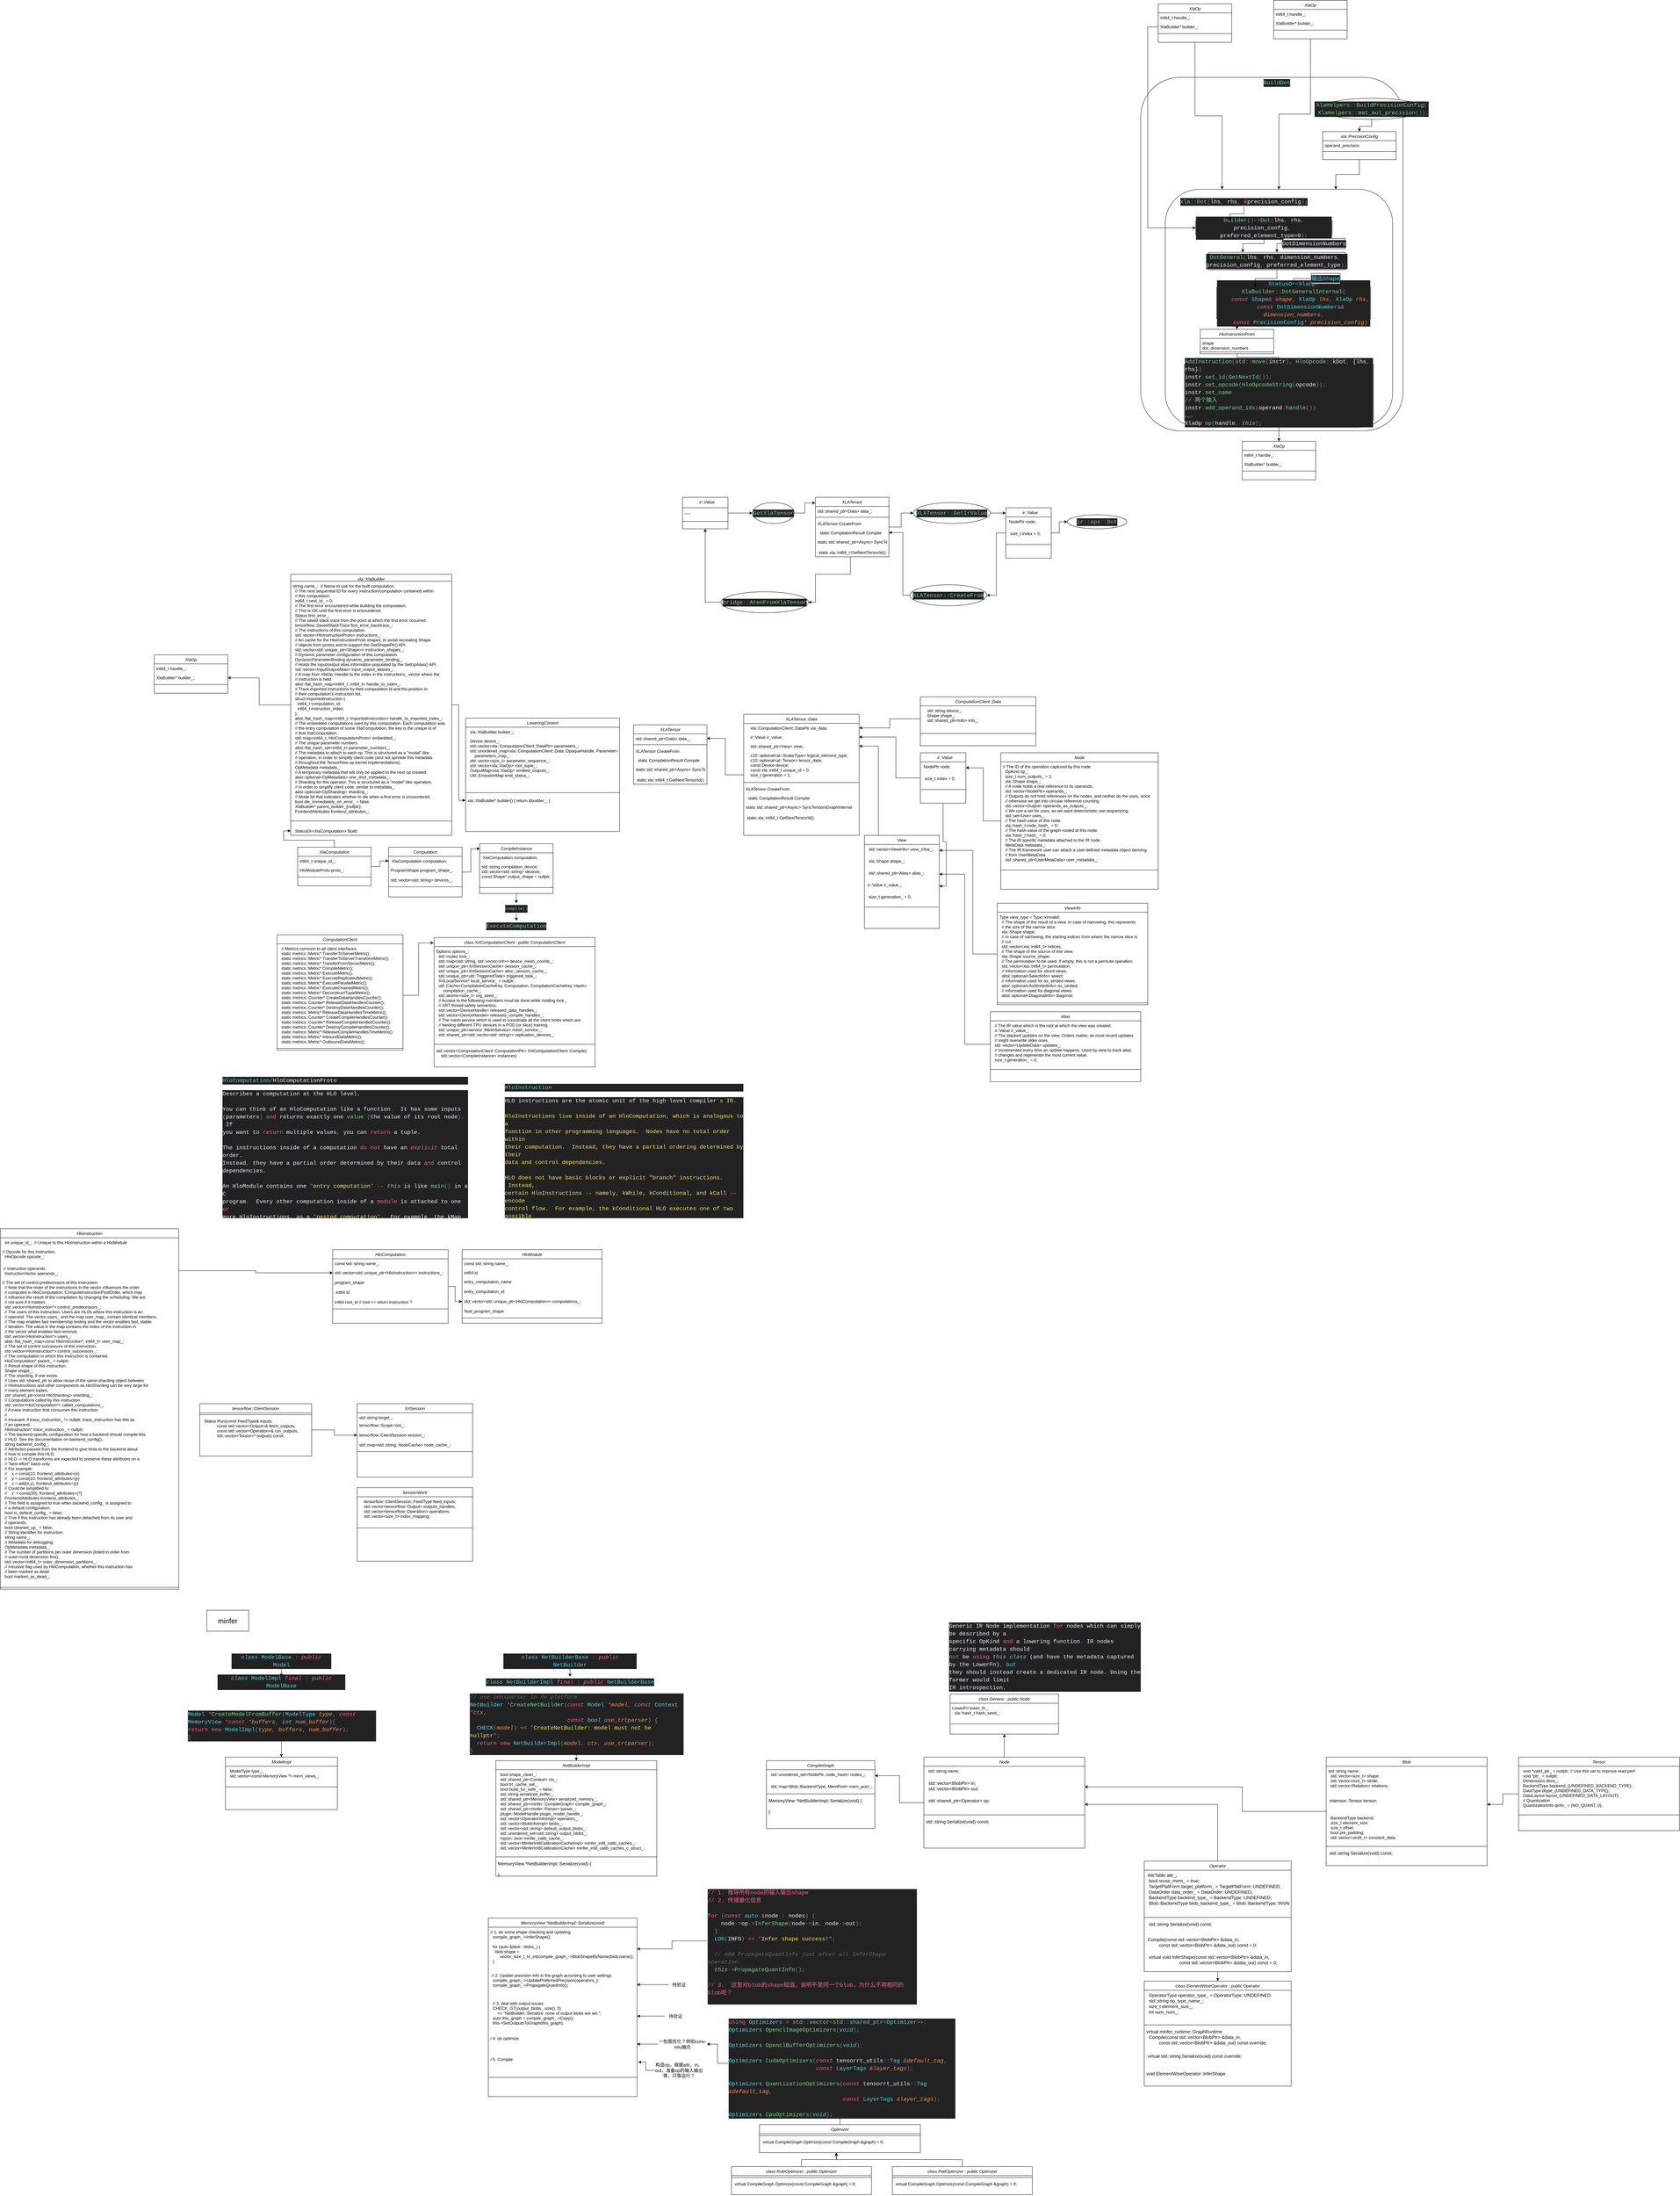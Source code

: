 <mxfile version="16.4.11" type="github">
  <diagram id="C5RBs43oDa-KdzZeNtuy" name="Page-1">
    <mxGraphModel dx="2654" dy="3584" grid="1" gridSize="10" guides="1" tooltips="1" connect="1" arrows="1" fold="1" page="1" pageScale="1" pageWidth="827" pageHeight="1169" math="0" shadow="0">
      <root>
        <mxCell id="WIyWlLk6GJQsqaUBKTNV-0" />
        <mxCell id="WIyWlLk6GJQsqaUBKTNV-1" parent="WIyWlLk6GJQsqaUBKTNV-0" />
        <mxCell id="_dbhWTCsYHtgHH0JyTuk-30" style="edgeStyle=orthogonalEdgeStyle;rounded=0;orthogonalLoop=1;jettySize=auto;html=1;entryX=0.003;entryY=0.099;entryDx=0;entryDy=0;entryPerimeter=0;" parent="WIyWlLk6GJQsqaUBKTNV-1" source="_dbhWTCsYHtgHH0JyTuk-0" target="_dbhWTCsYHtgHH0JyTuk-15" edge="1">
          <mxGeometry relative="1" as="geometry" />
        </mxCell>
        <mxCell id="_dbhWTCsYHtgHH0JyTuk-0" value="Computation" style="swimlane;fontStyle=2;align=center;verticalAlign=top;childLayout=stackLayout;horizontal=1;startSize=26;horizontalStack=0;resizeParent=1;resizeLast=0;collapsible=1;marginBottom=0;rounded=0;shadow=0;strokeWidth=1;" parent="WIyWlLk6GJQsqaUBKTNV-1" vertex="1">
          <mxGeometry x="-240" y="610" width="210" height="142" as="geometry">
            <mxRectangle x="90" y="600" width="160" height="26" as="alternateBounds" />
          </mxGeometry>
        </mxCell>
        <mxCell id="_dbhWTCsYHtgHH0JyTuk-1" value=" XlaComputation computation;" style="text;align=left;verticalAlign=top;spacingLeft=4;spacingRight=4;overflow=hidden;rotatable=0;points=[[0,0.5],[1,0.5]];portConstraint=eastwest;" parent="_dbhWTCsYHtgHH0JyTuk-0" vertex="1">
          <mxGeometry y="26" width="210" height="26" as="geometry" />
        </mxCell>
        <mxCell id="_dbhWTCsYHtgHH0JyTuk-23" value="ProgramShape program_shape_;" style="text;align=left;verticalAlign=top;spacingLeft=4;spacingRight=4;overflow=hidden;rotatable=0;points=[[0,0.5],[1,0.5]];portConstraint=eastwest;rounded=0;shadow=0;html=0;" parent="_dbhWTCsYHtgHH0JyTuk-0" vertex="1">
          <mxGeometry y="52" width="210" height="28" as="geometry" />
        </mxCell>
        <mxCell id="_dbhWTCsYHtgHH0JyTuk-2" value="std::vector&lt;std::string&gt; devices_;" style="text;align=left;verticalAlign=top;spacingLeft=4;spacingRight=4;overflow=hidden;rotatable=0;points=[[0,0.5],[1,0.5]];portConstraint=eastwest;rounded=0;shadow=0;html=0;" parent="_dbhWTCsYHtgHH0JyTuk-0" vertex="1">
          <mxGeometry y="80" width="210" height="28" as="geometry" />
        </mxCell>
        <mxCell id="_dbhWTCsYHtgHH0JyTuk-4" value="" style="line;html=1;strokeWidth=1;align=left;verticalAlign=middle;spacingTop=-1;spacingLeft=3;spacingRight=3;rotatable=0;labelPosition=right;points=[];portConstraint=eastwest;" parent="_dbhWTCsYHtgHH0JyTuk-0" vertex="1">
          <mxGeometry y="108" width="210" height="10" as="geometry" />
        </mxCell>
        <mxCell id="_dbhWTCsYHtgHH0JyTuk-45" style="edgeStyle=orthogonalEdgeStyle;rounded=0;orthogonalLoop=1;jettySize=auto;html=1;fontSize=12;" parent="WIyWlLk6GJQsqaUBKTNV-1" source="_dbhWTCsYHtgHH0JyTuk-14" target="_dbhWTCsYHtgHH0JyTuk-43" edge="1">
          <mxGeometry relative="1" as="geometry" />
        </mxCell>
        <mxCell id="_dbhWTCsYHtgHH0JyTuk-14" value="&lt;div style=&quot;color: rgb(247 , 241 , 255) ; background-color: rgb(34 , 34 , 34) ; font-family: &amp;#34;consolas&amp;#34; , &amp;#34;courier new&amp;#34; , monospace ; line-height: 22px&quot;&gt;&lt;div style=&quot;text-align: left&quot;&gt;&lt;span style=&quot;color: #7bd88f&quot;&gt;Compile&lt;/span&gt;&lt;span style=&quot;color: #8b888f&quot;&gt;()&lt;/span&gt;&lt;/div&gt;&lt;/div&gt;" style="text;html=1;strokeColor=none;fillColor=none;align=center;verticalAlign=middle;whiteSpace=wrap;rounded=0;" parent="WIyWlLk6GJQsqaUBKTNV-1" vertex="1">
          <mxGeometry x="70" y="770" width="110" height="30" as="geometry" />
        </mxCell>
        <mxCell id="_dbhWTCsYHtgHH0JyTuk-51" style="edgeStyle=orthogonalEdgeStyle;rounded=0;orthogonalLoop=1;jettySize=auto;html=1;fontSize=12;fontColor=#CC0000;endArrow=block;endFill=1;" parent="WIyWlLk6GJQsqaUBKTNV-1" source="_dbhWTCsYHtgHH0JyTuk-15" target="_dbhWTCsYHtgHH0JyTuk-14" edge="1">
          <mxGeometry relative="1" as="geometry" />
        </mxCell>
        <mxCell id="_dbhWTCsYHtgHH0JyTuk-15" value="CompileInstance" style="swimlane;fontStyle=2;align=center;verticalAlign=top;childLayout=stackLayout;horizontal=1;startSize=26;horizontalStack=0;resizeParent=1;resizeLast=0;collapsible=1;marginBottom=0;rounded=0;shadow=0;strokeWidth=1;" parent="WIyWlLk6GJQsqaUBKTNV-1" vertex="1">
          <mxGeometry x="20" y="600" width="210" height="142" as="geometry">
            <mxRectangle x="230" y="140" width="160" height="26" as="alternateBounds" />
          </mxGeometry>
        </mxCell>
        <mxCell id="_dbhWTCsYHtgHH0JyTuk-16" value=" XlaComputation computation;" style="text;align=left;verticalAlign=top;spacingLeft=4;spacingRight=4;overflow=hidden;rotatable=0;points=[[0,0.5],[1,0.5]];portConstraint=eastwest;" parent="_dbhWTCsYHtgHH0JyTuk-15" vertex="1">
          <mxGeometry y="26" width="210" height="26" as="geometry" />
        </mxCell>
        <mxCell id="_dbhWTCsYHtgHH0JyTuk-17" value="std::string compilation_device;&#xa;std::vector&lt;std::string&gt; devices;&#xa;const Shape* output_shape = nullptr;" style="text;align=left;verticalAlign=top;spacingLeft=4;spacingRight=4;overflow=hidden;rotatable=0;points=[[0,0.5],[1,0.5]];portConstraint=eastwest;rounded=0;shadow=0;html=0;" parent="_dbhWTCsYHtgHH0JyTuk-15" vertex="1">
          <mxGeometry y="52" width="210" height="68" as="geometry" />
        </mxCell>
        <mxCell id="_dbhWTCsYHtgHH0JyTuk-18" value="" style="line;html=1;strokeWidth=1;align=left;verticalAlign=middle;spacingTop=-1;spacingLeft=3;spacingRight=3;rotatable=0;labelPosition=right;points=[];portConstraint=eastwest;" parent="_dbhWTCsYHtgHH0JyTuk-15" vertex="1">
          <mxGeometry y="120" width="210" height="10" as="geometry" />
        </mxCell>
        <mxCell id="_dbhWTCsYHtgHH0JyTuk-29" style="edgeStyle=orthogonalEdgeStyle;rounded=0;orthogonalLoop=1;jettySize=auto;html=1;" parent="WIyWlLk6GJQsqaUBKTNV-1" source="_dbhWTCsYHtgHH0JyTuk-24" target="_dbhWTCsYHtgHH0JyTuk-1" edge="1">
          <mxGeometry relative="1" as="geometry" />
        </mxCell>
        <mxCell id="LlnP0XwbOhv8N2WKwCaH-166" style="edgeStyle=orthogonalEdgeStyle;rounded=0;orthogonalLoop=1;jettySize=auto;html=1;entryX=0;entryY=0.5;entryDx=0;entryDy=0;fontSize=13;" parent="WIyWlLk6GJQsqaUBKTNV-1" source="_dbhWTCsYHtgHH0JyTuk-24" target="_dbhWTCsYHtgHH0JyTuk-41" edge="1">
          <mxGeometry relative="1" as="geometry" />
        </mxCell>
        <mxCell id="_dbhWTCsYHtgHH0JyTuk-24" value="XlaComputation" style="swimlane;fontStyle=2;align=center;verticalAlign=top;childLayout=stackLayout;horizontal=1;startSize=26;horizontalStack=0;resizeParent=1;resizeLast=0;collapsible=1;marginBottom=0;rounded=0;shadow=0;strokeWidth=1;" parent="WIyWlLk6GJQsqaUBKTNV-1" vertex="1">
          <mxGeometry x="-500" y="610" width="210" height="110" as="geometry">
            <mxRectangle x="90" y="600" width="160" height="26" as="alternateBounds" />
          </mxGeometry>
        </mxCell>
        <mxCell id="_dbhWTCsYHtgHH0JyTuk-25" value="int64_t unique_id_;" style="text;align=left;verticalAlign=top;spacingLeft=4;spacingRight=4;overflow=hidden;rotatable=0;points=[[0,0.5],[1,0.5]];portConstraint=eastwest;" parent="_dbhWTCsYHtgHH0JyTuk-24" vertex="1">
          <mxGeometry y="26" width="210" height="26" as="geometry" />
        </mxCell>
        <mxCell id="_dbhWTCsYHtgHH0JyTuk-26" value="HloModuleProto proto_;" style="text;align=left;verticalAlign=top;spacingLeft=4;spacingRight=4;overflow=hidden;rotatable=0;points=[[0,0.5],[1,0.5]];portConstraint=eastwest;rounded=0;shadow=0;html=0;" parent="_dbhWTCsYHtgHH0JyTuk-24" vertex="1">
          <mxGeometry y="52" width="210" height="28" as="geometry" />
        </mxCell>
        <mxCell id="_dbhWTCsYHtgHH0JyTuk-28" value="" style="line;html=1;strokeWidth=1;align=left;verticalAlign=middle;spacingTop=-1;spacingLeft=3;spacingRight=3;rotatable=0;labelPosition=right;points=[];portConstraint=eastwest;" parent="_dbhWTCsYHtgHH0JyTuk-24" vertex="1">
          <mxGeometry y="80" width="210" height="10" as="geometry" />
        </mxCell>
        <mxCell id="_dbhWTCsYHtgHH0JyTuk-31" value="LoweringContext" style="swimlane;fontStyle=2;align=center;verticalAlign=top;childLayout=stackLayout;horizontal=1;startSize=26;horizontalStack=0;resizeParent=1;resizeLast=0;collapsible=1;marginBottom=0;rounded=0;shadow=0;strokeWidth=1;" parent="WIyWlLk6GJQsqaUBKTNV-1" vertex="1">
          <mxGeometry x="-20" y="241" width="440" height="324" as="geometry">
            <mxRectangle x="90" y="600" width="160" height="26" as="alternateBounds" />
          </mxGeometry>
        </mxCell>
        <mxCell id="_dbhWTCsYHtgHH0JyTuk-32" value="  xla::XlaBuilder builder_;" style="text;align=left;verticalAlign=top;spacingLeft=4;spacingRight=4;overflow=hidden;rotatable=0;points=[[0,0.5],[1,0.5]];portConstraint=eastwest;" parent="_dbhWTCsYHtgHH0JyTuk-31" vertex="1">
          <mxGeometry y="26" width="440" height="26" as="geometry" />
        </mxCell>
        <mxCell id="_dbhWTCsYHtgHH0JyTuk-33" value="  Device device_;&#xa;  std::vector&lt;xla::ComputationClient::DataPtr&gt; parameters_;&#xa;  std::unordered_map&lt;xla::ComputationClient::Data::OpaqueHandle, Parameter&gt;&#xa;      parameters_map_;&#xa;  std::vector&lt;size_t&gt; parameter_sequence_;&#xa;  std::vector&lt;xla::XlaOp&gt; root_tuple_;&#xa;  OutputMap&lt;xla::XlaOp&gt; emitted_outputs_;&#xa;  Util::EmissionMap emit_status_;" style="text;align=left;verticalAlign=top;spacingLeft=4;spacingRight=4;overflow=hidden;rotatable=0;points=[[0,0.5],[1,0.5]];portConstraint=eastwest;rounded=0;shadow=0;html=0;" parent="_dbhWTCsYHtgHH0JyTuk-31" vertex="1">
          <mxGeometry y="52" width="440" height="152" as="geometry" />
        </mxCell>
        <mxCell id="_dbhWTCsYHtgHH0JyTuk-34" value="" style="line;html=1;strokeWidth=1;align=left;verticalAlign=middle;spacingTop=-1;spacingLeft=3;spacingRight=3;rotatable=0;labelPosition=right;points=[];portConstraint=eastwest;" parent="_dbhWTCsYHtgHH0JyTuk-31" vertex="1">
          <mxGeometry y="204" width="440" height="18" as="geometry" />
        </mxCell>
        <mxCell id="_dbhWTCsYHtgHH0JyTuk-35" value="xla::XlaBuilder* builder() { return &amp;builder_; }" style="text;align=left;verticalAlign=top;spacingLeft=4;spacingRight=4;overflow=hidden;rotatable=0;points=[[0,0.5],[1,0.5]];portConstraint=eastwest;" parent="_dbhWTCsYHtgHH0JyTuk-31" vertex="1">
          <mxGeometry y="222" width="440" height="26" as="geometry" />
        </mxCell>
        <mxCell id="_dbhWTCsYHtgHH0JyTuk-40" style="edgeStyle=orthogonalEdgeStyle;rounded=0;orthogonalLoop=1;jettySize=auto;html=1;endArrow=block;endFill=1;entryX=0;entryY=0.5;entryDx=0;entryDy=0;" parent="WIyWlLk6GJQsqaUBKTNV-1" source="_dbhWTCsYHtgHH0JyTuk-36" target="_dbhWTCsYHtgHH0JyTuk-35" edge="1">
          <mxGeometry relative="1" as="geometry">
            <mxPoint x="-171" y="75" as="targetPoint" />
          </mxGeometry>
        </mxCell>
        <mxCell id="LlnP0XwbOhv8N2WKwCaH-181" style="edgeStyle=orthogonalEdgeStyle;rounded=0;orthogonalLoop=1;jettySize=auto;html=1;fontSize=13;" parent="WIyWlLk6GJQsqaUBKTNV-1" source="_dbhWTCsYHtgHH0JyTuk-36" target="_dbhWTCsYHtgHH0JyTuk-48" edge="1">
          <mxGeometry relative="1" as="geometry" />
        </mxCell>
        <mxCell id="_dbhWTCsYHtgHH0JyTuk-36" value="xla::XlaBuilder" style="swimlane;fontStyle=2;align=center;verticalAlign=top;childLayout=stackLayout;horizontal=1;startSize=20;horizontalStack=0;resizeParent=1;resizeLast=0;collapsible=1;marginBottom=0;rounded=0;shadow=0;strokeWidth=1;" parent="WIyWlLk6GJQsqaUBKTNV-1" vertex="1">
          <mxGeometry x="-520" y="-170" width="460" height="746" as="geometry">
            <mxRectangle x="90" y="600" width="160" height="26" as="alternateBounds" />
          </mxGeometry>
        </mxCell>
        <mxCell id="LlnP0XwbOhv8N2WKwCaH-179" value="string name_;  // Name to use for the built computation.&#xa;  // The next sequential ID for every instruction/computation contained within&#xa;  // this computation.&#xa;  int64_t next_id_ = 0;&#xa;  // The first error encountered while building the computation.&#xa;  // This is OK until the first error is encountered.&#xa;  Status first_error_;&#xa;  // The saved stack trace from the point at which the first error occurred.&#xa;  tensorflow::SavedStackTrace first_error_backtrace_;&#xa;  // The instructions of this computation.&#xa;  std::vector&lt;HloInstructionProto&gt; instructions_;&#xa;  // An cache for the HloInstructionProto shapes, to avoid recreating Shape&#xa;  // objects from protos and to support the GetShapePtr() API.&#xa;  std::vector&lt;std::unique_ptr&lt;Shape&gt;&gt; instruction_shapes_;&#xa;  // Dynamic parameter configuration of this computation.&#xa;  DynamicParameterBinding dynamic_parameter_binding_;&#xa;  // Holds the input/output alias information populated by the SetUpAlias() API.&#xa;  std::vector&lt;InputOutputAlias&gt; input_output_aliases_;&#xa;  // A map from XlaOp::Handle to the index in the instructions_ vector where the&#xa;  // instruction is held.&#xa;  absl::flat_hash_map&lt;int64_t, int64_t&gt; handle_to_index_;&#xa;  // Track imported instructions by their computation id and the position in&#xa;  // their computation&#39;s instruction list.&#xa;  struct ImportedInstruction {&#xa;    int64_t computation_id;&#xa;    int64_t instruction_index;&#xa;  };&#xa;  absl::flat_hash_map&lt;int64_t, ImportedInstruction&gt; handle_to_imported_index_;&#xa;  // The embedded computations used by this computation. Each computation was&#xa;  // the entry computation of some XlaComputation, the key is the unique id of&#xa;  // that XlaComputation.&#xa;  std::map&lt;int64_t, HloComputationProto&gt; embedded_;&#xa;  // The unique parameter numbers.&#xa;  absl::flat_hash_set&lt;int64_t&gt; parameter_numbers_;&#xa;  // The metadata to attach to each op. This is structured as a &quot;modal&quot;-like&#xa;  // operation, in order to simplify client code (and not sprinkle this metadata&#xa;  // throughout the TensorFlow op kernel implementations).&#xa;  OpMetadata metadata_;&#xa;  // A temporary metadata that will only be applied to the next op created.&#xa;  absl::optional&lt;OpMetadata&gt; one_shot_metadata_;&#xa;  // Sharding for this operator. This is structured as a &quot;model&quot;-like operation,&#xa;  // in order to simplify client code, similar to metadata_.&#xa;  absl::optional&lt;OpSharding&gt; sharding_;&#xa;  // Mode bit that indicates whether to die when a first error is encountered.&#xa;  bool die_immediately_on_error_ = false;&#xa;  XlaBuilder* parent_builder_{nullptr};&#xa;  FrontendAttributes frontend_attributes_;" style="text;align=left;verticalAlign=top;spacingLeft=4;spacingRight=4;overflow=hidden;rotatable=0;points=[[0,0.5],[1,0.5]];portConstraint=eastwest;" parent="_dbhWTCsYHtgHH0JyTuk-36" vertex="1">
          <mxGeometry y="20" width="460" height="670" as="geometry" />
        </mxCell>
        <mxCell id="_dbhWTCsYHtgHH0JyTuk-39" value="" style="line;html=1;strokeWidth=1;align=left;verticalAlign=middle;spacingTop=-1;spacingLeft=3;spacingRight=3;rotatable=0;labelPosition=right;points=[];portConstraint=eastwest;" parent="_dbhWTCsYHtgHH0JyTuk-36" vertex="1">
          <mxGeometry y="690" width="460" height="30" as="geometry" />
        </mxCell>
        <mxCell id="_dbhWTCsYHtgHH0JyTuk-41" value="  StatusOr&lt;XlaComputation&gt; Build" style="text;align=left;verticalAlign=top;spacingLeft=4;spacingRight=4;overflow=hidden;rotatable=0;points=[[0,0.5],[1,0.5]];portConstraint=eastwest;" parent="_dbhWTCsYHtgHH0JyTuk-36" vertex="1">
          <mxGeometry y="720" width="460" height="26" as="geometry" />
        </mxCell>
        <mxCell id="_dbhWTCsYHtgHH0JyTuk-43" value="&lt;div style=&quot;color: rgb(247 , 241 , 255) ; background-color: rgb(34 , 34 , 34) ; font-family: &amp;#34;consolas&amp;#34; , &amp;#34;courier new&amp;#34; , monospace ; font-size: 16px ; line-height: 22px&quot;&gt;&lt;span style=&quot;color: #7bd88f&quot;&gt;ExecuteComputation&lt;/span&gt;&lt;/div&gt;" style="text;html=1;strokeColor=none;fillColor=none;align=center;verticalAlign=middle;whiteSpace=wrap;rounded=0;fontSize=12;" parent="WIyWlLk6GJQsqaUBKTNV-1" vertex="1">
          <mxGeometry x="45" y="820" width="160" height="30" as="geometry" />
        </mxCell>
        <mxCell id="_dbhWTCsYHtgHH0JyTuk-46" value="XlaOp" style="swimlane;fontStyle=2;align=center;verticalAlign=top;childLayout=stackLayout;horizontal=1;startSize=26;horizontalStack=0;resizeParent=1;resizeLast=0;collapsible=1;marginBottom=0;rounded=0;shadow=0;strokeWidth=1;" parent="WIyWlLk6GJQsqaUBKTNV-1" vertex="1">
          <mxGeometry x="-910" y="60" width="210" height="110" as="geometry">
            <mxRectangle x="90" y="600" width="160" height="26" as="alternateBounds" />
          </mxGeometry>
        </mxCell>
        <mxCell id="_dbhWTCsYHtgHH0JyTuk-47" value="int64_t handle_;" style="text;align=left;verticalAlign=top;spacingLeft=4;spacingRight=4;overflow=hidden;rotatable=0;points=[[0,0.5],[1,0.5]];portConstraint=eastwest;" parent="_dbhWTCsYHtgHH0JyTuk-46" vertex="1">
          <mxGeometry y="26" width="210" height="26" as="geometry" />
        </mxCell>
        <mxCell id="_dbhWTCsYHtgHH0JyTuk-48" value="XlaBuilder* builder_;" style="text;align=left;verticalAlign=top;spacingLeft=4;spacingRight=4;overflow=hidden;rotatable=0;points=[[0,0.5],[1,0.5]];portConstraint=eastwest;rounded=0;shadow=0;html=0;" parent="_dbhWTCsYHtgHH0JyTuk-46" vertex="1">
          <mxGeometry y="52" width="210" height="28" as="geometry" />
        </mxCell>
        <mxCell id="_dbhWTCsYHtgHH0JyTuk-49" value="" style="line;html=1;strokeWidth=1;align=left;verticalAlign=middle;spacingTop=-1;spacingLeft=3;spacingRight=3;rotatable=0;labelPosition=right;points=[];portConstraint=eastwest;" parent="_dbhWTCsYHtgHH0JyTuk-46" vertex="1">
          <mxGeometry y="80" width="210" height="10" as="geometry" />
        </mxCell>
        <mxCell id="ZLEvXDE0zLSAHLOMJoko-0" value="&lt;h1&gt;&lt;div style=&quot;color: rgb(247 , 241 , 255) ; background-color: rgb(34 , 34 , 34) ; font-family: &amp;#34;consolas&amp;#34; , &amp;#34;courier new&amp;#34; , monospace ; font-weight: normal ; font-size: 16px ; line-height: 22px&quot;&gt;&lt;span style=&quot;color: #5ad4e6&quot;&gt;HloComputation/&lt;/span&gt;&lt;span style=&quot;font-family: &amp;#34;consolas&amp;#34; , &amp;#34;courier new&amp;#34; , monospace&quot;&gt;HloComputationProto&lt;/span&gt;&lt;/div&gt;&lt;/h1&gt;&lt;div style=&quot;color: rgb(247 , 241 , 255) ; background-color: rgb(34 , 34 , 34) ; font-family: &amp;#34;consolas&amp;#34; , &amp;#34;courier new&amp;#34; , monospace ; font-size: 16px ; line-height: 22px&quot;&gt;&lt;div&gt;Describes a computation at the HLO level.&lt;/div&gt;&lt;br&gt;&lt;div&gt;You can think of an HloComputation like a function&lt;span style=&quot;color: #8b888f&quot;&gt;.&lt;/span&gt; &amp;nbsp;It has some inputs&lt;/div&gt;&lt;div&gt;&lt;span style=&quot;color: #8b888f&quot;&gt;(&lt;/span&gt;parameters&lt;span style=&quot;color: #8b888f&quot;&gt;)&lt;/span&gt; &lt;span style=&quot;color: #fc618d&quot;&gt;and&lt;/span&gt; returns exactly one &lt;span style=&quot;color: #7bd88f&quot;&gt;value&lt;/span&gt; &lt;span style=&quot;color: #8b888f&quot;&gt;(&lt;/span&gt;the value of its root node&lt;span style=&quot;color: #8b888f&quot;&gt;).&lt;/span&gt; &amp;nbsp;If&lt;/div&gt;&lt;div&gt;you want to &lt;span style=&quot;color: #fc618d&quot;&gt;return&lt;/span&gt; multiple values&lt;span style=&quot;color: #8b888f&quot;&gt;,&lt;/span&gt; you can &lt;span style=&quot;color: #fc618d&quot;&gt;return&lt;/span&gt; a tuple.&lt;/div&gt;&lt;br&gt;&lt;div&gt;The instructions inside of a computation &lt;span style=&quot;color: #fc618d&quot;&gt;do&lt;/span&gt; &lt;span style=&quot;color: #fc618d&quot;&gt;not&lt;/span&gt; have an &lt;span style=&quot;color: #fc618d ; font-style: italic&quot;&gt;explicit&lt;/span&gt; total order.&lt;/div&gt;&lt;div&gt;Instead&lt;span style=&quot;color: #8b888f&quot;&gt;,&lt;/span&gt; they have a partial order determined by their data &lt;span style=&quot;color: #fc618d&quot;&gt;and&lt;/span&gt; control&lt;/div&gt;&lt;div&gt;dependencies.&lt;/div&gt;&lt;br&gt;&lt;div&gt;An HloModule contains one &lt;span style=&quot;color: #8b888f&quot;&gt;&quot;&lt;/span&gt;&lt;span style=&quot;color: #fce566&quot;&gt;entry computation&lt;/span&gt;&lt;span style=&quot;color: #8b888f&quot;&gt;&quot;&lt;/span&gt; &lt;span style=&quot;color: #fc618d&quot;&gt;--&lt;/span&gt; &lt;span style=&quot;color: #bab6c0 ; font-style: italic&quot;&gt;this&lt;/span&gt; is like &lt;span style=&quot;color: #7bd88f&quot;&gt;main&lt;/span&gt;&lt;span style=&quot;color: #8b888f&quot;&gt;()&lt;/span&gt; in a C&lt;/div&gt;&lt;div&gt;program&lt;span style=&quot;color: #8b888f&quot;&gt;.&lt;/span&gt; &amp;nbsp;Every other computation inside of a &lt;span style=&quot;color: #fc618d&quot;&gt;module&lt;/span&gt; is attached to one &lt;span style=&quot;color: #fc618d&quot;&gt;or&lt;/span&gt;&lt;/div&gt;&lt;div&gt;more HloInstructions&lt;span style=&quot;color: #8b888f&quot;&gt;,&lt;/span&gt; as a &lt;span style=&quot;color: #8b888f&quot;&gt;&quot;&lt;/span&gt;&lt;span style=&quot;color: #fce566&quot;&gt;nested computation&lt;/span&gt;&lt;span style=&quot;color: #8b888f&quot;&gt;&quot;&lt;/span&gt;. &amp;nbsp;For example&lt;span style=&quot;color: #8b888f&quot;&gt;,&lt;/span&gt; the kMap&lt;/div&gt;&lt;div&gt;instruction has a nested computation &lt;span style=&quot;color: #fc618d&quot;&gt;and&lt;/span&gt; &lt;span style=&quot;color: #8b888f&quot;&gt;&quot;&lt;/span&gt;&lt;span style=&quot;color: #fce566&quot;&gt;applies&lt;/span&gt;&lt;span style=&quot;color: #8b888f&quot;&gt;&quot;&lt;/span&gt; it to every element of its&lt;/div&gt;&lt;div&gt;input&lt;span style=&quot;color: #8b888f&quot;&gt;,&lt;/span&gt; elementwise. &amp;nbsp;&lt;span style=&quot;color: #8b888f&quot;&gt;(&lt;/span&gt;That is&lt;span style=&quot;color: #8b888f&quot;&gt;,&lt;/span&gt; the input &lt;span style=&quot;color: #8b888f&quot;&gt;[&lt;/span&gt;x&lt;span style=&quot;color: #8b888f&quot;&gt;,&lt;/span&gt; y&lt;span style=&quot;color: #8b888f&quot;&gt;,&lt;/span&gt; z&lt;span style=&quot;color: #8b888f&quot;&gt;]&lt;/span&gt; is transformed to &lt;span style=&quot;color: #8b888f&quot;&gt;[&lt;/span&gt;&lt;span style=&quot;color: #7bd88f&quot;&gt;f&lt;/span&gt;&lt;span style=&quot;color: #8b888f&quot;&gt;(&lt;/span&gt;x&lt;span style=&quot;color: #8b888f&quot;&gt;),&lt;/span&gt;&lt;/div&gt;&lt;div&gt;&lt;span style=&quot;color: #7bd88f&quot;&gt;f&lt;/span&gt;&lt;span style=&quot;color: #8b888f&quot;&gt;(&lt;/span&gt;y&lt;span style=&quot;color: #8b888f&quot;&gt;),&lt;/span&gt; &lt;span style=&quot;color: #7bd88f&quot;&gt;f&lt;/span&gt;&lt;span style=&quot;color: #8b888f&quot;&gt;(&lt;/span&gt;z&lt;span style=&quot;color: #8b888f&quot;&gt;)]&lt;/span&gt;.&lt;span style=&quot;color: #8b888f&quot;&gt;)&lt;/span&gt;&lt;/div&gt;&lt;/div&gt;" style="text;html=1;strokeColor=none;fillColor=none;spacing=5;spacingTop=-20;whiteSpace=wrap;overflow=hidden;rounded=0;" parent="WIyWlLk6GJQsqaUBKTNV-1" vertex="1">
          <mxGeometry x="-720" y="1260" width="710" height="410" as="geometry" />
        </mxCell>
        <mxCell id="ZLEvXDE0zLSAHLOMJoko-23" style="edgeStyle=orthogonalEdgeStyle;rounded=0;orthogonalLoop=1;jettySize=auto;html=1;entryX=0;entryY=0.5;entryDx=0;entryDy=0;" parent="WIyWlLk6GJQsqaUBKTNV-1" source="ZLEvXDE0zLSAHLOMJoko-1" target="ZLEvXDE0zLSAHLOMJoko-19" edge="1">
          <mxGeometry relative="1" as="geometry" />
        </mxCell>
        <mxCell id="ZLEvXDE0zLSAHLOMJoko-1" value="HloComputation" style="swimlane;fontStyle=2;align=center;verticalAlign=top;childLayout=stackLayout;horizontal=1;startSize=26;horizontalStack=0;resizeParent=1;resizeLast=0;collapsible=1;marginBottom=0;rounded=0;shadow=0;strokeWidth=1;" parent="WIyWlLk6GJQsqaUBKTNV-1" vertex="1">
          <mxGeometry x="-400" y="1760" width="330" height="210" as="geometry">
            <mxRectangle x="90" y="600" width="160" height="26" as="alternateBounds" />
          </mxGeometry>
        </mxCell>
        <mxCell id="ZLEvXDE0zLSAHLOMJoko-2" value="const std::string name_;" style="text;align=left;verticalAlign=top;spacingLeft=4;spacingRight=4;overflow=hidden;rotatable=0;points=[[0,0.5],[1,0.5]];portConstraint=eastwest;" parent="ZLEvXDE0zLSAHLOMJoko-1" vertex="1">
          <mxGeometry y="26" width="330" height="26" as="geometry" />
        </mxCell>
        <mxCell id="ZLEvXDE0zLSAHLOMJoko-6" value="std::vector&lt;std::unique_ptr&lt;HloInstruction&gt;&gt; instructions_;" style="text;align=left;verticalAlign=top;spacingLeft=4;spacingRight=4;overflow=hidden;rotatable=0;points=[[0,0.5],[1,0.5]];portConstraint=eastwest;rounded=0;shadow=0;html=0;" parent="ZLEvXDE0zLSAHLOMJoko-1" vertex="1">
          <mxGeometry y="52" width="330" height="28" as="geometry" />
        </mxCell>
        <mxCell id="ZLEvXDE0zLSAHLOMJoko-24" value="program_shape" style="text;align=left;verticalAlign=top;spacingLeft=4;spacingRight=4;overflow=hidden;rotatable=0;points=[[0,0.5],[1,0.5]];portConstraint=eastwest;rounded=0;shadow=0;html=0;" parent="ZLEvXDE0zLSAHLOMJoko-1" vertex="1">
          <mxGeometry y="80" width="330" height="28" as="geometry" />
        </mxCell>
        <mxCell id="ZLEvXDE0zLSAHLOMJoko-25" value=" int64 id " style="text;align=left;verticalAlign=top;spacingLeft=4;spacingRight=4;overflow=hidden;rotatable=0;points=[[0,0.5],[1,0.5]];portConstraint=eastwest;rounded=0;shadow=0;html=0;" parent="ZLEvXDE0zLSAHLOMJoko-1" vertex="1">
          <mxGeometry y="108" width="330" height="28" as="geometry" />
        </mxCell>
        <mxCell id="ZLEvXDE0zLSAHLOMJoko-7" value="int64 root_id // root == return Instruction ?" style="text;align=left;verticalAlign=top;spacingLeft=4;spacingRight=4;overflow=hidden;rotatable=0;points=[[0,0.5],[1,0.5]];portConstraint=eastwest;rounded=0;shadow=0;html=0;" parent="ZLEvXDE0zLSAHLOMJoko-1" vertex="1">
          <mxGeometry y="136" width="330" height="28" as="geometry" />
        </mxCell>
        <mxCell id="ZLEvXDE0zLSAHLOMJoko-4" value="" style="line;html=1;strokeWidth=1;align=left;verticalAlign=middle;spacingTop=-1;spacingLeft=3;spacingRight=3;rotatable=0;labelPosition=right;points=[];portConstraint=eastwest;" parent="ZLEvXDE0zLSAHLOMJoko-1" vertex="1">
          <mxGeometry y="164" width="330" height="10" as="geometry" />
        </mxCell>
        <mxCell id="ZLEvXDE0zLSAHLOMJoko-8" value="&lt;h1&gt;&lt;div style=&quot;color: rgb(247 , 241 , 255) ; background-color: rgb(34 , 34 , 34) ; font-family: &amp;#34;consolas&amp;#34; , &amp;#34;courier new&amp;#34; , monospace ; font-weight: normal ; font-size: 16px ; line-height: 22px&quot;&gt;&lt;span style=&quot;color: #5ad4e6&quot;&gt;HloInstruction&lt;/span&gt;&lt;/div&gt;&lt;/h1&gt;&lt;div style=&quot;color: rgb(247 , 241 , 255) ; background-color: rgb(34 , 34 , 34) ; font-family: &amp;#34;consolas&amp;#34; , &amp;#34;courier new&amp;#34; , monospace ; font-size: 16px ; line-height: 22px&quot;&gt;&lt;div&gt;HLO instructions are the atomic unit of the high&lt;span style=&quot;color: #fc618d&quot;&gt;-&lt;/span&gt;level compiler&lt;span style=&quot;color: #8b888f&quot;&gt;&#39;&lt;/span&gt;&lt;span style=&quot;color: #fce566&quot;&gt;s IR.&lt;/span&gt;&lt;/div&gt;&lt;br&gt;&lt;div&gt;&lt;span style=&quot;color: #fce566&quot;&gt;HloInstructions live inside of an HloComputation, which is analogous to a&lt;/span&gt;&lt;/div&gt;&lt;div&gt;&lt;span style=&quot;color: #fce566&quot;&gt;function in other programming languages. &amp;nbsp;Nodes have no total order within&lt;/span&gt;&lt;/div&gt;&lt;div&gt;&lt;span style=&quot;color: #fce566&quot;&gt;their computation. &amp;nbsp;Instead, they have a partial ordering determined by their&lt;/span&gt;&lt;/div&gt;&lt;div&gt;&lt;span style=&quot;color: #fce566&quot;&gt;data and control dependencies.&lt;/span&gt;&lt;/div&gt;&lt;br&gt;&lt;div&gt;&lt;span style=&quot;color: #fce566&quot;&gt;HLO does not have basic blocks or explicit &quot;branch&quot; instructions. &amp;nbsp;Instead,&lt;/span&gt;&lt;/div&gt;&lt;div&gt;&lt;span style=&quot;color: #fce566&quot;&gt;certain HloInstructions -- namely, kWhile, kConditional, and kCall -- encode&lt;/span&gt;&lt;/div&gt;&lt;div&gt;&lt;span style=&quot;color: #fce566&quot;&gt;control flow. &amp;nbsp;For example, the kConditional HLO executes one of two possible&lt;/span&gt;&lt;/div&gt;&lt;div&gt;&lt;span style=&quot;color: #fce566&quot;&gt;computations, depending on the runtime value of a predicate.&lt;/span&gt;&lt;/div&gt;&lt;br&gt;&lt;div&gt;&lt;span style=&quot;color: #fce566&quot;&gt;HLO is pure (mostly). &amp;nbsp;It has no concept of mutable state. &amp;nbsp;Instead, data&lt;/span&gt;&lt;/div&gt;&lt;div&gt;&lt;span style=&quot;color: #fce566&quot;&gt;values are produced by one HLO and flow into consumers across dependency&lt;/span&gt;&lt;/div&gt;&lt;div&gt;&lt;span style=&quot;color: #fce566&quot;&gt;edges.&lt;/span&gt;&lt;/div&gt;&lt;/div&gt;" style="text;html=1;strokeColor=none;fillColor=none;spacing=5;spacingTop=-20;whiteSpace=wrap;overflow=hidden;rounded=0;" parent="WIyWlLk6GJQsqaUBKTNV-1" vertex="1">
          <mxGeometry x="87" y="1280" width="690" height="390" as="geometry" />
        </mxCell>
        <mxCell id="ZLEvXDE0zLSAHLOMJoko-9" value="HloInstruction" style="swimlane;fontStyle=2;align=center;verticalAlign=top;childLayout=stackLayout;horizontal=1;startSize=26;horizontalStack=0;resizeParent=1;resizeLast=0;collapsible=1;marginBottom=0;rounded=0;shadow=0;strokeWidth=1;" parent="WIyWlLk6GJQsqaUBKTNV-1" vertex="1">
          <mxGeometry x="-1350" y="1700" width="510" height="1030" as="geometry">
            <mxRectangle x="90" y="600" width="160" height="26" as="alternateBounds" />
          </mxGeometry>
        </mxCell>
        <mxCell id="ZLEvXDE0zLSAHLOMJoko-10" value="  int unique_id_;  // Unique to this HloInstruction within a HloModule" style="text;align=left;verticalAlign=top;spacingLeft=4;spacingRight=4;overflow=hidden;rotatable=0;points=[[0,0.5],[1,0.5]];portConstraint=eastwest;" parent="ZLEvXDE0zLSAHLOMJoko-9" vertex="1">
          <mxGeometry y="26" width="510" height="26" as="geometry" />
        </mxCell>
        <mxCell id="ZLEvXDE0zLSAHLOMJoko-11" value="// Opcode for this instruction.&#xa;  HloOpcode opcode_;" style="text;align=left;verticalAlign=top;spacingLeft=4;spacingRight=4;overflow=hidden;rotatable=0;points=[[0,0.5],[1,0.5]];portConstraint=eastwest;rounded=0;shadow=0;html=0;" parent="ZLEvXDE0zLSAHLOMJoko-9" vertex="1">
          <mxGeometry y="52" width="510" height="48" as="geometry" />
        </mxCell>
        <mxCell id="ZLEvXDE0zLSAHLOMJoko-12" value=" // Instruction operands.&#xa;  InstructionVector operands_;" style="text;align=left;verticalAlign=top;spacingLeft=4;spacingRight=4;overflow=hidden;rotatable=0;points=[[0,0.5],[1,0.5]];portConstraint=eastwest;rounded=0;shadow=0;html=0;" parent="ZLEvXDE0zLSAHLOMJoko-9" vertex="1">
          <mxGeometry y="100" width="510" height="40" as="geometry" />
        </mxCell>
        <mxCell id="ZLEvXDE0zLSAHLOMJoko-13" value="// The set of control predecessors of this instruction.&#xa;  // Note that the order of the instructions in the vector influences the order&#xa;  // computed in HloComputation::ComputeInstructionPostOrder, which may&#xa;  // influence the result of the compilation by changing the scheduling. We are&#xa;  // not sure if it matters.&#xa;  std::vector&lt;HloInstruction*&gt; control_predecessors_;&#xa;  // The users of this instruction. Users are HLOs where this instruction is an&#xa;  // operand. The vector users_ and the map user_map_ contain identical members.&#xa;  // The map enables fast membership testing and the vector enables fast, stable&#xa;  // iteration. The value in the map contains the index of the instruction in&#xa;  // the vector what enables fast removal.&#xa;  std::vector&lt;HloInstruction*&gt; users_;&#xa;  absl::flat_hash_map&lt;const HloInstruction*, int64_t&gt; user_map_;&#xa;  // The set of control successors of this instruction.&#xa;  std::vector&lt;HloInstruction*&gt; control_successors_;&#xa;  // The computation in which this instruction is contained.&#xa;  HloComputation* parent_ = nullptr;&#xa;  // Result shape of this instruction.&#xa;  Shape shape_;&#xa;  // The sharding, if one exists.&#xa;  // Uses std::shared_ptr to allow reuse of the same sharding object between&#xa;  // HloInstructions and other components as HloSharding can be very large for&#xa;  // many element tuples.&#xa;  std::shared_ptr&lt;const HloSharding&gt; sharding_;&#xa;  // Computations called by this instruction.&#xa;  std::vector&lt;HloComputation*&gt; called_computations_;&#xa;  // A trace instruction that consumes this instruction.&#xa;  //&#xa;  // Invariant: if trace_instruction_ != nullptr, trace_instruction has this as&#xa;  // an operand.&#xa;  HloInstruction* trace_instruction_ = nullptr;&#xa;  // The backend-specific configuration for how a backend should compile this&#xa;  // HLO. See the documentation on backend_config().&#xa;  string backend_config_;&#xa;  // Attributes passed from the frontend to give hints to the backend about&#xa;  // how to compile this HLO.&#xa;  // HLO -&gt; HLO transforms are expected to preserve these attributes on a&#xa;  // &quot;best effort&quot; basis only.&#xa;  // For example:&#xa;  //    x = const(10, frontend_attributes={x}&#xa;  //    y = const(10, frontend_attributes={y}&#xa;  //    z = add(x,y), frontend_attributes={y}&#xa;  // Could be simplified to:&#xa;  //    z&#39; = const(20), frontend_attributes={?}&#xa;  FrontendAttributes frontend_attributes_;&#xa;  // This field is assigned to true when backend_config_ is assigned to&#xa;  // a default configuration.&#xa;  bool is_default_config_ = false;&#xa;  // True if this instruction has already been detached from its user and&#xa;  // operands.&#xa;  bool cleaned_up_ = false;&#xa;  // String identifier for instruction.&#xa;  string name_;&#xa;  // Metadata for debugging.&#xa;  OpMetadata metadata_;&#xa;  // The number of partitions per outer dimension (listed in order from&#xa;  // outer-most dimension first).&#xa;  std::vector&lt;int64_t&gt; outer_dimension_partitions_;&#xa;  // Intrusive flag used by HloComputation, whether this instruction has&#xa;  // been marked as dead.&#xa;  bool marked_as_dead_;" style="text;align=left;verticalAlign=top;spacingLeft=4;spacingRight=4;overflow=hidden;rotatable=0;points=[[0,0.5],[1,0.5]];portConstraint=eastwest;rounded=0;shadow=0;html=0;" parent="ZLEvXDE0zLSAHLOMJoko-9" vertex="1">
          <mxGeometry y="140" width="510" height="880" as="geometry" />
        </mxCell>
        <mxCell id="ZLEvXDE0zLSAHLOMJoko-14" value="" style="line;html=1;strokeWidth=1;align=left;verticalAlign=middle;spacingTop=-1;spacingLeft=3;spacingRight=3;rotatable=0;labelPosition=right;points=[];portConstraint=eastwest;" parent="ZLEvXDE0zLSAHLOMJoko-9" vertex="1">
          <mxGeometry y="1020" width="510" height="10" as="geometry" />
        </mxCell>
        <mxCell id="ZLEvXDE0zLSAHLOMJoko-15" value="HloModule" style="swimlane;fontStyle=2;align=center;verticalAlign=top;childLayout=stackLayout;horizontal=1;startSize=26;horizontalStack=0;resizeParent=1;resizeLast=0;collapsible=1;marginBottom=0;rounded=0;shadow=0;strokeWidth=1;" parent="WIyWlLk6GJQsqaUBKTNV-1" vertex="1">
          <mxGeometry x="-30" y="1760" width="400" height="210" as="geometry">
            <mxRectangle x="90" y="600" width="160" height="26" as="alternateBounds" />
          </mxGeometry>
        </mxCell>
        <mxCell id="ZLEvXDE0zLSAHLOMJoko-16" value="const std::string name_;" style="text;align=left;verticalAlign=top;spacingLeft=4;spacingRight=4;overflow=hidden;rotatable=0;points=[[0,0.5],[1,0.5]];portConstraint=eastwest;" parent="ZLEvXDE0zLSAHLOMJoko-15" vertex="1">
          <mxGeometry y="26" width="400" height="26" as="geometry" />
        </mxCell>
        <mxCell id="ZLEvXDE0zLSAHLOMJoko-21" value="int64 id" style="text;align=left;verticalAlign=top;spacingLeft=4;spacingRight=4;overflow=hidden;rotatable=0;points=[[0,0.5],[1,0.5]];portConstraint=eastwest;" parent="ZLEvXDE0zLSAHLOMJoko-15" vertex="1">
          <mxGeometry y="52" width="400" height="26" as="geometry" />
        </mxCell>
        <mxCell id="ZLEvXDE0zLSAHLOMJoko-17" value="entry_computation_name" style="text;align=left;verticalAlign=top;spacingLeft=4;spacingRight=4;overflow=hidden;rotatable=0;points=[[0,0.5],[1,0.5]];portConstraint=eastwest;rounded=0;shadow=0;html=0;" parent="ZLEvXDE0zLSAHLOMJoko-15" vertex="1">
          <mxGeometry y="78" width="400" height="28" as="geometry" />
        </mxCell>
        <mxCell id="ZLEvXDE0zLSAHLOMJoko-18" value="entry_computation_id" style="text;align=left;verticalAlign=top;spacingLeft=4;spacingRight=4;overflow=hidden;rotatable=0;points=[[0,0.5],[1,0.5]];portConstraint=eastwest;rounded=0;shadow=0;html=0;" parent="ZLEvXDE0zLSAHLOMJoko-15" vertex="1">
          <mxGeometry y="106" width="400" height="28" as="geometry" />
        </mxCell>
        <mxCell id="ZLEvXDE0zLSAHLOMJoko-19" value="std::vector&lt;std::unique_ptr&lt;HloComputation&gt;&gt; computations_;" style="text;align=left;verticalAlign=top;spacingLeft=4;spacingRight=4;overflow=hidden;rotatable=0;points=[[0,0.5],[1,0.5]];portConstraint=eastwest;rounded=0;shadow=0;html=0;" parent="ZLEvXDE0zLSAHLOMJoko-15" vertex="1">
          <mxGeometry y="134" width="400" height="28" as="geometry" />
        </mxCell>
        <mxCell id="ZLEvXDE0zLSAHLOMJoko-22" value="host_program_shape" style="text;align=left;verticalAlign=top;spacingLeft=4;spacingRight=4;overflow=hidden;rotatable=0;points=[[0,0.5],[1,0.5]];portConstraint=eastwest;rounded=0;shadow=0;html=0;" parent="ZLEvXDE0zLSAHLOMJoko-15" vertex="1">
          <mxGeometry y="162" width="400" height="28" as="geometry" />
        </mxCell>
        <mxCell id="ZLEvXDE0zLSAHLOMJoko-20" value="" style="line;html=1;strokeWidth=1;align=left;verticalAlign=middle;spacingTop=-1;spacingLeft=3;spacingRight=3;rotatable=0;labelPosition=right;points=[];portConstraint=eastwest;" parent="ZLEvXDE0zLSAHLOMJoko-15" vertex="1">
          <mxGeometry y="190" width="400" height="10" as="geometry" />
        </mxCell>
        <mxCell id="ZLEvXDE0zLSAHLOMJoko-26" style="edgeStyle=orthogonalEdgeStyle;rounded=0;orthogonalLoop=1;jettySize=auto;html=1;entryX=0;entryY=0.5;entryDx=0;entryDy=0;" parent="WIyWlLk6GJQsqaUBKTNV-1" source="ZLEvXDE0zLSAHLOMJoko-12" target="ZLEvXDE0zLSAHLOMJoko-6" edge="1">
          <mxGeometry relative="1" as="geometry" />
        </mxCell>
        <mxCell id="ZLEvXDE0zLSAHLOMJoko-27" value="XrtSession" style="swimlane;fontStyle=2;align=center;verticalAlign=top;childLayout=stackLayout;horizontal=1;startSize=26;horizontalStack=0;resizeParent=1;resizeLast=0;collapsible=1;marginBottom=0;rounded=0;shadow=0;strokeWidth=1;" parent="WIyWlLk6GJQsqaUBKTNV-1" vertex="1">
          <mxGeometry x="-330" y="2200" width="330" height="210" as="geometry">
            <mxRectangle x="90" y="600" width="160" height="26" as="alternateBounds" />
          </mxGeometry>
        </mxCell>
        <mxCell id="ZLEvXDE0zLSAHLOMJoko-28" value="std::string target_;" style="text;align=left;verticalAlign=top;spacingLeft=4;spacingRight=4;overflow=hidden;rotatable=0;points=[[0,0.5],[1,0.5]];portConstraint=eastwest;" parent="ZLEvXDE0zLSAHLOMJoko-27" vertex="1">
          <mxGeometry y="26" width="330" height="22" as="geometry" />
        </mxCell>
        <mxCell id="ZLEvXDE0zLSAHLOMJoko-29" value="tensorflow::Scope root_;" style="text;align=left;verticalAlign=top;spacingLeft=4;spacingRight=4;overflow=hidden;rotatable=0;points=[[0,0.5],[1,0.5]];portConstraint=eastwest;rounded=0;shadow=0;html=0;" parent="ZLEvXDE0zLSAHLOMJoko-27" vertex="1">
          <mxGeometry y="48" width="330" height="28" as="geometry" />
        </mxCell>
        <mxCell id="ZLEvXDE0zLSAHLOMJoko-30" value="tensorflow::ClientSession session_;" style="text;align=left;verticalAlign=top;spacingLeft=4;spacingRight=4;overflow=hidden;rotatable=0;points=[[0,0.5],[1,0.5]];portConstraint=eastwest;rounded=0;shadow=0;html=0;" parent="ZLEvXDE0zLSAHLOMJoko-27" vertex="1">
          <mxGeometry y="76" width="330" height="28" as="geometry" />
        </mxCell>
        <mxCell id="ZLEvXDE0zLSAHLOMJoko-31" value="std::map&lt;std::string, NodeCache&gt; node_cache_;" style="text;align=left;verticalAlign=top;spacingLeft=4;spacingRight=4;overflow=hidden;rotatable=0;points=[[0,0.5],[1,0.5]];portConstraint=eastwest;rounded=0;shadow=0;html=0;" parent="ZLEvXDE0zLSAHLOMJoko-27" vertex="1">
          <mxGeometry y="104" width="330" height="28" as="geometry" />
        </mxCell>
        <mxCell id="ZLEvXDE0zLSAHLOMJoko-32" value="" style="line;html=1;strokeWidth=1;align=left;verticalAlign=middle;spacingTop=-1;spacingLeft=3;spacingRight=3;rotatable=0;labelPosition=right;points=[];portConstraint=eastwest;" parent="ZLEvXDE0zLSAHLOMJoko-27" vertex="1">
          <mxGeometry y="132" width="330" height="10" as="geometry" />
        </mxCell>
        <mxCell id="ZLEvXDE0zLSAHLOMJoko-33" value="SessionWork" style="swimlane;fontStyle=2;align=center;verticalAlign=top;childLayout=stackLayout;horizontal=1;startSize=26;horizontalStack=0;resizeParent=1;resizeLast=0;collapsible=1;marginBottom=0;rounded=0;shadow=0;strokeWidth=1;" parent="WIyWlLk6GJQsqaUBKTNV-1" vertex="1">
          <mxGeometry x="-330" y="2440" width="330" height="210" as="geometry">
            <mxRectangle x="90" y="600" width="160" height="26" as="alternateBounds" />
          </mxGeometry>
        </mxCell>
        <mxCell id="ZLEvXDE0zLSAHLOMJoko-39" value="    tensorflow::ClientSession::FeedType feed_inputs;&#xa;    std::vector&lt;tensorflow::Output&gt; outputs_handles;&#xa;    std::vector&lt;tensorflow::Operation&gt; operations;&#xa;    std::vector&lt;size_t&gt; index_mapping;" style="text;align=left;verticalAlign=top;spacingLeft=4;spacingRight=4;overflow=hidden;rotatable=0;points=[[0,0.5],[1,0.5]];portConstraint=eastwest;" parent="ZLEvXDE0zLSAHLOMJoko-33" vertex="1">
          <mxGeometry y="26" width="330" height="84" as="geometry" />
        </mxCell>
        <mxCell id="ZLEvXDE0zLSAHLOMJoko-38" value="" style="line;html=1;strokeWidth=1;align=left;verticalAlign=middle;spacingTop=-1;spacingLeft=3;spacingRight=3;rotatable=0;labelPosition=right;points=[];portConstraint=eastwest;" parent="ZLEvXDE0zLSAHLOMJoko-33" vertex="1">
          <mxGeometry y="110" width="330" height="10" as="geometry" />
        </mxCell>
        <mxCell id="ZLEvXDE0zLSAHLOMJoko-46" style="edgeStyle=orthogonalEdgeStyle;rounded=0;orthogonalLoop=1;jettySize=auto;html=1;entryX=0;entryY=0.5;entryDx=0;entryDy=0;" parent="WIyWlLk6GJQsqaUBKTNV-1" source="ZLEvXDE0zLSAHLOMJoko-40" target="ZLEvXDE0zLSAHLOMJoko-30" edge="1">
          <mxGeometry relative="1" as="geometry" />
        </mxCell>
        <mxCell id="ZLEvXDE0zLSAHLOMJoko-40" value="tensorflow::ClientSession" style="swimlane;fontStyle=2;align=center;verticalAlign=top;childLayout=stackLayout;horizontal=1;startSize=26;horizontalStack=0;resizeParent=1;resizeLast=0;collapsible=1;marginBottom=0;rounded=0;shadow=0;strokeWidth=1;" parent="WIyWlLk6GJQsqaUBKTNV-1" vertex="1">
          <mxGeometry x="-780" y="2200" width="320" height="150" as="geometry">
            <mxRectangle x="90" y="600" width="160" height="26" as="alternateBounds" />
          </mxGeometry>
        </mxCell>
        <mxCell id="ZLEvXDE0zLSAHLOMJoko-45" value="" style="line;html=1;strokeWidth=1;align=left;verticalAlign=middle;spacingTop=-1;spacingLeft=3;spacingRight=3;rotatable=0;labelPosition=right;points=[];portConstraint=eastwest;" parent="ZLEvXDE0zLSAHLOMJoko-40" vertex="1">
          <mxGeometry y="26" width="320" height="10" as="geometry" />
        </mxCell>
        <mxCell id="ZLEvXDE0zLSAHLOMJoko-44" value="  Status Run(const FeedType&amp; inputs, &#xa;             const std::vector&lt;Output&gt;&amp; fetch_outputs,&#xa;             const std::vector&lt;Operation&gt;&amp; run_outputs,&#xa;             std::vector&lt;Tensor&gt;* outputs) const;" style="text;align=left;verticalAlign=top;spacingLeft=4;spacingRight=4;overflow=hidden;rotatable=0;points=[[0,0.5],[1,0.5]];portConstraint=eastwest;rounded=0;shadow=0;html=0;" parent="ZLEvXDE0zLSAHLOMJoko-40" vertex="1">
          <mxGeometry y="36" width="320" height="74" as="geometry" />
        </mxCell>
        <mxCell id="LlnP0XwbOhv8N2WKwCaH-0" value="ModelImpl" style="swimlane;fontStyle=2;align=center;verticalAlign=top;childLayout=stackLayout;horizontal=1;startSize=26;horizontalStack=0;resizeParent=1;resizeLast=0;collapsible=1;marginBottom=0;rounded=0;shadow=0;strokeWidth=1;" parent="WIyWlLk6GJQsqaUBKTNV-1" vertex="1">
          <mxGeometry x="-706.5" y="3210" width="320" height="150" as="geometry">
            <mxRectangle x="90" y="600" width="160" height="26" as="alternateBounds" />
          </mxGeometry>
        </mxCell>
        <mxCell id="LlnP0XwbOhv8N2WKwCaH-2" value="  ModelType type_;&#xa;  std::vector&lt;const MemoryView *&gt; mem_views_;" style="text;align=left;verticalAlign=top;spacingLeft=4;spacingRight=4;overflow=hidden;rotatable=0;points=[[0,0.5],[1,0.5]];portConstraint=eastwest;rounded=0;shadow=0;html=0;" parent="LlnP0XwbOhv8N2WKwCaH-0" vertex="1">
          <mxGeometry y="26" width="320" height="54" as="geometry" />
        </mxCell>
        <mxCell id="LlnP0XwbOhv8N2WKwCaH-1" value="" style="line;html=1;strokeWidth=1;align=left;verticalAlign=middle;spacingTop=-1;spacingLeft=3;spacingRight=3;rotatable=0;labelPosition=right;points=[];portConstraint=eastwest;" parent="LlnP0XwbOhv8N2WKwCaH-0" vertex="1">
          <mxGeometry y="80" width="320" height="10" as="geometry" />
        </mxCell>
        <mxCell id="LlnP0XwbOhv8N2WKwCaH-4" value="&lt;font style=&quot;font-size: 20px&quot;&gt;minfer&lt;/font&gt;" style="rounded=0;whiteSpace=wrap;html=1;" parent="WIyWlLk6GJQsqaUBKTNV-1" vertex="1">
          <mxGeometry x="-760" y="2790" width="120" height="60" as="geometry" />
        </mxCell>
        <mxCell id="LlnP0XwbOhv8N2WKwCaH-6" style="edgeStyle=orthogonalEdgeStyle;rounded=0;orthogonalLoop=1;jettySize=auto;html=1;fontSize=20;" parent="WIyWlLk6GJQsqaUBKTNV-1" source="LlnP0XwbOhv8N2WKwCaH-5" target="LlnP0XwbOhv8N2WKwCaH-0" edge="1">
          <mxGeometry relative="1" as="geometry" />
        </mxCell>
        <mxCell id="LlnP0XwbOhv8N2WKwCaH-5" value="&lt;div style=&quot;color: rgb(247 , 241 , 255) ; background-color: rgb(34 , 34 , 34) ; font-family: &amp;quot;consolas&amp;quot; , &amp;quot;courier new&amp;quot; , monospace ; font-size: 16px ; line-height: 22px&quot;&gt;&lt;div&gt;&lt;span style=&quot;color: #5ad4e6&quot;&gt;Model&lt;/span&gt; &lt;span style=&quot;color: #fc618d ; font-style: italic&quot;&gt;*&lt;/span&gt;&lt;span style=&quot;color: #7bd88f&quot;&gt;CreateModelFromBuffer&lt;/span&gt;&lt;span style=&quot;color: #8b888f&quot;&gt;(&lt;/span&gt;&lt;span style=&quot;color: #5ad4e6&quot;&gt;ModelType&lt;/span&gt; &lt;span style=&quot;color: #fd9353 ; font-style: italic&quot;&gt;type&lt;/span&gt;&lt;span style=&quot;color: #8b888f&quot;&gt;,&lt;/span&gt; &lt;span style=&quot;color: #fc618d ; font-style: italic&quot;&gt;const&lt;/span&gt; &lt;span style=&quot;color: #5ad4e6&quot;&gt;MemoryView&lt;/span&gt; &lt;span style=&quot;color: #fc618d ; font-style: italic&quot;&gt;*const&lt;/span&gt; &lt;span style=&quot;color: #fc618d ; font-style: italic&quot;&gt;*&lt;/span&gt;&lt;span style=&quot;color: #fd9353 ; font-style: italic&quot;&gt;buffers&lt;/span&gt;&lt;span style=&quot;color: #8b888f&quot;&gt;,&amp;nbsp;&lt;/span&gt;&lt;span style=&quot;color: rgb(90 , 212 , 230) ; font-style: italic&quot;&gt;int&lt;/span&gt; &lt;span style=&quot;color: rgb(253 , 147 , 83) ; font-style: italic&quot;&gt;num_buffer&lt;/span&gt;&lt;span style=&quot;color: rgb(139 , 136 , 143)&quot;&gt;){&lt;/span&gt;&lt;/div&gt;&lt;div&gt;&lt;div style=&quot;font-family: &amp;quot;consolas&amp;quot; , &amp;quot;courier new&amp;quot; , monospace ; line-height: 22px&quot;&gt;&lt;span style=&quot;color: #fc618d&quot;&gt;return&lt;/span&gt; &lt;span style=&quot;color: #fc618d&quot;&gt;new&lt;/span&gt; &lt;span style=&quot;color: #5ad4e6&quot;&gt;ModelImpl&lt;/span&gt;&lt;span style=&quot;color: #8b888f&quot;&gt;(&lt;/span&gt;&lt;span style=&quot;color: #fd9353 ; font-style: italic&quot;&gt;type&lt;/span&gt;&lt;span style=&quot;color: #8b888f&quot;&gt;,&lt;/span&gt; &lt;span style=&quot;color: #fd9353 ; font-style: italic&quot;&gt;buffers&lt;/span&gt;&lt;span style=&quot;color: #8b888f&quot;&gt;,&lt;/span&gt; &lt;span style=&quot;color: #fd9353 ; font-style: italic&quot;&gt;num_buffer&lt;/span&gt;&lt;span style=&quot;color: #8b888f&quot;&gt;);&lt;/span&gt;&lt;/div&gt;&lt;/div&gt;&lt;div style=&quot;&quot;&gt;&lt;span style=&quot;color: rgb(139 , 136 , 143)&quot;&gt;}&lt;/span&gt;&lt;/div&gt;&lt;/div&gt;" style="text;html=1;strokeColor=none;fillColor=none;align=left;verticalAlign=middle;whiteSpace=wrap;rounded=0;fontSize=20;" parent="WIyWlLk6GJQsqaUBKTNV-1" vertex="1">
          <mxGeometry x="-816.5" y="3080" width="540" height="80" as="geometry" />
        </mxCell>
        <mxCell id="LlnP0XwbOhv8N2WKwCaH-9" style="edgeStyle=orthogonalEdgeStyle;rounded=0;orthogonalLoop=1;jettySize=auto;html=1;fontSize=20;" parent="WIyWlLk6GJQsqaUBKTNV-1" source="LlnP0XwbOhv8N2WKwCaH-7" target="LlnP0XwbOhv8N2WKwCaH-8" edge="1">
          <mxGeometry relative="1" as="geometry" />
        </mxCell>
        <mxCell id="LlnP0XwbOhv8N2WKwCaH-7" value="&lt;div style=&quot;color: rgb(247 , 241 , 255) ; background-color: rgb(34 , 34 , 34) ; font-family: &amp;#34;consolas&amp;#34; , &amp;#34;courier new&amp;#34; , monospace ; font-size: 16px ; line-height: 22px&quot;&gt;&lt;span style=&quot;color: #5ad4e6 ; font-style: italic&quot;&gt;class&lt;/span&gt; &lt;span style=&quot;color: #5ad4e6&quot;&gt;ModelBase&lt;/span&gt; &lt;span style=&quot;color: #8b888f&quot;&gt;:&lt;/span&gt; &lt;span style=&quot;color: #fc618d ; font-style: italic&quot;&gt;public&lt;/span&gt; &lt;span style=&quot;color: #5ad4e6&quot;&gt;Model&lt;/span&gt;&lt;/div&gt;" style="text;html=1;strokeColor=none;fillColor=none;align=center;verticalAlign=middle;whiteSpace=wrap;rounded=0;fontSize=20;" parent="WIyWlLk6GJQsqaUBKTNV-1" vertex="1">
          <mxGeometry x="-690" y="2923" width="287" height="23" as="geometry" />
        </mxCell>
        <mxCell id="LlnP0XwbOhv8N2WKwCaH-8" value="&lt;div style=&quot;color: rgb(247 , 241 , 255) ; background-color: rgb(34 , 34 , 34) ; font-family: &amp;#34;consolas&amp;#34; , &amp;#34;courier new&amp;#34; , monospace ; font-size: 16px ; line-height: 22px&quot;&gt;&lt;div style=&quot;font-family: &amp;#34;consolas&amp;#34; , &amp;#34;courier new&amp;#34; , monospace ; line-height: 22px&quot;&gt;&lt;span style=&quot;color: #5ad4e6 ; font-style: italic&quot;&gt;class&lt;/span&gt; &lt;span style=&quot;color: #5ad4e6&quot;&gt;ModelImpl&lt;/span&gt; &lt;span style=&quot;color: #fc618d ; font-style: italic&quot;&gt;final&lt;/span&gt; &lt;span style=&quot;color: #8b888f&quot;&gt;:&lt;/span&gt; &lt;span style=&quot;color: #fc618d ; font-style: italic&quot;&gt;public&lt;/span&gt; &lt;span style=&quot;color: #5ad4e6&quot;&gt;ModelBase&lt;/span&gt;&lt;/div&gt;&lt;/div&gt;" style="text;html=1;strokeColor=none;fillColor=none;align=center;verticalAlign=middle;whiteSpace=wrap;rounded=0;fontSize=20;" parent="WIyWlLk6GJQsqaUBKTNV-1" vertex="1">
          <mxGeometry x="-730" y="2980" width="367" height="30" as="geometry" />
        </mxCell>
        <mxCell id="LlnP0XwbOhv8N2WKwCaH-18" style="edgeStyle=orthogonalEdgeStyle;rounded=0;orthogonalLoop=1;jettySize=auto;html=1;fontSize=20;" parent="WIyWlLk6GJQsqaUBKTNV-1" source="LlnP0XwbOhv8N2WKwCaH-10" target="LlnP0XwbOhv8N2WKwCaH-14" edge="1">
          <mxGeometry relative="1" as="geometry" />
        </mxCell>
        <mxCell id="LlnP0XwbOhv8N2WKwCaH-10" value="&lt;div style=&quot;color: rgb(247 , 241 , 255) ; background-color: rgb(34 , 34 , 34) ; font-family: &amp;quot;consolas&amp;quot; , &amp;quot;courier new&amp;quot; , monospace ; font-size: 16px ; line-height: 22px&quot;&gt;&lt;div style=&quot;font-family: &amp;quot;consolas&amp;quot; , &amp;quot;courier new&amp;quot; , monospace ; line-height: 22px&quot;&gt;&lt;div&gt;&lt;span style=&quot;color: #69676c ; font-style: italic&quot;&gt;// use onnxparser in nv platform&lt;/span&gt;&lt;/div&gt;&lt;div&gt;&lt;span style=&quot;color: #5ad4e6&quot;&gt;NetBuilder&lt;/span&gt; &lt;span style=&quot;color: #fc618d ; font-style: italic&quot;&gt;*&lt;/span&gt;&lt;span style=&quot;color: #7bd88f&quot;&gt;CreateNetBuilder&lt;/span&gt;&lt;span style=&quot;color: #8b888f&quot;&gt;(&lt;/span&gt;&lt;span style=&quot;color: #fc618d ; font-style: italic&quot;&gt;const&lt;/span&gt; &lt;span style=&quot;color: #5ad4e6&quot;&gt;Model&lt;/span&gt; &lt;span style=&quot;color: #fc618d ; font-style: italic&quot;&gt;*&lt;/span&gt;&lt;span style=&quot;color: #fd9353 ; font-style: italic&quot;&gt;model&lt;/span&gt;&lt;span style=&quot;color: #8b888f&quot;&gt;,&lt;/span&gt; &lt;span style=&quot;color: #fc618d ; font-style: italic&quot;&gt;const&lt;/span&gt; &lt;span style=&quot;color: #5ad4e6&quot;&gt;Context&lt;/span&gt; &lt;span style=&quot;color: #fc618d ; font-style: italic&quot;&gt;*&lt;/span&gt;&lt;span style=&quot;color: #fd9353 ; font-style: italic&quot;&gt;ctx&lt;/span&gt;&lt;span style=&quot;color: #8b888f&quot;&gt;,&lt;/span&gt;&lt;/div&gt;&lt;div&gt;&amp;nbsp; &amp;nbsp; &amp;nbsp; &amp;nbsp; &amp;nbsp; &amp;nbsp; &amp;nbsp; &amp;nbsp; &amp;nbsp; &amp;nbsp; &amp;nbsp; &amp;nbsp; &amp;nbsp; &amp;nbsp; &amp;nbsp;&lt;span style=&quot;color: #fc618d ; font-style: italic&quot;&gt;const&lt;/span&gt; &lt;span style=&quot;color: #5ad4e6 ; font-style: italic&quot;&gt;bool&lt;/span&gt; &lt;span style=&quot;color: #fd9353 ; font-style: italic&quot;&gt;use_trtparser&lt;/span&gt;&lt;span style=&quot;color: #8b888f&quot;&gt;)&lt;/span&gt; &lt;span style=&quot;color: #8b888f&quot;&gt;{&lt;/span&gt;&lt;/div&gt;&lt;div&gt;&amp;nbsp; &lt;span style=&quot;color: #5ad4e6&quot;&gt;CHECK&lt;/span&gt;&lt;span style=&quot;color: #8b888f&quot;&gt;(&lt;/span&gt;&lt;span style=&quot;color: #fd9353 ; font-style: italic&quot;&gt;model&lt;/span&gt;&lt;span style=&quot;color: #8b888f&quot;&gt;)&lt;/span&gt; &lt;span style=&quot;color: #fc618d&quot;&gt;&amp;lt;&amp;lt;&lt;/span&gt; &lt;span style=&quot;color: #8b888f&quot;&gt;&quot;&lt;/span&gt;&lt;span style=&quot;color: #fce566&quot;&gt;CreateNetBuilder: model must not be nullptr&lt;/span&gt;&lt;span style=&quot;color: #8b888f&quot;&gt;&quot;&lt;/span&gt;&lt;span style=&quot;color: #8b888f&quot;&gt;;&lt;/span&gt;&lt;/div&gt;&lt;div&gt;&amp;nbsp; &lt;span style=&quot;color: #fc618d&quot;&gt;return&lt;/span&gt; &lt;span style=&quot;color: #fc618d&quot;&gt;new&lt;/span&gt; &lt;span style=&quot;color: #5ad4e6&quot;&gt;NetBuilderImpl&lt;/span&gt;&lt;span style=&quot;color: #8b888f&quot;&gt;(&lt;/span&gt;&lt;span style=&quot;color: #fd9353 ; font-style: italic&quot;&gt;model&lt;/span&gt;&lt;span style=&quot;color: #8b888f&quot;&gt;,&lt;/span&gt; &lt;span style=&quot;color: #fd9353 ; font-style: italic&quot;&gt;ctx&lt;/span&gt;&lt;span style=&quot;color: #8b888f&quot;&gt;,&lt;/span&gt; &lt;span style=&quot;color: #fd9353 ; font-style: italic&quot;&gt;use_trtparser&lt;/span&gt;&lt;span style=&quot;color: #8b888f&quot;&gt;);&lt;/span&gt;&lt;/div&gt;&lt;div&gt;&lt;span style=&quot;color: #8b888f&quot;&gt;}&lt;/span&gt;&lt;/div&gt;&lt;/div&gt;&lt;/div&gt;" style="text;html=1;strokeColor=none;fillColor=none;align=left;verticalAlign=middle;whiteSpace=wrap;rounded=0;fontSize=20;" parent="WIyWlLk6GJQsqaUBKTNV-1" vertex="1">
          <mxGeometry x="-10" y="3050" width="613" height="130" as="geometry" />
        </mxCell>
        <mxCell id="LlnP0XwbOhv8N2WKwCaH-11" style="edgeStyle=orthogonalEdgeStyle;rounded=0;orthogonalLoop=1;jettySize=auto;html=1;fontSize=20;" parent="WIyWlLk6GJQsqaUBKTNV-1" source="LlnP0XwbOhv8N2WKwCaH-12" target="LlnP0XwbOhv8N2WKwCaH-13" edge="1">
          <mxGeometry relative="1" as="geometry" />
        </mxCell>
        <mxCell id="LlnP0XwbOhv8N2WKwCaH-12" value="&lt;div style=&quot;color: rgb(247 , 241 , 255) ; background-color: rgb(34 , 34 , 34) ; font-family: &amp;#34;consolas&amp;#34; , &amp;#34;courier new&amp;#34; , monospace ; font-size: 16px ; line-height: 22px&quot;&gt;&lt;div style=&quot;font-family: &amp;#34;consolas&amp;#34; , &amp;#34;courier new&amp;#34; , monospace ; line-height: 22px&quot;&gt;&lt;span style=&quot;color: #5ad4e6 ; font-style: italic&quot;&gt;class&lt;/span&gt; &lt;span style=&quot;color: #5ad4e6&quot;&gt;NetBuilderBase&lt;/span&gt; &lt;span style=&quot;color: #8b888f&quot;&gt;:&lt;/span&gt; &lt;span style=&quot;color: #fc618d ; font-style: italic&quot;&gt;public&lt;/span&gt; &lt;span style=&quot;color: #5ad4e6&quot;&gt;NetBuilder&lt;/span&gt;&lt;/div&gt;&lt;/div&gt;" style="text;html=1;strokeColor=none;fillColor=none;align=center;verticalAlign=middle;whiteSpace=wrap;rounded=0;fontSize=20;" parent="WIyWlLk6GJQsqaUBKTNV-1" vertex="1">
          <mxGeometry x="87" y="2923" width="383" height="23" as="geometry" />
        </mxCell>
        <mxCell id="LlnP0XwbOhv8N2WKwCaH-13" value="&lt;div style=&quot;color: rgb(247 , 241 , 255) ; background-color: rgb(34 , 34 , 34) ; font-family: &amp;#34;consolas&amp;#34; , &amp;#34;courier new&amp;#34; , monospace ; font-size: 16px ; line-height: 22px&quot;&gt;&lt;div style=&quot;font-family: &amp;#34;consolas&amp;#34; , &amp;#34;courier new&amp;#34; , monospace ; line-height: 22px&quot;&gt;&lt;div style=&quot;font-family: &amp;#34;consolas&amp;#34; , &amp;#34;courier new&amp;#34; , monospace ; line-height: 22px&quot;&gt;&lt;span style=&quot;color: #5ad4e6 ; font-style: italic&quot;&gt;class&lt;/span&gt; &lt;span style=&quot;color: #5ad4e6&quot;&gt;NetBuilderImpl&lt;/span&gt; &lt;span style=&quot;color: #fc618d ; font-style: italic&quot;&gt;final&lt;/span&gt; &lt;span style=&quot;color: #8b888f&quot;&gt;:&lt;/span&gt; &lt;span style=&quot;color: #fc618d ; font-style: italic&quot;&gt;public&lt;/span&gt; &lt;span style=&quot;color: #5ad4e6&quot;&gt;NetBuilderBase&lt;/span&gt;&lt;/div&gt;&lt;/div&gt;&lt;/div&gt;" style="text;html=1;strokeColor=none;fillColor=none;align=center;verticalAlign=middle;whiteSpace=wrap;rounded=0;fontSize=20;" parent="WIyWlLk6GJQsqaUBKTNV-1" vertex="1">
          <mxGeometry x="37" y="2980" width="483" height="30" as="geometry" />
        </mxCell>
        <mxCell id="LlnP0XwbOhv8N2WKwCaH-14" value="NetBuilderImpl" style="swimlane;fontStyle=2;align=center;verticalAlign=top;childLayout=stackLayout;horizontal=1;startSize=26;horizontalStack=0;resizeParent=1;resizeLast=0;collapsible=1;marginBottom=0;rounded=0;shadow=0;strokeWidth=1;" parent="WIyWlLk6GJQsqaUBKTNV-1" vertex="1">
          <mxGeometry x="66.5" y="3220" width="460" height="330" as="geometry">
            <mxRectangle x="90" y="600" width="160" height="26" as="alternateBounds" />
          </mxGeometry>
        </mxCell>
        <mxCell id="LlnP0XwbOhv8N2WKwCaH-15" value="  bool shape_clean_;&#xa;  std::shared_ptr&lt;Context&gt; ctx_;&#xa;  bool trt_cache_set_;&#xa;  bool build_for_safe_ = false;&#xa;  std::string serialized_buffer_;&#xa;  std::shared_ptr&lt;MemoryView&gt; serialized_memory_;&#xa;  std::shared_ptr&lt;minfer::CompileGraph&gt; compile_graph_;&#xa;  std::shared_ptr&lt;minfer::Parser&gt; parser_;&#xa;  plugin::ModelHandle plugin_model_handle_;&#xa;  std::vector&lt;OperatorInfoImpl&gt; operators_;&#xa;  std::vector&lt;BlobInfoImpl&gt; blobs_;&#xa;  std::vector&lt;std::string&gt; default_output_blobs_;&#xa;  std::unordered_set&lt;std::string&gt; output_blobs_;&#xa;  mjson::Json minfer_calib_cache_;&#xa;  std::vector&lt;MinferInt8CalibrationCacheImpl&gt; minfer_int8_calib_caches_;&#xa;  std::vector&lt;MinferInt8CalibrationCache&gt; minfer_int8_calib_caches_c_struct_;" style="text;align=left;verticalAlign=top;spacingLeft=4;spacingRight=4;overflow=hidden;rotatable=0;points=[[0,0.5],[1,0.5]];portConstraint=eastwest;rounded=0;shadow=0;html=0;" parent="LlnP0XwbOhv8N2WKwCaH-14" vertex="1">
          <mxGeometry y="26" width="460" height="244" as="geometry" />
        </mxCell>
        <mxCell id="LlnP0XwbOhv8N2WKwCaH-16" value="" style="line;html=1;strokeWidth=1;align=left;verticalAlign=middle;spacingTop=-1;spacingLeft=3;spacingRight=3;rotatable=0;labelPosition=right;points=[];portConstraint=eastwest;" parent="LlnP0XwbOhv8N2WKwCaH-14" vertex="1">
          <mxGeometry y="270" width="460" height="10" as="geometry" />
        </mxCell>
        <mxCell id="LlnP0XwbOhv8N2WKwCaH-21" value="MemoryView *NetBuilderImpl::Serialize(void) {&#xa;&#xa;}" style="text;align=left;verticalAlign=top;spacingLeft=4;spacingRight=4;overflow=hidden;rotatable=0;points=[[0,0.5],[1,0.5]];portConstraint=eastwest;rounded=0;shadow=0;html=0;fontSize=13;" parent="LlnP0XwbOhv8N2WKwCaH-14" vertex="1">
          <mxGeometry y="280" width="460" height="50" as="geometry" />
        </mxCell>
        <mxCell id="LlnP0XwbOhv8N2WKwCaH-22" value="CompileGraph" style="swimlane;fontStyle=2;align=center;verticalAlign=top;childLayout=stackLayout;horizontal=1;startSize=26;horizontalStack=0;resizeParent=1;resizeLast=0;collapsible=1;marginBottom=0;rounded=0;shadow=0;strokeWidth=1;" parent="WIyWlLk6GJQsqaUBKTNV-1" vertex="1">
          <mxGeometry x="840" y="3220" width="310" height="194" as="geometry">
            <mxRectangle x="90" y="600" width="160" height="26" as="alternateBounds" />
          </mxGeometry>
        </mxCell>
        <mxCell id="LlnP0XwbOhv8N2WKwCaH-23" value="  std::unordered_set&lt;NodePtr, node_hash&gt; nodes_;" style="text;align=left;verticalAlign=top;spacingLeft=4;spacingRight=4;overflow=hidden;rotatable=0;points=[[0,0.5],[1,0.5]];portConstraint=eastwest;rounded=0;shadow=0;html=0;" parent="LlnP0XwbOhv8N2WKwCaH-22" vertex="1">
          <mxGeometry y="26" width="310" height="34" as="geometry" />
        </mxCell>
        <mxCell id="LlnP0XwbOhv8N2WKwCaH-30" value="  std::map&lt;Blob::BackendType, MemPool&gt; mem_pool_;" style="text;align=left;verticalAlign=top;spacingLeft=4;spacingRight=4;overflow=hidden;rotatable=0;points=[[0,0.5],[1,0.5]];portConstraint=eastwest;rounded=0;shadow=0;html=0;" parent="LlnP0XwbOhv8N2WKwCaH-22" vertex="1">
          <mxGeometry y="60" width="310" height="30" as="geometry" />
        </mxCell>
        <mxCell id="LlnP0XwbOhv8N2WKwCaH-24" value="" style="line;html=1;strokeWidth=1;align=left;verticalAlign=middle;spacingTop=-1;spacingLeft=3;spacingRight=3;rotatable=0;labelPosition=right;points=[];portConstraint=eastwest;" parent="LlnP0XwbOhv8N2WKwCaH-22" vertex="1">
          <mxGeometry y="90" width="310" height="10" as="geometry" />
        </mxCell>
        <mxCell id="LlnP0XwbOhv8N2WKwCaH-25" value="MemoryView *NetBuilderImpl::Serialize(void) {&#xa;&#xa;}" style="text;align=left;verticalAlign=top;spacingLeft=4;spacingRight=4;overflow=hidden;rotatable=0;points=[[0,0.5],[1,0.5]];portConstraint=eastwest;rounded=0;shadow=0;html=0;fontSize=13;" parent="LlnP0XwbOhv8N2WKwCaH-22" vertex="1">
          <mxGeometry y="100" width="310" height="50" as="geometry" />
        </mxCell>
        <mxCell id="LlnP0XwbOhv8N2WKwCaH-63" style="edgeStyle=orthogonalEdgeStyle;rounded=0;orthogonalLoop=1;jettySize=auto;html=1;entryX=1;entryY=0.5;entryDx=0;entryDy=0;fontSize=13;" parent="WIyWlLk6GJQsqaUBKTNV-1" source="LlnP0XwbOhv8N2WKwCaH-26" target="LlnP0XwbOhv8N2WKwCaH-23" edge="1">
          <mxGeometry relative="1" as="geometry" />
        </mxCell>
        <mxCell id="LlnP0XwbOhv8N2WKwCaH-188" style="edgeStyle=orthogonalEdgeStyle;rounded=0;orthogonalLoop=1;jettySize=auto;html=1;entryX=0.5;entryY=1;entryDx=0;entryDy=0;fontSize=13;" parent="WIyWlLk6GJQsqaUBKTNV-1" source="LlnP0XwbOhv8N2WKwCaH-26" target="LlnP0XwbOhv8N2WKwCaH-182" edge="1">
          <mxGeometry relative="1" as="geometry" />
        </mxCell>
        <mxCell id="LlnP0XwbOhv8N2WKwCaH-26" value="Node" style="swimlane;fontStyle=2;align=center;verticalAlign=top;childLayout=stackLayout;horizontal=1;startSize=26;horizontalStack=0;resizeParent=1;resizeLast=0;collapsible=1;marginBottom=0;rounded=0;shadow=0;strokeWidth=1;" parent="WIyWlLk6GJQsqaUBKTNV-1" vertex="1">
          <mxGeometry x="1290" y="3210" width="460" height="260" as="geometry">
            <mxRectangle x="90" y="600" width="160" height="26" as="alternateBounds" />
          </mxGeometry>
        </mxCell>
        <mxCell id="LlnP0XwbOhv8N2WKwCaH-27" value="  std::string name;" style="text;align=left;verticalAlign=top;spacingLeft=4;spacingRight=4;overflow=hidden;rotatable=0;points=[[0,0.5],[1,0.5]];portConstraint=eastwest;rounded=0;shadow=0;html=0;" parent="LlnP0XwbOhv8N2WKwCaH-26" vertex="1">
          <mxGeometry y="26" width="460" height="34" as="geometry" />
        </mxCell>
        <mxCell id="LlnP0XwbOhv8N2WKwCaH-51" value="  std::vector&lt;BlobPtr&gt; in;&#xa;  std::vector&lt;BlobPtr&gt; out;" style="text;align=left;verticalAlign=top;spacingLeft=4;spacingRight=4;overflow=hidden;rotatable=0;points=[[0,0.5],[1,0.5]];portConstraint=eastwest;rounded=0;shadow=0;html=0;fontSize=13;" parent="LlnP0XwbOhv8N2WKwCaH-26" vertex="1">
          <mxGeometry y="60" width="460" height="50" as="geometry" />
        </mxCell>
        <mxCell id="LlnP0XwbOhv8N2WKwCaH-50" value="  std::shared_ptr&lt;Operator&gt; op;" style="text;align=left;verticalAlign=top;spacingLeft=4;spacingRight=4;overflow=hidden;rotatable=0;points=[[0,0.5],[1,0.5]];portConstraint=eastwest;rounded=0;shadow=0;html=0;fontSize=13;" parent="LlnP0XwbOhv8N2WKwCaH-26" vertex="1">
          <mxGeometry y="110" width="460" height="50" as="geometry" />
        </mxCell>
        <mxCell id="LlnP0XwbOhv8N2WKwCaH-28" value="" style="line;html=1;strokeWidth=1;align=left;verticalAlign=middle;spacingTop=-1;spacingLeft=3;spacingRight=3;rotatable=0;labelPosition=right;points=[];portConstraint=eastwest;" parent="LlnP0XwbOhv8N2WKwCaH-26" vertex="1">
          <mxGeometry y="160" width="460" height="10" as="geometry" />
        </mxCell>
        <mxCell id="LlnP0XwbOhv8N2WKwCaH-29" value="std::string Serialize(void) const;" style="text;align=left;verticalAlign=top;spacingLeft=4;spacingRight=4;overflow=hidden;rotatable=0;points=[[0,0.5],[1,0.5]];portConstraint=eastwest;rounded=0;shadow=0;html=0;fontSize=13;" parent="LlnP0XwbOhv8N2WKwCaH-26" vertex="1">
          <mxGeometry y="170" width="460" height="50" as="geometry" />
        </mxCell>
        <mxCell id="LlnP0XwbOhv8N2WKwCaH-61" style="edgeStyle=orthogonalEdgeStyle;rounded=0;orthogonalLoop=1;jettySize=auto;html=1;fontSize=13;" parent="WIyWlLk6GJQsqaUBKTNV-1" source="LlnP0XwbOhv8N2WKwCaH-31" target="LlnP0XwbOhv8N2WKwCaH-50" edge="1">
          <mxGeometry relative="1" as="geometry">
            <Array as="points">
              <mxPoint x="2130" y="3345" />
            </Array>
          </mxGeometry>
        </mxCell>
        <mxCell id="LlnP0XwbOhv8N2WKwCaH-62" style="edgeStyle=orthogonalEdgeStyle;rounded=0;orthogonalLoop=1;jettySize=auto;html=1;fontSize=13;" parent="WIyWlLk6GJQsqaUBKTNV-1" source="LlnP0XwbOhv8N2WKwCaH-31" target="LlnP0XwbOhv8N2WKwCaH-53" edge="1">
          <mxGeometry relative="1" as="geometry" />
        </mxCell>
        <mxCell id="LlnP0XwbOhv8N2WKwCaH-31" value="Operator" style="swimlane;fontStyle=2;align=center;verticalAlign=top;childLayout=stackLayout;horizontal=1;startSize=26;horizontalStack=0;resizeParent=1;resizeLast=0;collapsible=1;marginBottom=0;rounded=0;shadow=0;strokeWidth=1;" parent="WIyWlLk6GJQsqaUBKTNV-1" vertex="1">
          <mxGeometry x="1920" y="3507" width="420" height="316" as="geometry">
            <mxRectangle x="90" y="600" width="160" height="26" as="alternateBounds" />
          </mxGeometry>
        </mxCell>
        <mxCell id="LlnP0XwbOhv8N2WKwCaH-47" value=" AttrTable attr_;&#xa;  bool reuse_mem_ = true;&#xa;  TargetPlatForm target_platform_ = TargetPlatForm::UNDEFINED;&#xa;  DataOrder data_order_ = DataOrder::UNDEFINED;&#xa;  BackendType backend_type_ = BackendType::UNDEFINED;&#xa;  Blob::BackendType blob_backend_type_ = Blob::BackendType::INVALID;" style="text;align=left;verticalAlign=top;spacingLeft=4;spacingRight=4;overflow=hidden;rotatable=0;points=[[0,0.5],[1,0.5]];portConstraint=eastwest;rounded=0;shadow=0;html=0;fontSize=13;" parent="LlnP0XwbOhv8N2WKwCaH-31" vertex="1">
          <mxGeometry y="26" width="420" height="130" as="geometry" />
        </mxCell>
        <mxCell id="LlnP0XwbOhv8N2WKwCaH-33" value="" style="line;html=1;strokeWidth=1;align=left;verticalAlign=middle;spacingTop=-1;spacingLeft=3;spacingRight=3;rotatable=0;labelPosition=right;points=[];portConstraint=eastwest;" parent="LlnP0XwbOhv8N2WKwCaH-31" vertex="1">
          <mxGeometry y="156" width="420" height="10" as="geometry" />
        </mxCell>
        <mxCell id="LlnP0XwbOhv8N2WKwCaH-34" value="  std::string Serialize(void) const;" style="text;align=left;verticalAlign=top;spacingLeft=4;spacingRight=4;overflow=hidden;rotatable=0;points=[[0,0.5],[1,0.5]];portConstraint=eastwest;rounded=0;shadow=0;html=0;fontSize=13;" parent="LlnP0XwbOhv8N2WKwCaH-31" vertex="1">
          <mxGeometry y="166" width="420" height="44" as="geometry" />
        </mxCell>
        <mxCell id="LlnP0XwbOhv8N2WKwCaH-52" value=" Compile(const std::vector&lt;BlobPtr&gt; &amp;data_in,&#xa;          const std::vector&lt;BlobPtr&gt; &amp;data_out) const = 0;" style="text;align=left;verticalAlign=top;spacingLeft=4;spacingRight=4;overflow=hidden;rotatable=0;points=[[0,0.5],[1,0.5]];portConstraint=eastwest;rounded=0;shadow=0;html=0;fontSize=13;" parent="LlnP0XwbOhv8N2WKwCaH-31" vertex="1">
          <mxGeometry y="210" width="420" height="50" as="geometry" />
        </mxCell>
        <mxCell id="LlnP0XwbOhv8N2WKwCaH-58" value="  virtual void InferShape(const std::vector&lt;BlobPtr&gt; &amp;data_in,&#xa;                          const std::vector&lt;BlobPtr&gt; &amp;data_out) const = 0;" style="text;align=left;verticalAlign=top;spacingLeft=4;spacingRight=4;overflow=hidden;rotatable=0;points=[[0,0.5],[1,0.5]];portConstraint=eastwest;rounded=0;shadow=0;html=0;fontSize=13;" parent="LlnP0XwbOhv8N2WKwCaH-31" vertex="1">
          <mxGeometry y="260" width="420" height="50" as="geometry" />
        </mxCell>
        <mxCell id="LlnP0XwbOhv8N2WKwCaH-49" style="edgeStyle=orthogonalEdgeStyle;rounded=0;orthogonalLoop=1;jettySize=auto;html=1;fontSize=13;" parent="WIyWlLk6GJQsqaUBKTNV-1" source="LlnP0XwbOhv8N2WKwCaH-35" target="LlnP0XwbOhv8N2WKwCaH-51" edge="1">
          <mxGeometry relative="1" as="geometry">
            <Array as="points">
              <mxPoint x="2200" y="3365" />
              <mxPoint x="2200" y="3295" />
            </Array>
          </mxGeometry>
        </mxCell>
        <mxCell id="LlnP0XwbOhv8N2WKwCaH-35" value="Blob" style="swimlane;fontStyle=2;align=center;verticalAlign=top;childLayout=stackLayout;horizontal=1;startSize=26;horizontalStack=0;resizeParent=1;resizeLast=0;collapsible=1;marginBottom=0;rounded=0;shadow=0;strokeWidth=1;" parent="WIyWlLk6GJQsqaUBKTNV-1" vertex="1">
          <mxGeometry x="2440" y="3210" width="460" height="310" as="geometry">
            <mxRectangle x="90" y="600" width="160" height="26" as="alternateBounds" />
          </mxGeometry>
        </mxCell>
        <mxCell id="LlnP0XwbOhv8N2WKwCaH-44" value="std::string name;&#xa;  std::vector&lt;size_t&gt; shape;&#xa;  std::vector&lt;size_t&gt; stride;&#xa;  std::vector&lt;Relation&gt; relations;&#xa;" style="text;align=left;verticalAlign=top;spacingLeft=4;spacingRight=4;overflow=hidden;rotatable=0;points=[[0,0.5],[1,0.5]];portConstraint=eastwest;rounded=0;shadow=0;html=0;" parent="LlnP0XwbOhv8N2WKwCaH-35" vertex="1">
          <mxGeometry y="26" width="460" height="84" as="geometry" />
        </mxCell>
        <mxCell id="LlnP0XwbOhv8N2WKwCaH-43" value=" mtensor::Tensor tensor;" style="text;align=left;verticalAlign=top;spacingLeft=4;spacingRight=4;overflow=hidden;rotatable=0;points=[[0,0.5],[1,0.5]];portConstraint=eastwest;rounded=0;shadow=0;html=0;fontSize=13;" parent="LlnP0XwbOhv8N2WKwCaH-35" vertex="1">
          <mxGeometry y="110" width="460" height="50" as="geometry" />
        </mxCell>
        <mxCell id="LlnP0XwbOhv8N2WKwCaH-36" value="  BackendType backend;&#xa;  size_t element_size;&#xa;  size_t offset;&#xa;  bool pre_padding;&#xa;  std::vector&lt;uint8_t&gt; constant_data;" style="text;align=left;verticalAlign=top;spacingLeft=4;spacingRight=4;overflow=hidden;rotatable=0;points=[[0,0.5],[1,0.5]];portConstraint=eastwest;rounded=0;shadow=0;html=0;" parent="LlnP0XwbOhv8N2WKwCaH-35" vertex="1">
          <mxGeometry y="160" width="460" height="90" as="geometry" />
        </mxCell>
        <mxCell id="LlnP0XwbOhv8N2WKwCaH-37" value="" style="line;html=1;strokeWidth=1;align=left;verticalAlign=middle;spacingTop=-1;spacingLeft=3;spacingRight=3;rotatable=0;labelPosition=right;points=[];portConstraint=eastwest;" parent="LlnP0XwbOhv8N2WKwCaH-35" vertex="1">
          <mxGeometry y="250" width="460" height="10" as="geometry" />
        </mxCell>
        <mxCell id="LlnP0XwbOhv8N2WKwCaH-38" value=" std::string Serialize(void) const;" style="text;align=left;verticalAlign=top;spacingLeft=4;spacingRight=4;overflow=hidden;rotatable=0;points=[[0,0.5],[1,0.5]];portConstraint=eastwest;rounded=0;shadow=0;html=0;fontSize=13;" parent="LlnP0XwbOhv8N2WKwCaH-35" vertex="1">
          <mxGeometry y="260" width="460" height="50" as="geometry" />
        </mxCell>
        <mxCell id="LlnP0XwbOhv8N2WKwCaH-45" style="edgeStyle=orthogonalEdgeStyle;rounded=0;orthogonalLoop=1;jettySize=auto;html=1;fontSize=13;" parent="WIyWlLk6GJQsqaUBKTNV-1" source="LlnP0XwbOhv8N2WKwCaH-39" target="LlnP0XwbOhv8N2WKwCaH-43" edge="1">
          <mxGeometry relative="1" as="geometry" />
        </mxCell>
        <mxCell id="LlnP0XwbOhv8N2WKwCaH-39" value="Tensor" style="swimlane;fontStyle=2;align=center;verticalAlign=top;childLayout=stackLayout;horizontal=1;startSize=26;horizontalStack=0;resizeParent=1;resizeLast=0;collapsible=1;marginBottom=0;rounded=0;shadow=0;strokeWidth=1;" parent="WIyWlLk6GJQsqaUBKTNV-1" vertex="1">
          <mxGeometry x="2990" y="3210" width="460" height="210" as="geometry">
            <mxRectangle x="90" y="600" width="160" height="26" as="alternateBounds" />
          </mxGeometry>
        </mxCell>
        <mxCell id="LlnP0XwbOhv8N2WKwCaH-40" value="  void *valid_ptr_ = nullptr; // Use this var to improve read perf&#xa;  void *ptr_ = nullptr;&#xa;  Dimensions dims_;&#xa;  BackendType backend_{UNDEFINED_BACKEND_TYPE};&#xa;  DataType dtype_{UNDEFINED_DATA_TYPE};&#xa;  DataLayout layout_{UNDEFINED_DATA_LAYOUT};&#xa;  // Quantization&#xa;  QuantizationInfo qinfo_ = {NO_QUANT, 0};" style="text;align=left;verticalAlign=top;spacingLeft=4;spacingRight=4;overflow=hidden;rotatable=0;points=[[0,0.5],[1,0.5]];portConstraint=eastwest;rounded=0;shadow=0;html=0;" parent="LlnP0XwbOhv8N2WKwCaH-39" vertex="1">
          <mxGeometry y="26" width="460" height="134" as="geometry" />
        </mxCell>
        <mxCell id="LlnP0XwbOhv8N2WKwCaH-41" value="" style="line;html=1;strokeWidth=1;align=left;verticalAlign=middle;spacingTop=-1;spacingLeft=3;spacingRight=3;rotatable=0;labelPosition=right;points=[];portConstraint=eastwest;" parent="LlnP0XwbOhv8N2WKwCaH-39" vertex="1">
          <mxGeometry y="160" width="460" height="10" as="geometry" />
        </mxCell>
        <mxCell id="LlnP0XwbOhv8N2WKwCaH-53" value="class ElementWiseOperator : public Operator" style="swimlane;fontStyle=2;align=center;verticalAlign=top;childLayout=stackLayout;horizontal=1;startSize=26;horizontalStack=0;resizeParent=1;resizeLast=0;collapsible=1;marginBottom=0;rounded=0;shadow=0;strokeWidth=1;" parent="WIyWlLk6GJQsqaUBKTNV-1" vertex="1">
          <mxGeometry x="1920" y="3850" width="420" height="300" as="geometry">
            <mxRectangle x="90" y="600" width="160" height="26" as="alternateBounds" />
          </mxGeometry>
        </mxCell>
        <mxCell id="LlnP0XwbOhv8N2WKwCaH-54" value="  OperatorType operator_type_ = OperatorType::UNDEFINED;&#xa;  std::string op_type_name_;&#xa;  size_t element_size_;&#xa;  int sum_num_;" style="text;align=left;verticalAlign=top;spacingLeft=4;spacingRight=4;overflow=hidden;rotatable=0;points=[[0,0.5],[1,0.5]];portConstraint=eastwest;rounded=0;shadow=0;html=0;fontSize=13;" parent="LlnP0XwbOhv8N2WKwCaH-53" vertex="1">
          <mxGeometry y="26" width="420" height="94" as="geometry" />
        </mxCell>
        <mxCell id="LlnP0XwbOhv8N2WKwCaH-55" value="" style="line;html=1;strokeWidth=1;align=left;verticalAlign=middle;spacingTop=-1;spacingLeft=3;spacingRight=3;rotatable=0;labelPosition=right;points=[];portConstraint=eastwest;" parent="LlnP0XwbOhv8N2WKwCaH-53" vertex="1">
          <mxGeometry y="120" width="420" height="10" as="geometry" />
        </mxCell>
        <mxCell id="LlnP0XwbOhv8N2WKwCaH-56" value="virtual minfer_runtime::GraphRuntime&#xa;  Compile(const std::vector&lt;BlobPtr&gt; &amp;data_in,&#xa;          const std::vector&lt;BlobPtr&gt; &amp;data_out) const override;" style="text;align=left;verticalAlign=top;spacingLeft=4;spacingRight=4;overflow=hidden;rotatable=0;points=[[0,0.5],[1,0.5]];portConstraint=eastwest;rounded=0;shadow=0;html=0;fontSize=13;" parent="LlnP0XwbOhv8N2WKwCaH-53" vertex="1">
          <mxGeometry y="130" width="420" height="70" as="geometry" />
        </mxCell>
        <mxCell id="LlnP0XwbOhv8N2WKwCaH-57" value=" virtual std::string Serialize(void) const override;" style="text;align=left;verticalAlign=top;spacingLeft=4;spacingRight=4;overflow=hidden;rotatable=0;points=[[0,0.5],[1,0.5]];portConstraint=eastwest;rounded=0;shadow=0;html=0;fontSize=13;" parent="LlnP0XwbOhv8N2WKwCaH-53" vertex="1">
          <mxGeometry y="200" width="420" height="50" as="geometry" />
        </mxCell>
        <mxCell id="LlnP0XwbOhv8N2WKwCaH-60" value="void ElementWiseOperator::InferShape" style="text;align=left;verticalAlign=top;spacingLeft=4;spacingRight=4;overflow=hidden;rotatable=0;points=[[0,0.5],[1,0.5]];portConstraint=eastwest;rounded=0;shadow=0;html=0;fontSize=13;" parent="LlnP0XwbOhv8N2WKwCaH-53" vertex="1">
          <mxGeometry y="250" width="420" height="50" as="geometry" />
        </mxCell>
        <mxCell id="LlnP0XwbOhv8N2WKwCaH-65" value="MemoryView *NetBuilderImpl::Serialize(void)" style="swimlane;fontStyle=2;align=center;verticalAlign=top;childLayout=stackLayout;horizontal=1;startSize=26;horizontalStack=0;resizeParent=1;resizeLast=0;collapsible=1;marginBottom=0;rounded=0;shadow=0;strokeWidth=1;" parent="WIyWlLk6GJQsqaUBKTNV-1" vertex="1">
          <mxGeometry x="45" y="3670" width="425" height="510" as="geometry">
            <mxRectangle x="90" y="600" width="160" height="26" as="alternateBounds" />
          </mxGeometry>
        </mxCell>
        <mxCell id="LlnP0XwbOhv8N2WKwCaH-66" value="// 1. do some shape checking and updating&#xa;  compile_graph_-&gt;InferShape();&#xa;&#xa;  for (auto &amp;blob : blobs_) {&#xa;    blob.shape =&#xa;        vector_size_t_to_int(compile_graph_-&gt;BlobShapeByName(blob.name));&#xa;  }" style="text;align=left;verticalAlign=top;spacingLeft=4;spacingRight=4;overflow=hidden;rotatable=0;points=[[0,0.5],[1,0.5]];portConstraint=eastwest;rounded=0;shadow=0;html=0;" parent="LlnP0XwbOhv8N2WKwCaH-65" vertex="1">
          <mxGeometry y="26" width="425" height="124" as="geometry" />
        </mxCell>
        <mxCell id="LlnP0XwbOhv8N2WKwCaH-71" value=" // 2. Update precision info in the graph according to user settings&#xa;  compile_graph_-&gt;UpdatePreferredPrecision(operators_);&#xa;  compile_graph_-&gt;PropagateQuantInfo();" style="text;align=left;verticalAlign=top;spacingLeft=4;spacingRight=4;overflow=hidden;rotatable=0;points=[[0,0.5],[1,0.5]];portConstraint=eastwest;rounded=0;shadow=0;html=0;" parent="LlnP0XwbOhv8N2WKwCaH-65" vertex="1">
          <mxGeometry y="150" width="425" height="80" as="geometry" />
        </mxCell>
        <mxCell id="LlnP0XwbOhv8N2WKwCaH-73" value="  // 3. deal with output issues&#xa;  CHECK_GT(output_blobs_.size(), 0)&#xa;      &lt;&lt; &quot;NetBuilder::Serialize: none of output blobs are set.&quot;;&#xa;  auto this_graph = compile_graph_-&gt;Copy();&#xa;  this-&gt;SetOutputsToGraph(this_graph);" style="text;align=left;verticalAlign=top;spacingLeft=4;spacingRight=4;overflow=hidden;rotatable=0;points=[[0,0.5],[1,0.5]];portConstraint=eastwest;rounded=0;shadow=0;html=0;" parent="LlnP0XwbOhv8N2WKwCaH-65" vertex="1">
          <mxGeometry y="230" width="425" height="100" as="geometry" />
        </mxCell>
        <mxCell id="LlnP0XwbOhv8N2WKwCaH-72" value="/ 4. do optimize" style="text;align=left;verticalAlign=top;spacingLeft=4;spacingRight=4;overflow=hidden;rotatable=0;points=[[0,0.5],[1,0.5]];portConstraint=eastwest;rounded=0;shadow=0;html=0;" parent="LlnP0XwbOhv8N2WKwCaH-65" vertex="1">
          <mxGeometry y="330" width="425" height="60" as="geometry" />
        </mxCell>
        <mxCell id="LlnP0XwbOhv8N2WKwCaH-97" value="/ 5. Compile" style="text;align=left;verticalAlign=top;spacingLeft=4;spacingRight=4;overflow=hidden;rotatable=0;points=[[0,0.5],[1,0.5]];portConstraint=eastwest;rounded=0;shadow=0;html=0;" parent="LlnP0XwbOhv8N2WKwCaH-65" vertex="1">
          <mxGeometry y="390" width="425" height="60" as="geometry" />
        </mxCell>
        <mxCell id="LlnP0XwbOhv8N2WKwCaH-67" value="" style="line;html=1;strokeWidth=1;align=left;verticalAlign=middle;spacingTop=-1;spacingLeft=3;spacingRight=3;rotatable=0;labelPosition=right;points=[];portConstraint=eastwest;" parent="LlnP0XwbOhv8N2WKwCaH-65" vertex="1">
          <mxGeometry y="450" width="425" height="10" as="geometry" />
        </mxCell>
        <mxCell id="LlnP0XwbOhv8N2WKwCaH-70" style="edgeStyle=orthogonalEdgeStyle;rounded=0;orthogonalLoop=1;jettySize=auto;html=1;entryX=1;entryY=0.5;entryDx=0;entryDy=0;fontSize=13;" parent="WIyWlLk6GJQsqaUBKTNV-1" source="LlnP0XwbOhv8N2WKwCaH-69" target="LlnP0XwbOhv8N2WKwCaH-66" edge="1">
          <mxGeometry relative="1" as="geometry" />
        </mxCell>
        <mxCell id="LlnP0XwbOhv8N2WKwCaH-69" value="&lt;div style=&quot;background-color: rgb(34 , 34 , 34) ; font-family: &amp;#34;consolas&amp;#34; , &amp;#34;courier new&amp;#34; , monospace ; font-weight: normal ; font-size: 16px ; line-height: 22px&quot;&gt;&lt;div&gt;&lt;font color=&quot;#fc618d&quot;&gt;// 1. 推导所有node的输入输出shape&lt;/font&gt;&lt;/div&gt;&lt;div&gt;&lt;font color=&quot;#fc618d&quot;&gt;// 2. 传播量化信息&lt;/font&gt;&lt;/div&gt;&lt;div&gt;&lt;font color=&quot;#fc618d&quot;&gt;&lt;br&gt;&lt;/font&gt;&lt;/div&gt;&lt;div style=&quot;color: rgb(247 , 241 , 255)&quot;&gt;&lt;span style=&quot;color: #fc618d&quot;&gt;for&lt;/span&gt;&lt;span style=&quot;color: #f7f1ff&quot;&gt; &lt;/span&gt;&lt;span style=&quot;color: #8b888f&quot;&gt;(&lt;/span&gt;&lt;span style=&quot;color: #fc618d ; font-style: italic&quot;&gt;const&lt;/span&gt;&lt;span style=&quot;color: #f7f1ff&quot;&gt; &lt;/span&gt;&lt;span style=&quot;color: #5ad4e6 ; font-style: italic&quot;&gt;auto&lt;/span&gt;&lt;span style=&quot;color: #f7f1ff&quot;&gt; &lt;/span&gt;&lt;span style=&quot;color: #fc618d&quot;&gt;&amp;amp;&lt;/span&gt;&lt;span style=&quot;color: #f7f1ff&quot;&gt;node &lt;/span&gt;&lt;span style=&quot;color: #8b888f&quot;&gt;:&lt;/span&gt;&lt;span style=&quot;color: #f7f1ff&quot;&gt; nodes&lt;/span&gt;&lt;span style=&quot;color: #8b888f&quot;&gt;)&lt;/span&gt;&lt;span style=&quot;color: #f7f1ff&quot;&gt; &lt;/span&gt;&lt;span style=&quot;color: #8b888f&quot;&gt;{&lt;/span&gt;&lt;/div&gt;&lt;div style=&quot;color: rgb(247 , 241 , 255)&quot;&gt;&lt;span style=&quot;color: #f7f1ff&quot;&gt;&amp;nbsp; &amp;nbsp; node&lt;/span&gt;&lt;span style=&quot;color: #8b888f&quot;&gt;-&amp;gt;&lt;/span&gt;&lt;span style=&quot;color: #f7f1ff&quot;&gt;op&lt;/span&gt;&lt;span style=&quot;color: #8b888f&quot;&gt;-&amp;gt;&lt;/span&gt;&lt;span style=&quot;color: #7bd88f&quot;&gt;InferShape&lt;/span&gt;&lt;span style=&quot;color: #8b888f&quot;&gt;(&lt;/span&gt;&lt;span style=&quot;color: #f7f1ff&quot;&gt;node&lt;/span&gt;&lt;span style=&quot;color: #8b888f&quot;&gt;-&amp;gt;&lt;/span&gt;&lt;span style=&quot;color: #f7f1ff&quot;&gt;in&lt;/span&gt;&lt;span style=&quot;color: #8b888f&quot;&gt;,&lt;/span&gt;&lt;span style=&quot;color: #f7f1ff&quot;&gt; node&lt;/span&gt;&lt;span style=&quot;color: #8b888f&quot;&gt;-&amp;gt;&lt;/span&gt;&lt;span style=&quot;color: #f7f1ff&quot;&gt;out&lt;/span&gt;&lt;span style=&quot;color: #8b888f&quot;&gt;);&lt;/span&gt;&lt;/div&gt;&lt;div style=&quot;color: rgb(247 , 241 , 255)&quot;&gt;&lt;span style=&quot;color: #f7f1ff&quot;&gt;&amp;nbsp; &lt;/span&gt;&lt;span style=&quot;color: #8b888f&quot;&gt;}&lt;/span&gt;&lt;/div&gt;&lt;div style=&quot;color: rgb(247 , 241 , 255)&quot;&gt;&lt;span style=&quot;color: #f7f1ff&quot;&gt;&amp;nbsp; &lt;/span&gt;&lt;span style=&quot;color: #5ad4e6&quot;&gt;LOG&lt;/span&gt;&lt;span style=&quot;color: #8b888f&quot;&gt;(&lt;/span&gt;&lt;span style=&quot;color: #f7f1ff&quot;&gt;INFO&lt;/span&gt;&lt;span style=&quot;color: #8b888f&quot;&gt;)&lt;/span&gt;&lt;span style=&quot;color: #f7f1ff&quot;&gt; &lt;/span&gt;&lt;span style=&quot;color: #fc618d&quot;&gt;&amp;lt;&amp;lt;&lt;/span&gt;&lt;span style=&quot;color: #f7f1ff&quot;&gt; &lt;/span&gt;&lt;span style=&quot;color: #8b888f&quot;&gt;&quot;&lt;/span&gt;&lt;span style=&quot;color: #fce566&quot;&gt;Infer shape success!&lt;/span&gt;&lt;span style=&quot;color: #8b888f&quot;&gt;&quot;&lt;/span&gt;&lt;span style=&quot;color: #8b888f&quot;&gt;;&lt;/span&gt;&lt;/div&gt;&lt;br&gt;&lt;div style=&quot;color: rgb(247 , 241 , 255)&quot;&gt;&lt;span style=&quot;color: #69676c ; font-style: italic&quot;&gt;&amp;nbsp; // Add PropagateQuantInfo just after all InferShape operation.&lt;/span&gt;&lt;/div&gt;&lt;div style=&quot;color: rgb(247 , 241 , 255)&quot;&gt;&lt;span style=&quot;color: #f7f1ff&quot;&gt;&amp;nbsp; &lt;/span&gt;&lt;span style=&quot;color: #bab6c0 ; font-style: italic&quot;&gt;this&lt;/span&gt;&lt;span style=&quot;color: #8b888f&quot;&gt;-&amp;gt;&lt;/span&gt;&lt;span style=&quot;color: #7bd88f&quot;&gt;PropagateQuantInfo&lt;/span&gt;&lt;span style=&quot;color: #8b888f&quot;&gt;();&lt;/span&gt;&lt;/div&gt;&lt;div&gt;&lt;font color=&quot;#8b888f&quot;&gt;&lt;br&gt;&lt;/font&gt;&lt;/div&gt;&lt;div&gt;&lt;span style=&quot;color: rgb(252 , 97 , 141)&quot;&gt;// 3.&amp;nbsp; 这里对blob的shape赋值，说明不是同一个blob，为什么不用相同的blob呢？&lt;/span&gt;&lt;br&gt;&lt;/div&gt;&lt;div&gt;&lt;span style=&quot;color: rgb(252 , 97 , 141)&quot;&gt;&lt;br&gt;&lt;/span&gt;&lt;/div&gt;&lt;/div&gt;" style="text;whiteSpace=wrap;html=1;fontSize=13;" parent="WIyWlLk6GJQsqaUBKTNV-1" vertex="1">
          <mxGeometry x="670" y="3580" width="600" height="310" as="geometry" />
        </mxCell>
        <mxCell id="LlnP0XwbOhv8N2WKwCaH-75" style="edgeStyle=orthogonalEdgeStyle;rounded=0;orthogonalLoop=1;jettySize=auto;html=1;fontSize=13;" parent="WIyWlLk6GJQsqaUBKTNV-1" source="LlnP0XwbOhv8N2WKwCaH-74" target="LlnP0XwbOhv8N2WKwCaH-71" edge="1">
          <mxGeometry relative="1" as="geometry" />
        </mxCell>
        <mxCell id="LlnP0XwbOhv8N2WKwCaH-74" value="待验证" style="text;html=1;strokeColor=none;fillColor=none;align=center;verticalAlign=middle;whiteSpace=wrap;rounded=0;fontSize=13;labelBorderColor=none;" parent="WIyWlLk6GJQsqaUBKTNV-1" vertex="1">
          <mxGeometry x="560" y="3845" width="60" height="30" as="geometry" />
        </mxCell>
        <mxCell id="LlnP0XwbOhv8N2WKwCaH-88" style="edgeStyle=orthogonalEdgeStyle;rounded=0;orthogonalLoop=1;jettySize=auto;html=1;fontSize=13;" parent="WIyWlLk6GJQsqaUBKTNV-1" source="LlnP0XwbOhv8N2WKwCaH-76" target="LlnP0XwbOhv8N2WKwCaH-73" edge="1">
          <mxGeometry relative="1" as="geometry" />
        </mxCell>
        <mxCell id="LlnP0XwbOhv8N2WKwCaH-76" value="待验证" style="text;html=1;strokeColor=none;fillColor=none;align=center;verticalAlign=middle;whiteSpace=wrap;rounded=0;fontSize=13;labelBorderColor=none;" parent="WIyWlLk6GJQsqaUBKTNV-1" vertex="1">
          <mxGeometry x="550" y="3935" width="60" height="30" as="geometry" />
        </mxCell>
        <mxCell id="LlnP0XwbOhv8N2WKwCaH-101" style="edgeStyle=orthogonalEdgeStyle;rounded=0;orthogonalLoop=1;jettySize=auto;html=1;fontSize=13;" parent="WIyWlLk6GJQsqaUBKTNV-1" source="LlnP0XwbOhv8N2WKwCaH-78" target="LlnP0XwbOhv8N2WKwCaH-82" edge="1">
          <mxGeometry relative="1" as="geometry" />
        </mxCell>
        <mxCell id="LlnP0XwbOhv8N2WKwCaH-78" value="Optimizer" style="swimlane;fontStyle=2;align=center;verticalAlign=top;childLayout=stackLayout;horizontal=1;startSize=26;horizontalStack=0;resizeParent=1;resizeLast=0;collapsible=1;marginBottom=0;rounded=0;shadow=0;strokeWidth=1;" parent="WIyWlLk6GJQsqaUBKTNV-1" vertex="1">
          <mxGeometry x="820" y="4260" width="460" height="80" as="geometry">
            <mxRectangle x="650" y="4040" width="160" height="26" as="alternateBounds" />
          </mxGeometry>
        </mxCell>
        <mxCell id="LlnP0XwbOhv8N2WKwCaH-80" value="" style="line;html=1;strokeWidth=1;align=left;verticalAlign=middle;spacingTop=-1;spacingLeft=3;spacingRight=3;rotatable=0;labelPosition=right;points=[];portConstraint=eastwest;" parent="LlnP0XwbOhv8N2WKwCaH-78" vertex="1">
          <mxGeometry y="26" width="460" height="10" as="geometry" />
        </mxCell>
        <mxCell id="LlnP0XwbOhv8N2WKwCaH-79" value=" virtual CompileGraph Optimize(const CompileGraph &amp;graph) = 0;" style="text;align=left;verticalAlign=top;spacingLeft=4;spacingRight=4;overflow=hidden;rotatable=0;points=[[0,0.5],[1,0.5]];portConstraint=eastwest;rounded=0;shadow=0;html=0;" parent="LlnP0XwbOhv8N2WKwCaH-78" vertex="1">
          <mxGeometry y="36" width="460" height="44" as="geometry" />
        </mxCell>
        <mxCell id="LlnP0XwbOhv8N2WKwCaH-100" style="edgeStyle=orthogonalEdgeStyle;rounded=0;orthogonalLoop=1;jettySize=auto;html=1;entryX=1;entryY=0.5;entryDx=0;entryDy=0;fontSize=13;" parent="WIyWlLk6GJQsqaUBKTNV-1" source="LlnP0XwbOhv8N2WKwCaH-82" target="LlnP0XwbOhv8N2WKwCaH-95" edge="1">
          <mxGeometry relative="1" as="geometry" />
        </mxCell>
        <mxCell id="LlnP0XwbOhv8N2WKwCaH-82" value="&lt;div style=&quot;color: rgb(247, 241, 255); background-color: rgb(34, 34, 34); font-family: consolas, &amp;quot;courier new&amp;quot;, monospace; font-weight: normal; font-size: 16px; line-height: 22px;&quot;&gt;&lt;div&gt;&lt;span style=&quot;color: #fc618d&quot;&gt;using&lt;/span&gt;&lt;span style=&quot;color: #f7f1ff&quot;&gt; &lt;/span&gt;&lt;span style=&quot;color: #5ad4e6&quot;&gt;Optimizers&lt;/span&gt;&lt;span style=&quot;color: #f7f1ff&quot;&gt; &lt;/span&gt;&lt;span style=&quot;color: #fc618d&quot;&gt;=&lt;/span&gt;&lt;span style=&quot;color: #f7f1ff&quot;&gt; &lt;/span&gt;&lt;span style=&quot;color: #7bd88f&quot;&gt;std&lt;/span&gt;&lt;span style=&quot;color: #8b888f&quot;&gt;::&lt;/span&gt;&lt;span style=&quot;color: #5ad4e6&quot;&gt;vector&lt;/span&gt;&lt;span style=&quot;color: #8b888f&quot;&gt;&amp;lt;&lt;/span&gt;&lt;span style=&quot;color: #7bd88f&quot;&gt;std&lt;/span&gt;&lt;span style=&quot;color: #8b888f&quot;&gt;::&lt;/span&gt;&lt;span style=&quot;color: #5ad4e6&quot;&gt;shared_ptr&lt;/span&gt;&lt;span style=&quot;color: #8b888f&quot;&gt;&amp;lt;&lt;/span&gt;&lt;span style=&quot;color: #5ad4e6&quot;&gt;Optimizer&lt;/span&gt;&lt;span style=&quot;color: #8b888f&quot;&gt;&amp;gt;&amp;gt;;&lt;/span&gt;&lt;/div&gt;&lt;div&gt;&lt;span style=&quot;color: #5ad4e6&quot;&gt;Optimizers&lt;/span&gt;&lt;span style=&quot;color: #f7f1ff&quot;&gt; &lt;/span&gt;&lt;span style=&quot;color: #7bd88f&quot;&gt;OpenclImageOptimizers&lt;/span&gt;&lt;span style=&quot;color: #8b888f&quot;&gt;(&lt;/span&gt;&lt;span style=&quot;color: #5ad4e6 ; font-style: italic&quot;&gt;void&lt;/span&gt;&lt;span style=&quot;color: #8b888f&quot;&gt;);&lt;/span&gt;&lt;/div&gt;&lt;br&gt;&lt;div&gt;&lt;span style=&quot;color: #5ad4e6&quot;&gt;Optimizers&lt;/span&gt;&lt;span style=&quot;color: #f7f1ff&quot;&gt; &lt;/span&gt;&lt;span style=&quot;color: #7bd88f&quot;&gt;OpenclBufferOptimizers&lt;/span&gt;&lt;span style=&quot;color: #8b888f&quot;&gt;(&lt;/span&gt;&lt;span style=&quot;color: #5ad4e6 ; font-style: italic&quot;&gt;void&lt;/span&gt;&lt;span style=&quot;color: #8b888f&quot;&gt;);&lt;/span&gt;&lt;/div&gt;&lt;br&gt;&lt;div&gt;&lt;span style=&quot;color: #5ad4e6&quot;&gt;Optimizers&lt;/span&gt;&lt;span style=&quot;color: #f7f1ff&quot;&gt; &lt;/span&gt;&lt;span style=&quot;color: #7bd88f&quot;&gt;CudaOptimizers&lt;/span&gt;&lt;span style=&quot;color: #8b888f&quot;&gt;(&lt;/span&gt;&lt;span style=&quot;color: #fc618d ; font-style: italic&quot;&gt;const&lt;/span&gt;&lt;span style=&quot;color: #f7f1ff&quot;&gt; &lt;/span&gt;&lt;span style=&quot;color: #f7f1ff&quot;&gt;tensorrt_utils&lt;/span&gt;&lt;span style=&quot;color: #8b888f&quot;&gt;::&lt;/span&gt;&lt;span style=&quot;color: #5ad4e6&quot;&gt;Tag&lt;/span&gt;&lt;span style=&quot;color: #f7f1ff&quot;&gt; &lt;/span&gt;&lt;span style=&quot;color: #fc618d ; font-style: italic&quot;&gt;&amp;amp;&lt;/span&gt;&lt;span style=&quot;color: #fd9353 ; font-style: italic&quot;&gt;default_tag&lt;/span&gt;&lt;span style=&quot;color: #8b888f&quot;&gt;,&lt;/span&gt;&lt;/div&gt;&lt;div&gt;&lt;span style=&quot;color: #f7f1ff&quot;&gt;&amp;nbsp; &amp;nbsp; &amp;nbsp; &amp;nbsp; &amp;nbsp; &amp;nbsp; &amp;nbsp; &amp;nbsp; &amp;nbsp; &amp;nbsp; &amp;nbsp; &amp;nbsp; &amp;nbsp; &lt;/span&gt;&lt;span style=&quot;color: #fc618d ; font-style: italic&quot;&gt;const&lt;/span&gt;&lt;span style=&quot;color: #f7f1ff&quot;&gt; &lt;/span&gt;&lt;span style=&quot;color: #5ad4e6&quot;&gt;LayerTags&lt;/span&gt;&lt;span style=&quot;color: #f7f1ff&quot;&gt; &lt;/span&gt;&lt;span style=&quot;color: #fc618d ; font-style: italic&quot;&gt;&amp;amp;&lt;/span&gt;&lt;span style=&quot;color: #fd9353 ; font-style: italic&quot;&gt;layer_tags&lt;/span&gt;&lt;span style=&quot;color: #8b888f&quot;&gt;);&lt;/span&gt;&lt;/div&gt;&lt;br&gt;&lt;div&gt;&lt;span style=&quot;color: #5ad4e6&quot;&gt;Optimizers&lt;/span&gt;&lt;span style=&quot;color: #f7f1ff&quot;&gt; &lt;/span&gt;&lt;span style=&quot;color: #7bd88f&quot;&gt;QuantizationOptimizers&lt;/span&gt;&lt;span style=&quot;color: #8b888f&quot;&gt;(&lt;/span&gt;&lt;span style=&quot;color: #fc618d ; font-style: italic&quot;&gt;const&lt;/span&gt;&lt;span style=&quot;color: #f7f1ff&quot;&gt; &lt;/span&gt;&lt;span style=&quot;color: #f7f1ff&quot;&gt;tensorrt_utils&lt;/span&gt;&lt;span style=&quot;color: #8b888f&quot;&gt;::&lt;/span&gt;&lt;span style=&quot;color: #5ad4e6&quot;&gt;Tag&lt;/span&gt;&lt;span style=&quot;color: #f7f1ff&quot;&gt; &lt;/span&gt;&lt;span style=&quot;color: #fc618d ; font-style: italic&quot;&gt;&amp;amp;&lt;/span&gt;&lt;span style=&quot;color: #fd9353 ; font-style: italic&quot;&gt;default_tag&lt;/span&gt;&lt;span style=&quot;color: #8b888f&quot;&gt;,&lt;/span&gt;&lt;/div&gt;&lt;div&gt;&lt;span style=&quot;color: #f7f1ff&quot;&gt;&amp;nbsp; &amp;nbsp; &amp;nbsp; &amp;nbsp; &amp;nbsp; &amp;nbsp; &amp;nbsp; &amp;nbsp; &amp;nbsp; &amp;nbsp; &amp;nbsp; &amp;nbsp; &amp;nbsp; &amp;nbsp; &amp;nbsp; &amp;nbsp; &amp;nbsp; &lt;/span&gt;&lt;span style=&quot;color: #fc618d ; font-style: italic&quot;&gt;const&lt;/span&gt;&lt;span style=&quot;color: #f7f1ff&quot;&gt; &lt;/span&gt;&lt;span style=&quot;color: #5ad4e6&quot;&gt;LayerTags&lt;/span&gt;&lt;span style=&quot;color: #f7f1ff&quot;&gt; &lt;/span&gt;&lt;span style=&quot;color: #fc618d ; font-style: italic&quot;&gt;&amp;amp;&lt;/span&gt;&lt;span style=&quot;color: #fd9353 ; font-style: italic&quot;&gt;layer_tags&lt;/span&gt;&lt;span style=&quot;color: #8b888f&quot;&gt;);&lt;/span&gt;&lt;/div&gt;&lt;br&gt;&lt;div&gt;&lt;span style=&quot;color: #5ad4e6&quot;&gt;Optimizers&lt;/span&gt;&lt;span style=&quot;color: #f7f1ff&quot;&gt; &lt;/span&gt;&lt;span style=&quot;color: #7bd88f&quot;&gt;CpuOptimizers&lt;/span&gt;&lt;span style=&quot;color: #8b888f&quot;&gt;(&lt;/span&gt;&lt;span style=&quot;color: #5ad4e6 ; font-style: italic&quot;&gt;void&lt;/span&gt;&lt;span style=&quot;color: #8b888f&quot;&gt;);&lt;/span&gt;&lt;/div&gt;&lt;/div&gt;" style="text;whiteSpace=wrap;html=1;fontSize=13;" parent="WIyWlLk6GJQsqaUBKTNV-1" vertex="1">
          <mxGeometry x="730" y="3950" width="650" height="270" as="geometry" />
        </mxCell>
        <mxCell id="LlnP0XwbOhv8N2WKwCaH-87" style="edgeStyle=orthogonalEdgeStyle;rounded=0;orthogonalLoop=1;jettySize=auto;html=1;entryX=0.477;entryY=1.014;entryDx=0;entryDy=0;entryPerimeter=0;fontSize=13;" parent="WIyWlLk6GJQsqaUBKTNV-1" source="LlnP0XwbOhv8N2WKwCaH-83" target="LlnP0XwbOhv8N2WKwCaH-79" edge="1">
          <mxGeometry relative="1" as="geometry" />
        </mxCell>
        <mxCell id="LlnP0XwbOhv8N2WKwCaH-83" value="class RuleOptimizer : public Optimizer" style="swimlane;fontStyle=2;align=center;verticalAlign=top;childLayout=stackLayout;horizontal=1;startSize=26;horizontalStack=0;resizeParent=1;resizeLast=0;collapsible=1;marginBottom=0;rounded=0;shadow=0;strokeWidth=1;" parent="WIyWlLk6GJQsqaUBKTNV-1" vertex="1">
          <mxGeometry x="740" y="4380" width="400" height="80" as="geometry">
            <mxRectangle x="650" y="4040" width="160" height="26" as="alternateBounds" />
          </mxGeometry>
        </mxCell>
        <mxCell id="LlnP0XwbOhv8N2WKwCaH-84" value="" style="line;html=1;strokeWidth=1;align=left;verticalAlign=middle;spacingTop=-1;spacingLeft=3;spacingRight=3;rotatable=0;labelPosition=right;points=[];portConstraint=eastwest;" parent="LlnP0XwbOhv8N2WKwCaH-83" vertex="1">
          <mxGeometry y="26" width="400" height="10" as="geometry" />
        </mxCell>
        <mxCell id="LlnP0XwbOhv8N2WKwCaH-85" value=" virtual CompileGraph Optimize(const CompileGraph &amp;graph) = 0;" style="text;align=left;verticalAlign=top;spacingLeft=4;spacingRight=4;overflow=hidden;rotatable=0;points=[[0,0.5],[1,0.5]];portConstraint=eastwest;rounded=0;shadow=0;html=0;" parent="LlnP0XwbOhv8N2WKwCaH-83" vertex="1">
          <mxGeometry y="36" width="400" height="44" as="geometry" />
        </mxCell>
        <mxCell id="LlnP0XwbOhv8N2WKwCaH-94" style="edgeStyle=orthogonalEdgeStyle;rounded=0;orthogonalLoop=1;jettySize=auto;html=1;fontSize=13;" parent="WIyWlLk6GJQsqaUBKTNV-1" source="LlnP0XwbOhv8N2WKwCaH-89" edge="1">
          <mxGeometry relative="1" as="geometry">
            <mxPoint x="1040" y="4340" as="targetPoint" />
            <Array as="points">
              <mxPoint x="1400" y="4360" />
              <mxPoint x="1040" y="4360" />
            </Array>
          </mxGeometry>
        </mxCell>
        <mxCell id="LlnP0XwbOhv8N2WKwCaH-89" value="class PadOptimizer : public Optimizer " style="swimlane;fontStyle=2;align=center;verticalAlign=top;childLayout=stackLayout;horizontal=1;startSize=26;horizontalStack=0;resizeParent=1;resizeLast=0;collapsible=1;marginBottom=0;rounded=0;shadow=0;strokeWidth=1;" parent="WIyWlLk6GJQsqaUBKTNV-1" vertex="1">
          <mxGeometry x="1200" y="4380" width="400" height="80" as="geometry">
            <mxRectangle x="650" y="4040" width="160" height="26" as="alternateBounds" />
          </mxGeometry>
        </mxCell>
        <mxCell id="LlnP0XwbOhv8N2WKwCaH-90" value="" style="line;html=1;strokeWidth=1;align=left;verticalAlign=middle;spacingTop=-1;spacingLeft=3;spacingRight=3;rotatable=0;labelPosition=right;points=[];portConstraint=eastwest;" parent="LlnP0XwbOhv8N2WKwCaH-89" vertex="1">
          <mxGeometry y="26" width="400" height="10" as="geometry" />
        </mxCell>
        <mxCell id="LlnP0XwbOhv8N2WKwCaH-91" value=" virtual CompileGraph Optimize(const CompileGraph &amp;graph) = 0;" style="text;align=left;verticalAlign=top;spacingLeft=4;spacingRight=4;overflow=hidden;rotatable=0;points=[[0,0.5],[1,0.5]];portConstraint=eastwest;rounded=0;shadow=0;html=0;" parent="LlnP0XwbOhv8N2WKwCaH-89" vertex="1">
          <mxGeometry y="36" width="400" height="44" as="geometry" />
        </mxCell>
        <mxCell id="LlnP0XwbOhv8N2WKwCaH-96" style="edgeStyle=orthogonalEdgeStyle;rounded=0;orthogonalLoop=1;jettySize=auto;html=1;fontSize=13;" parent="WIyWlLk6GJQsqaUBKTNV-1" source="LlnP0XwbOhv8N2WKwCaH-95" target="LlnP0XwbOhv8N2WKwCaH-72" edge="1">
          <mxGeometry relative="1" as="geometry" />
        </mxCell>
        <mxCell id="LlnP0XwbOhv8N2WKwCaH-95" value="一些图优化？例如conv-relu融合" style="text;html=1;strokeColor=none;fillColor=none;align=center;verticalAlign=middle;whiteSpace=wrap;rounded=0;fontSize=13;labelBorderColor=none;" parent="WIyWlLk6GJQsqaUBKTNV-1" vertex="1">
          <mxGeometry x="530" y="4012.5" width="140" height="35" as="geometry" />
        </mxCell>
        <mxCell id="LlnP0XwbOhv8N2WKwCaH-99" style="edgeStyle=orthogonalEdgeStyle;rounded=0;orthogonalLoop=1;jettySize=auto;html=1;entryX=1.008;entryY=0.357;entryDx=0;entryDy=0;entryPerimeter=0;fontSize=13;" parent="WIyWlLk6GJQsqaUBKTNV-1" source="LlnP0XwbOhv8N2WKwCaH-98" target="LlnP0XwbOhv8N2WKwCaH-97" edge="1">
          <mxGeometry relative="1" as="geometry" />
        </mxCell>
        <mxCell id="LlnP0XwbOhv8N2WKwCaH-98" value="构造op，根据attr、in、out，准备op的输入输出等，只等运行？" style="text;html=1;strokeColor=none;fillColor=none;align=center;verticalAlign=middle;whiteSpace=wrap;rounded=0;fontSize=13;labelBorderColor=none;" parent="WIyWlLk6GJQsqaUBKTNV-1" vertex="1">
          <mxGeometry x="520" y="4090" width="140" height="30" as="geometry" />
        </mxCell>
        <mxCell id="LlnP0XwbOhv8N2WKwCaH-102" value="XLATensor" style="swimlane;fontStyle=2;align=center;verticalAlign=top;childLayout=stackLayout;horizontal=1;startSize=26;horizontalStack=0;resizeParent=1;resizeLast=0;collapsible=1;marginBottom=0;rounded=0;shadow=0;strokeWidth=1;" parent="WIyWlLk6GJQsqaUBKTNV-1" vertex="1">
          <mxGeometry x="460" y="260" width="210" height="170" as="geometry">
            <mxRectangle x="230" y="140" width="160" height="26" as="alternateBounds" />
          </mxGeometry>
        </mxCell>
        <mxCell id="LlnP0XwbOhv8N2WKwCaH-103" value="std::shared_ptr&lt;Data&gt; data_;" style="text;align=left;verticalAlign=top;spacingLeft=4;spacingRight=4;overflow=hidden;rotatable=0;points=[[0,0.5],[1,0.5]];portConstraint=eastwest;" parent="LlnP0XwbOhv8N2WKwCaH-102" vertex="1">
          <mxGeometry y="26" width="210" height="26" as="geometry" />
        </mxCell>
        <mxCell id="LlnP0XwbOhv8N2WKwCaH-105" value="" style="line;html=1;strokeWidth=1;align=left;verticalAlign=middle;spacingTop=-1;spacingLeft=3;spacingRight=3;rotatable=0;labelPosition=right;points=[];portConstraint=eastwest;" parent="LlnP0XwbOhv8N2WKwCaH-102" vertex="1">
          <mxGeometry y="52" width="210" height="10" as="geometry" />
        </mxCell>
        <mxCell id="LlnP0XwbOhv8N2WKwCaH-106" value="XLATensor CreateFrom" style="text;align=left;verticalAlign=top;spacingLeft=4;spacingRight=4;overflow=hidden;rotatable=0;points=[[0,0.5],[1,0.5]];portConstraint=eastwest;" parent="LlnP0XwbOhv8N2WKwCaH-102" vertex="1">
          <mxGeometry y="62" width="210" height="26" as="geometry" />
        </mxCell>
        <mxCell id="LlnP0XwbOhv8N2WKwCaH-107" value="  static CompilationResult Compile" style="text;align=left;verticalAlign=top;spacingLeft=4;spacingRight=4;overflow=hidden;rotatable=0;points=[[0,0.5],[1,0.5]];portConstraint=eastwest;" parent="LlnP0XwbOhv8N2WKwCaH-102" vertex="1">
          <mxGeometry y="88" width="210" height="26" as="geometry" />
        </mxCell>
        <mxCell id="LlnP0XwbOhv8N2WKwCaH-109" value="static std::shared_ptr&lt;Async&gt; SyncTensorsGraphInternal" style="text;align=left;verticalAlign=top;spacingLeft=4;spacingRight=4;overflow=hidden;rotatable=0;points=[[0,0.5],[1,0.5]];portConstraint=eastwest;" parent="LlnP0XwbOhv8N2WKwCaH-102" vertex="1">
          <mxGeometry y="114" width="210" height="30" as="geometry" />
        </mxCell>
        <mxCell id="LlnP0XwbOhv8N2WKwCaH-108" value=" static xla::int64_t GetNextTensorId();" style="text;align=left;verticalAlign=top;spacingLeft=4;spacingRight=4;overflow=hidden;rotatable=0;points=[[0,0.5],[1,0.5]];portConstraint=eastwest;" parent="LlnP0XwbOhv8N2WKwCaH-102" vertex="1">
          <mxGeometry y="144" width="210" height="26" as="geometry" />
        </mxCell>
        <mxCell id="LlnP0XwbOhv8N2WKwCaH-153" style="edgeStyle=orthogonalEdgeStyle;rounded=0;orthogonalLoop=1;jettySize=auto;html=1;entryX=1;entryY=0.5;entryDx=0;entryDy=0;fontSize=13;" parent="WIyWlLk6GJQsqaUBKTNV-1" source="LlnP0XwbOhv8N2WKwCaH-110" target="LlnP0XwbOhv8N2WKwCaH-103" edge="1">
          <mxGeometry relative="1" as="geometry" />
        </mxCell>
        <mxCell id="LlnP0XwbOhv8N2WKwCaH-110" value="XLATensor::Data" style="swimlane;fontStyle=2;align=center;verticalAlign=top;childLayout=stackLayout;horizontal=1;startSize=26;horizontalStack=0;resizeParent=1;resizeLast=0;collapsible=1;marginBottom=0;rounded=0;shadow=0;strokeWidth=1;" parent="WIyWlLk6GJQsqaUBKTNV-1" vertex="1">
          <mxGeometry x="775" y="230" width="330" height="346" as="geometry">
            <mxRectangle x="230" y="140" width="160" height="26" as="alternateBounds" />
          </mxGeometry>
        </mxCell>
        <mxCell id="LlnP0XwbOhv8N2WKwCaH-126" value="    xla::ComputationClient::DataPtr xla_data;" style="text;align=left;verticalAlign=top;spacingLeft=4;spacingRight=4;overflow=hidden;rotatable=0;points=[[0,0.5],[1,0.5]];portConstraint=eastwest;" parent="LlnP0XwbOhv8N2WKwCaH-110" vertex="1">
          <mxGeometry y="26" width="330" height="26" as="geometry" />
        </mxCell>
        <mxCell id="LlnP0XwbOhv8N2WKwCaH-127" value="    ir::Value ir_value;" style="text;align=left;verticalAlign=top;spacingLeft=4;spacingRight=4;overflow=hidden;rotatable=0;points=[[0,0.5],[1,0.5]];portConstraint=eastwest;" parent="LlnP0XwbOhv8N2WKwCaH-110" vertex="1">
          <mxGeometry y="52" width="330" height="26" as="geometry" />
        </mxCell>
        <mxCell id="LlnP0XwbOhv8N2WKwCaH-151" value="    std::shared_ptr&lt;View&gt; view;" style="text;align=left;verticalAlign=top;spacingLeft=4;spacingRight=4;overflow=hidden;rotatable=0;points=[[0,0.5],[1,0.5]];portConstraint=eastwest;" parent="LlnP0XwbOhv8N2WKwCaH-110" vertex="1">
          <mxGeometry y="78" width="330" height="26" as="geometry" />
        </mxCell>
        <mxCell id="LlnP0XwbOhv8N2WKwCaH-111" value="    c10::optional&lt;at::ScalarType&gt; logical_element_type;&#xa;    c10::optional&lt;at::Tensor&gt; tensor_data;&#xa;    const Device device;&#xa;    const xla::int64_t unique_id = 0;&#xa;    size_t generation = 1;" style="text;align=left;verticalAlign=top;spacingLeft=4;spacingRight=4;overflow=hidden;rotatable=0;points=[[0,0.5],[1,0.5]];portConstraint=eastwest;" parent="LlnP0XwbOhv8N2WKwCaH-110" vertex="1">
          <mxGeometry y="104" width="330" height="86" as="geometry" />
        </mxCell>
        <mxCell id="LlnP0XwbOhv8N2WKwCaH-112" value="" style="line;html=1;strokeWidth=1;align=left;verticalAlign=middle;spacingTop=-1;spacingLeft=3;spacingRight=3;rotatable=0;labelPosition=right;points=[];portConstraint=eastwest;" parent="LlnP0XwbOhv8N2WKwCaH-110" vertex="1">
          <mxGeometry y="190" width="330" height="10" as="geometry" />
        </mxCell>
        <mxCell id="LlnP0XwbOhv8N2WKwCaH-113" value="XLATensor CreateFrom" style="text;align=left;verticalAlign=top;spacingLeft=4;spacingRight=4;overflow=hidden;rotatable=0;points=[[0,0.5],[1,0.5]];portConstraint=eastwest;" parent="LlnP0XwbOhv8N2WKwCaH-110" vertex="1">
          <mxGeometry y="200" width="330" height="26" as="geometry" />
        </mxCell>
        <mxCell id="LlnP0XwbOhv8N2WKwCaH-114" value="  static CompilationResult Compile" style="text;align=left;verticalAlign=top;spacingLeft=4;spacingRight=4;overflow=hidden;rotatable=0;points=[[0,0.5],[1,0.5]];portConstraint=eastwest;" parent="LlnP0XwbOhv8N2WKwCaH-110" vertex="1">
          <mxGeometry y="226" width="330" height="26" as="geometry" />
        </mxCell>
        <mxCell id="LlnP0XwbOhv8N2WKwCaH-115" value="static std::shared_ptr&lt;Async&gt; SyncTensorsGraphInternal" style="text;align=left;verticalAlign=top;spacingLeft=4;spacingRight=4;overflow=hidden;rotatable=0;points=[[0,0.5],[1,0.5]];portConstraint=eastwest;" parent="LlnP0XwbOhv8N2WKwCaH-110" vertex="1">
          <mxGeometry y="252" width="330" height="30" as="geometry" />
        </mxCell>
        <mxCell id="LlnP0XwbOhv8N2WKwCaH-116" value=" static xla::int64_t GetNextTensorId();" style="text;align=left;verticalAlign=top;spacingLeft=4;spacingRight=4;overflow=hidden;rotatable=0;points=[[0,0.5],[1,0.5]];portConstraint=eastwest;" parent="LlnP0XwbOhv8N2WKwCaH-110" vertex="1">
          <mxGeometry y="282" width="330" height="26" as="geometry" />
        </mxCell>
        <mxCell id="LlnP0XwbOhv8N2WKwCaH-118" value="ComputationClient::Data" style="swimlane;fontStyle=2;align=center;verticalAlign=top;childLayout=stackLayout;horizontal=1;startSize=26;horizontalStack=0;resizeParent=1;resizeLast=0;collapsible=1;marginBottom=0;rounded=0;shadow=0;strokeWidth=1;" parent="WIyWlLk6GJQsqaUBKTNV-1" vertex="1">
          <mxGeometry x="1280" y="180" width="330" height="140" as="geometry">
            <mxRectangle x="230" y="140" width="160" height="26" as="alternateBounds" />
          </mxGeometry>
        </mxCell>
        <mxCell id="LlnP0XwbOhv8N2WKwCaH-119" value="    std::string device_;&#xa;    Shape shape_;&#xa;    std::shared_ptr&lt;Info&gt; info_;" style="text;align=left;verticalAlign=top;spacingLeft=4;spacingRight=4;overflow=hidden;rotatable=0;points=[[0,0.5],[1,0.5]];portConstraint=eastwest;" parent="LlnP0XwbOhv8N2WKwCaH-118" vertex="1">
          <mxGeometry y="26" width="330" height="74" as="geometry" />
        </mxCell>
        <mxCell id="LlnP0XwbOhv8N2WKwCaH-120" value="" style="line;html=1;strokeWidth=1;align=left;verticalAlign=middle;spacingTop=-1;spacingLeft=3;spacingRight=3;rotatable=0;labelPosition=right;points=[];portConstraint=eastwest;" parent="LlnP0XwbOhv8N2WKwCaH-118" vertex="1">
          <mxGeometry y="100" width="330" height="10" as="geometry" />
        </mxCell>
        <mxCell id="LlnP0XwbOhv8N2WKwCaH-125" style="edgeStyle=orthogonalEdgeStyle;rounded=0;orthogonalLoop=1;jettySize=auto;html=1;fontSize=13;entryX=1;entryY=0.5;entryDx=0;entryDy=0;" parent="WIyWlLk6GJQsqaUBKTNV-1" source="LlnP0XwbOhv8N2WKwCaH-119" target="LlnP0XwbOhv8N2WKwCaH-126" edge="1">
          <mxGeometry relative="1" as="geometry">
            <mxPoint x="1200" y="220" as="targetPoint" />
          </mxGeometry>
        </mxCell>
        <mxCell id="LlnP0XwbOhv8N2WKwCaH-141" style="edgeStyle=orthogonalEdgeStyle;rounded=0;orthogonalLoop=1;jettySize=auto;html=1;entryX=1;entryY=0.5;entryDx=0;entryDy=0;fontSize=13;" parent="WIyWlLk6GJQsqaUBKTNV-1" source="LlnP0XwbOhv8N2WKwCaH-128" target="LlnP0XwbOhv8N2WKwCaH-127" edge="1">
          <mxGeometry relative="1" as="geometry">
            <Array as="points">
              <mxPoint x="1210" y="412" />
              <mxPoint x="1210" y="295" />
            </Array>
          </mxGeometry>
        </mxCell>
        <mxCell id="LlnP0XwbOhv8N2WKwCaH-149" style="edgeStyle=orthogonalEdgeStyle;rounded=0;orthogonalLoop=1;jettySize=auto;html=1;fontSize=13;" parent="WIyWlLk6GJQsqaUBKTNV-1" source="LlnP0XwbOhv8N2WKwCaH-128" target="LlnP0XwbOhv8N2WKwCaH-148" edge="1">
          <mxGeometry relative="1" as="geometry" />
        </mxCell>
        <mxCell id="LlnP0XwbOhv8N2WKwCaH-128" value="    ir::Value " style="swimlane;fontStyle=2;align=center;verticalAlign=top;childLayout=stackLayout;horizontal=1;startSize=26;horizontalStack=0;resizeParent=1;resizeLast=0;collapsible=1;marginBottom=0;rounded=0;shadow=0;strokeWidth=1;" parent="WIyWlLk6GJQsqaUBKTNV-1" vertex="1">
          <mxGeometry x="1280" y="340" width="130" height="144" as="geometry">
            <mxRectangle x="230" y="140" width="160" height="26" as="alternateBounds" />
          </mxGeometry>
        </mxCell>
        <mxCell id="LlnP0XwbOhv8N2WKwCaH-129" value=" NodePtr node;" style="text;align=left;verticalAlign=top;spacingLeft=4;spacingRight=4;overflow=hidden;rotatable=0;points=[[0,0.5],[1,0.5]];portConstraint=eastwest;" parent="LlnP0XwbOhv8N2WKwCaH-128" vertex="1">
          <mxGeometry y="26" width="130" height="34" as="geometry" />
        </mxCell>
        <mxCell id="LlnP0XwbOhv8N2WKwCaH-139" value="  size_t index = 0;" style="text;align=left;verticalAlign=top;spacingLeft=4;spacingRight=4;overflow=hidden;rotatable=0;points=[[0,0.5],[1,0.5]];portConstraint=eastwest;" parent="LlnP0XwbOhv8N2WKwCaH-128" vertex="1">
          <mxGeometry y="60" width="130" height="40" as="geometry" />
        </mxCell>
        <mxCell id="LlnP0XwbOhv8N2WKwCaH-130" value="" style="line;html=1;strokeWidth=1;align=left;verticalAlign=middle;spacingTop=-1;spacingLeft=3;spacingRight=3;rotatable=0;labelPosition=right;points=[];portConstraint=eastwest;" parent="LlnP0XwbOhv8N2WKwCaH-128" vertex="1">
          <mxGeometry y="100" width="130" height="10" as="geometry" />
        </mxCell>
        <mxCell id="LlnP0XwbOhv8N2WKwCaH-140" style="edgeStyle=orthogonalEdgeStyle;rounded=0;orthogonalLoop=1;jettySize=auto;html=1;fontSize=13;" parent="WIyWlLk6GJQsqaUBKTNV-1" source="LlnP0XwbOhv8N2WKwCaH-133" target="LlnP0XwbOhv8N2WKwCaH-129" edge="1">
          <mxGeometry relative="1" as="geometry" />
        </mxCell>
        <mxCell id="LlnP0XwbOhv8N2WKwCaH-133" value="Node" style="swimlane;fontStyle=2;align=center;verticalAlign=top;childLayout=stackLayout;horizontal=1;startSize=26;horizontalStack=0;resizeParent=1;resizeLast=0;collapsible=1;marginBottom=0;rounded=0;shadow=0;strokeWidth=1;" parent="WIyWlLk6GJQsqaUBKTNV-1" vertex="1">
          <mxGeometry x="1510" y="340" width="450" height="390" as="geometry">
            <mxRectangle x="230" y="140" width="160" height="26" as="alternateBounds" />
          </mxGeometry>
        </mxCell>
        <mxCell id="LlnP0XwbOhv8N2WKwCaH-134" value="// The ID of the operation captured by this node.&#xa;  OpKind op_;&#xa;  size_t num_outputs_ = 1;&#xa;  xla::Shape shape_;&#xa;  // A node holds a real reference to its operands.&#xa;  std::vector&lt;NodePtr&gt; operands_;&#xa;  // Outputs do not hold references on the nodes, and neither do the uses, since&#xa;  // otherwise we get into circular reference counting.&#xa;  std::vector&lt;Output&gt; operands_as_outputs_;&#xa;  // We use a set for uses, as we want deterministic use sequencing.&#xa;  std::set&lt;Use&gt; uses_;&#xa;  // The hash value of this node.&#xa;  xla::hash_t node_hash_ = 0;&#xa;  // The hash value of the graph rooted at this node.&#xa;  xla::hash_t hash_ = 0;&#xa;  // The IR specific metadata attached to the IR node.&#xa;  MetaData metadata_;&#xa;  // The IR framework user can attach a user defined metadata object deriving&#xa;  // from UserMetaData.&#xa;  std::shared_ptr&lt;UserMetaData&gt; user_metadata_;" style="text;align=left;verticalAlign=top;spacingLeft=4;spacingRight=4;overflow=hidden;rotatable=0;points=[[0,0.5],[1,0.5]];portConstraint=eastwest;" parent="LlnP0XwbOhv8N2WKwCaH-133" vertex="1">
          <mxGeometry y="26" width="450" height="304" as="geometry" />
        </mxCell>
        <mxCell id="LlnP0XwbOhv8N2WKwCaH-135" value="" style="line;html=1;strokeWidth=1;align=left;verticalAlign=middle;spacingTop=-1;spacingLeft=3;spacingRight=3;rotatable=0;labelPosition=right;points=[];portConstraint=eastwest;" parent="LlnP0XwbOhv8N2WKwCaH-133" vertex="1">
          <mxGeometry y="330" width="450" height="10" as="geometry" />
        </mxCell>
        <mxCell id="LlnP0XwbOhv8N2WKwCaH-150" style="edgeStyle=orthogonalEdgeStyle;rounded=0;orthogonalLoop=1;jettySize=auto;html=1;fontSize=13;entryX=1;entryY=0.5;entryDx=0;entryDy=0;" parent="WIyWlLk6GJQsqaUBKTNV-1" source="LlnP0XwbOhv8N2WKwCaH-142" target="LlnP0XwbOhv8N2WKwCaH-151" edge="1">
          <mxGeometry relative="1" as="geometry">
            <mxPoint x="1130" y="340" as="targetPoint" />
            <Array as="points">
              <mxPoint x="1160" y="321" />
            </Array>
          </mxGeometry>
        </mxCell>
        <mxCell id="LlnP0XwbOhv8N2WKwCaH-142" value="View" style="swimlane;fontStyle=2;align=center;verticalAlign=top;childLayout=stackLayout;horizontal=1;startSize=26;horizontalStack=0;resizeParent=1;resizeLast=0;collapsible=1;marginBottom=0;rounded=0;shadow=0;strokeWidth=1;" parent="WIyWlLk6GJQsqaUBKTNV-1" vertex="1">
          <mxGeometry x="1120" y="576" width="214" height="266" as="geometry">
            <mxRectangle x="230" y="140" width="160" height="26" as="alternateBounds" />
          </mxGeometry>
        </mxCell>
        <mxCell id="LlnP0XwbOhv8N2WKwCaH-144" value="  std::vector&lt;ViewInfo&gt; view_infos_;" style="text;align=left;verticalAlign=top;spacingLeft=4;spacingRight=4;overflow=hidden;rotatable=0;points=[[0,0.5],[1,0.5]];portConstraint=eastwest;" parent="LlnP0XwbOhv8N2WKwCaH-142" vertex="1">
          <mxGeometry y="26" width="214" height="34" as="geometry" />
        </mxCell>
        <mxCell id="LlnP0XwbOhv8N2WKwCaH-146" value="  xla::Shape shape_;" style="text;align=left;verticalAlign=top;spacingLeft=4;spacingRight=4;overflow=hidden;rotatable=0;points=[[0,0.5],[1,0.5]];portConstraint=eastwest;" parent="LlnP0XwbOhv8N2WKwCaH-142" vertex="1">
          <mxGeometry y="60" width="214" height="34" as="geometry" />
        </mxCell>
        <mxCell id="LlnP0XwbOhv8N2WKwCaH-147" value="  std::shared_ptr&lt;Alias&gt; alias_;" style="text;align=left;verticalAlign=top;spacingLeft=4;spacingRight=4;overflow=hidden;rotatable=0;points=[[0,0.5],[1,0.5]];portConstraint=eastwest;" parent="LlnP0XwbOhv8N2WKwCaH-142" vertex="1">
          <mxGeometry y="94" width="214" height="34" as="geometry" />
        </mxCell>
        <mxCell id="LlnP0XwbOhv8N2WKwCaH-148" value=" ir::Value ir_value_;" style="text;align=left;verticalAlign=top;spacingLeft=4;spacingRight=4;overflow=hidden;rotatable=0;points=[[0,0.5],[1,0.5]];portConstraint=eastwest;" parent="LlnP0XwbOhv8N2WKwCaH-142" vertex="1">
          <mxGeometry y="128" width="214" height="34" as="geometry" />
        </mxCell>
        <mxCell id="LlnP0XwbOhv8N2WKwCaH-143" value="  size_t generation_ = 0;" style="text;align=left;verticalAlign=top;spacingLeft=4;spacingRight=4;overflow=hidden;rotatable=0;points=[[0,0.5],[1,0.5]];portConstraint=eastwest;" parent="LlnP0XwbOhv8N2WKwCaH-142" vertex="1">
          <mxGeometry y="162" width="214" height="38" as="geometry" />
        </mxCell>
        <mxCell id="LlnP0XwbOhv8N2WKwCaH-145" value="" style="line;html=1;strokeWidth=1;align=left;verticalAlign=middle;spacingTop=-1;spacingLeft=3;spacingRight=3;rotatable=0;labelPosition=right;points=[];portConstraint=eastwest;" parent="LlnP0XwbOhv8N2WKwCaH-142" vertex="1">
          <mxGeometry y="200" width="214" height="10" as="geometry" />
        </mxCell>
        <mxCell id="LlnP0XwbOhv8N2WKwCaH-161" style="edgeStyle=orthogonalEdgeStyle;rounded=0;orthogonalLoop=1;jettySize=auto;html=1;entryX=1;entryY=0.5;entryDx=0;entryDy=0;fontSize=13;" parent="WIyWlLk6GJQsqaUBKTNV-1" source="LlnP0XwbOhv8N2WKwCaH-154" target="LlnP0XwbOhv8N2WKwCaH-144" edge="1">
          <mxGeometry relative="1" as="geometry">
            <Array as="points">
              <mxPoint x="1430" y="619" />
            </Array>
          </mxGeometry>
        </mxCell>
        <mxCell id="LlnP0XwbOhv8N2WKwCaH-154" value="ViewInfo" style="swimlane;fontStyle=2;align=center;verticalAlign=top;childLayout=stackLayout;horizontal=1;startSize=26;horizontalStack=0;resizeParent=1;resizeLast=0;collapsible=1;marginBottom=0;rounded=0;shadow=0;strokeWidth=1;" parent="WIyWlLk6GJQsqaUBKTNV-1" vertex="1">
          <mxGeometry x="1500" y="770" width="430" height="290" as="geometry">
            <mxRectangle x="230" y="140" width="160" height="26" as="alternateBounds" />
          </mxGeometry>
        </mxCell>
        <mxCell id="LlnP0XwbOhv8N2WKwCaH-155" value="Type view_type = Type::kInvalid;&#xa;  // The shape of the result of a view. In case of narrowing, this represents&#xa;  // the size of the narrow slice.&#xa;  xla::Shape shape;&#xa;  // In case of narrowing, the starting indices from where the narrow slice is&#xa;  // cut.&#xa;  std::vector&lt;xla::int64_t&gt; indices;&#xa;  // The shape of the source of this view.&#xa;  xla::Shape source_shape;&#xa;  // The permutation to be used. If empty, this is not a permute operation.&#xa;  std::vector&lt;xla::int64_t&gt; permutation;&#xa;  // Information used for sliced views.&#xa;  absl::optional&lt;SelectInfo&gt; select;&#xa;  // Information used for as_strided views.&#xa;  absl::optional&lt;AsStridedInfo&gt; as_strided;&#xa;  // Information used for diagonal views.&#xa;  absl::optional&lt;DiagonalInfo&gt; diagonal;" style="text;align=left;verticalAlign=top;spacingLeft=4;spacingRight=4;overflow=hidden;rotatable=0;points=[[0,0.5],[1,0.5]];portConstraint=eastwest;" parent="LlnP0XwbOhv8N2WKwCaH-154" vertex="1">
          <mxGeometry y="26" width="430" height="254" as="geometry" />
        </mxCell>
        <mxCell id="LlnP0XwbOhv8N2WKwCaH-160" value="" style="line;html=1;strokeWidth=1;align=left;verticalAlign=middle;spacingTop=-1;spacingLeft=3;spacingRight=3;rotatable=0;labelPosition=right;points=[];portConstraint=eastwest;" parent="LlnP0XwbOhv8N2WKwCaH-154" vertex="1">
          <mxGeometry y="280" width="430" height="10" as="geometry" />
        </mxCell>
        <mxCell id="LlnP0XwbOhv8N2WKwCaH-162" value="Alias" style="swimlane;fontStyle=2;align=center;verticalAlign=top;childLayout=stackLayout;horizontal=1;startSize=26;horizontalStack=0;resizeParent=1;resizeLast=0;collapsible=1;marginBottom=0;rounded=0;shadow=0;strokeWidth=1;" parent="WIyWlLk6GJQsqaUBKTNV-1" vertex="1">
          <mxGeometry x="1480" y="1080" width="430" height="200" as="geometry">
            <mxRectangle x="230" y="140" width="160" height="26" as="alternateBounds" />
          </mxGeometry>
        </mxCell>
        <mxCell id="LlnP0XwbOhv8N2WKwCaH-163" value="  // The IR value which is the root at which the view was created.&#xa;  ir::Value ir_value_;&#xa;  // The stacked updates on the view. Orders matter, as most recent updates&#xa;  // might overwrite older ones.&#xa;  std::vector&lt;UpdateData&gt; updates_;&#xa;  // Incremented every time an update happens. Used by view to track alias&#xa;  // changes and regenerate the most current value.&#xa;  size_t generation_ = 0;" style="text;align=left;verticalAlign=top;spacingLeft=4;spacingRight=4;overflow=hidden;rotatable=0;points=[[0,0.5],[1,0.5]];portConstraint=eastwest;" parent="LlnP0XwbOhv8N2WKwCaH-162" vertex="1">
          <mxGeometry y="26" width="430" height="134" as="geometry" />
        </mxCell>
        <mxCell id="LlnP0XwbOhv8N2WKwCaH-164" value="" style="line;html=1;strokeWidth=1;align=left;verticalAlign=middle;spacingTop=-1;spacingLeft=3;spacingRight=3;rotatable=0;labelPosition=right;points=[];portConstraint=eastwest;" parent="LlnP0XwbOhv8N2WKwCaH-162" vertex="1">
          <mxGeometry y="160" width="430" height="10" as="geometry" />
        </mxCell>
        <mxCell id="LlnP0XwbOhv8N2WKwCaH-165" style="edgeStyle=orthogonalEdgeStyle;rounded=0;orthogonalLoop=1;jettySize=auto;html=1;fontSize=13;entryX=1;entryY=0.5;entryDx=0;entryDy=0;" parent="WIyWlLk6GJQsqaUBKTNV-1" source="LlnP0XwbOhv8N2WKwCaH-163" target="LlnP0XwbOhv8N2WKwCaH-147" edge="1">
          <mxGeometry relative="1" as="geometry">
            <mxPoint x="1380" y="760" as="targetPoint" />
          </mxGeometry>
        </mxCell>
        <mxCell id="LlnP0XwbOhv8N2WKwCaH-167" value="ComputationClient" style="swimlane;fontStyle=2;align=center;verticalAlign=top;childLayout=stackLayout;horizontal=1;startSize=26;horizontalStack=0;resizeParent=1;resizeLast=0;collapsible=1;marginBottom=0;rounded=0;shadow=0;strokeWidth=1;" parent="WIyWlLk6GJQsqaUBKTNV-1" vertex="1">
          <mxGeometry x="-559" y="860" width="360" height="330" as="geometry">
            <mxRectangle x="230" y="140" width="160" height="26" as="alternateBounds" />
          </mxGeometry>
        </mxCell>
        <mxCell id="LlnP0XwbOhv8N2WKwCaH-168" value="  // Metrics common to all client interfaces.&#xa;  static metrics::Metric* TransferToServerMetric();&#xa;  static metrics::Metric* TransferToServerTransformMetric();&#xa;  static metrics::Metric* TransferFromServerMetric();&#xa;  static metrics::Metric* CompileMetric();&#xa;  static metrics::Metric* ExecuteMetric();&#xa;  static metrics::Metric* ExecuteReplicatedMetric();&#xa;  static metrics::Metric* ExecuteParallelMetric();&#xa;  static metrics::Metric* ExecuteChainedMetric();&#xa;  static metrics::Metric* DeconstructTupleMetric();&#xa;  static metrics::Counter* CreateDataHandlesCounter();&#xa;  static metrics::Counter* ReleaseDataHandlesCounter();&#xa;  static metrics::Counter* DestroyDataHandlesCounter();&#xa;  static metrics::Metric* ReleaseDataHandlesTimeMetric();&#xa;  static metrics::Counter* CreateCompileHandlesCounter();&#xa;  static metrics::Counter* ReleaseCompileHandlesCounter();&#xa;  static metrics::Counter* DestroyCompileHandlesCounter();&#xa;  static metrics::Metric* ReleaseCompileHandlesTimeMetric();&#xa;  static metrics::Metric* InboundDataMetric();&#xa;  static metrics::Metric* OutboundDataMetric();" style="text;align=left;verticalAlign=top;spacingLeft=4;spacingRight=4;overflow=hidden;rotatable=0;points=[[0,0.5],[1,0.5]];portConstraint=eastwest;" parent="LlnP0XwbOhv8N2WKwCaH-167" vertex="1">
          <mxGeometry y="26" width="360" height="294" as="geometry" />
        </mxCell>
        <mxCell id="LlnP0XwbOhv8N2WKwCaH-169" value="" style="line;html=1;strokeWidth=1;align=left;verticalAlign=middle;spacingTop=-1;spacingLeft=3;spacingRight=3;rotatable=0;labelPosition=right;points=[];portConstraint=eastwest;" parent="LlnP0XwbOhv8N2WKwCaH-167" vertex="1">
          <mxGeometry y="320" width="360" height="10" as="geometry" />
        </mxCell>
        <mxCell id="LlnP0XwbOhv8N2WKwCaH-174" value="class XrtComputationClient : public ComputationClient" style="swimlane;fontStyle=2;align=center;verticalAlign=top;childLayout=stackLayout;horizontal=1;startSize=26;horizontalStack=0;resizeParent=1;resizeLast=0;collapsible=1;marginBottom=0;rounded=0;shadow=0;strokeWidth=1;" parent="WIyWlLk6GJQsqaUBKTNV-1" vertex="1">
          <mxGeometry x="-110" y="868" width="460" height="370" as="geometry">
            <mxRectangle x="230" y="140" width="160" height="26" as="alternateBounds" />
          </mxGeometry>
        </mxCell>
        <mxCell id="LlnP0XwbOhv8N2WKwCaH-175" value="Options options_;&#xa;  std::mutex lock_;&#xa;  std::map&lt;std::string, std::vector&lt;int&gt;&gt; device_mesh_coords_;&#xa;  std::unique_ptr&lt;XrtSessionCache&gt; session_cache_;&#xa;  std::unique_ptr&lt;XrtSessionCache&gt; alloc_session_cache_;&#xa;  std::unique_ptr&lt;util::TriggeredTask&gt; triggered_task_;&#xa;  XrtLocalService* local_service_ = nullptr;&#xa;  util::Cache&lt;CompilationCacheKey, Computation, CompilationCacheKey::Hash&gt;&#xa;      compilation_cache_;&#xa;  std::atomic&lt;size_t&gt; rng_seed_;&#xa;  // Access to the following members must be done while holding lock_.&#xa;  // XRT thread safety semantics.&#xa;  std::vector&lt;DeviceHandle&gt; released_data_handles_;&#xa;  std::vector&lt;DeviceHandle&gt; released_compile_handles_;&#xa;  // The mesh service which is used to coordinate all the client hosts which are&#xa;  // feeding different TPU devices in a POD (or slice) training.&#xa;  std::unique_ptr&lt;service::MeshService&gt; mesh_service_;&#xa;  std::shared_ptr&lt;std::vector&lt;std::string&gt;&gt; replication_devices_;" style="text;align=left;verticalAlign=top;spacingLeft=4;spacingRight=4;overflow=hidden;rotatable=0;points=[[0,0.5],[1,0.5]];portConstraint=eastwest;" parent="LlnP0XwbOhv8N2WKwCaH-174" vertex="1">
          <mxGeometry y="26" width="460" height="274" as="geometry" />
        </mxCell>
        <mxCell id="LlnP0XwbOhv8N2WKwCaH-176" value="" style="line;html=1;strokeWidth=1;align=left;verticalAlign=middle;spacingTop=-1;spacingLeft=3;spacingRight=3;rotatable=0;labelPosition=right;points=[];portConstraint=eastwest;" parent="LlnP0XwbOhv8N2WKwCaH-174" vertex="1">
          <mxGeometry y="300" width="460" height="10" as="geometry" />
        </mxCell>
        <mxCell id="LlnP0XwbOhv8N2WKwCaH-178" value="std::vector&lt;ComputationClient::ComputationPtr&gt; XrtComputationClient::Compile(&#xa;    std::vector&lt;CompileInstance&gt; instances)" style="text;align=left;verticalAlign=top;spacingLeft=4;spacingRight=4;overflow=hidden;rotatable=0;points=[[0,0.5],[1,0.5]];portConstraint=eastwest;rounded=0;shadow=0;html=0;" parent="LlnP0XwbOhv8N2WKwCaH-174" vertex="1">
          <mxGeometry y="310" width="460" height="40" as="geometry" />
        </mxCell>
        <mxCell id="LlnP0XwbOhv8N2WKwCaH-177" style="edgeStyle=orthogonalEdgeStyle;rounded=0;orthogonalLoop=1;jettySize=auto;html=1;entryX=-0.003;entryY=0.041;entryDx=0;entryDy=0;entryPerimeter=0;fontSize=13;" parent="WIyWlLk6GJQsqaUBKTNV-1" source="LlnP0XwbOhv8N2WKwCaH-168" target="LlnP0XwbOhv8N2WKwCaH-174" edge="1">
          <mxGeometry relative="1" as="geometry" />
        </mxCell>
        <mxCell id="LlnP0XwbOhv8N2WKwCaH-182" value="class Generic : public Node" style="swimlane;fontStyle=2;align=center;verticalAlign=top;childLayout=stackLayout;horizontal=1;startSize=26;horizontalStack=0;resizeParent=1;resizeLast=0;collapsible=1;marginBottom=0;rounded=0;shadow=0;strokeWidth=1;" parent="WIyWlLk6GJQsqaUBKTNV-1" vertex="1">
          <mxGeometry x="1365" y="3030" width="310" height="114" as="geometry">
            <mxRectangle x="90" y="600" width="160" height="26" as="alternateBounds" />
          </mxGeometry>
        </mxCell>
        <mxCell id="LlnP0XwbOhv8N2WKwCaH-184" value="LowerFn lower_fn_;&#xa;  xla::hash_t hash_seed_;" style="text;align=left;verticalAlign=top;spacingLeft=4;spacingRight=4;overflow=hidden;rotatable=0;points=[[0,0.5],[1,0.5]];portConstraint=eastwest;rounded=0;shadow=0;html=0;" parent="LlnP0XwbOhv8N2WKwCaH-182" vertex="1">
          <mxGeometry y="26" width="310" height="54" as="geometry" />
        </mxCell>
        <mxCell id="LlnP0XwbOhv8N2WKwCaH-185" value="" style="line;html=1;strokeWidth=1;align=left;verticalAlign=middle;spacingTop=-1;spacingLeft=3;spacingRight=3;rotatable=0;labelPosition=right;points=[];portConstraint=eastwest;" parent="LlnP0XwbOhv8N2WKwCaH-182" vertex="1">
          <mxGeometry y="80" width="310" height="10" as="geometry" />
        </mxCell>
        <mxCell id="LlnP0XwbOhv8N2WKwCaH-187" value="&lt;div style=&quot;color: rgb(247, 241, 255); background-color: rgb(34, 34, 34); font-family: consolas, &amp;quot;courier new&amp;quot;, monospace; font-weight: normal; font-size: 16px; line-height: 22px;&quot;&gt;&lt;div&gt;&lt;span style=&quot;color: #f7f1ff&quot;&gt;Generic IR Node implementation &lt;/span&gt;&lt;span style=&quot;color: #fc618d&quot;&gt;for&lt;/span&gt;&lt;span style=&quot;color: #f7f1ff&quot;&gt; nodes which can simply be described by a&lt;/span&gt;&lt;/div&gt;&lt;div&gt;&lt;span style=&quot;color: #f7f1ff&quot;&gt;specific OpKind &lt;/span&gt;&lt;span style=&quot;color: #fc618d&quot;&gt;and&lt;/span&gt;&lt;span style=&quot;color: #f7f1ff&quot;&gt; a lowering function&lt;/span&gt;&lt;span style=&quot;color: #8b888f&quot;&gt;.&lt;/span&gt;&lt;span style=&quot;color: #f7f1ff&quot;&gt; IR nodes carrying metadata should&lt;/span&gt;&lt;/div&gt;&lt;div&gt;&lt;span style=&quot;color: #fc618d&quot;&gt;not&lt;/span&gt;&lt;span style=&quot;color: #f7f1ff&quot;&gt; be &lt;/span&gt;&lt;span style=&quot;color: #fc618d&quot;&gt;using&lt;/span&gt;&lt;span style=&quot;color: #f7f1ff&quot;&gt; &lt;/span&gt;&lt;span style=&quot;color: #bab6c0 ; font-style: italic&quot;&gt;this&lt;/span&gt;&lt;span style=&quot;color: #f7f1ff&quot;&gt; &lt;/span&gt;&lt;span style=&quot;color: #5ad4e6 ; font-style: italic&quot;&gt;class&lt;/span&gt;&lt;span style=&quot;color: #f7f1ff&quot;&gt; (and have the metadata captured by the LowerFn)&lt;/span&gt;&lt;span style=&quot;color: #8b888f&quot;&gt;,&lt;/span&gt;&lt;span style=&quot;color: #f7f1ff&quot;&gt; &lt;/span&gt;&lt;span style=&quot;color: #5ad4e6&quot;&gt;but&lt;/span&gt;&lt;/div&gt;&lt;div&gt;&lt;span style=&quot;color: #f7f1ff&quot;&gt;they should instead create a dedicated IR node. Doing the former would limit&lt;/span&gt;&lt;/div&gt;&lt;div&gt;&lt;span style=&quot;color: #f7f1ff&quot;&gt;IR introspection.&lt;/span&gt;&lt;/div&gt;&lt;/div&gt;" style="text;whiteSpace=wrap;html=1;fontSize=13;" parent="WIyWlLk6GJQsqaUBKTNV-1" vertex="1">
          <mxGeometry x="1360" y="2818" width="550" height="210" as="geometry" />
        </mxCell>
        <mxCell id="RD1T-AmYN6bjSsgPqCFJ-27" style="edgeStyle=orthogonalEdgeStyle;rounded=0;orthogonalLoop=1;jettySize=auto;html=1;entryX=1;entryY=0.5;entryDx=0;entryDy=0;" edge="1" parent="WIyWlLk6GJQsqaUBKTNV-1" source="RD1T-AmYN6bjSsgPqCFJ-0" target="RD1T-AmYN6bjSsgPqCFJ-26">
          <mxGeometry relative="1" as="geometry" />
        </mxCell>
        <mxCell id="RD1T-AmYN6bjSsgPqCFJ-30" style="edgeStyle=orthogonalEdgeStyle;rounded=0;orthogonalLoop=1;jettySize=auto;html=1;" edge="1" parent="WIyWlLk6GJQsqaUBKTNV-1" source="RD1T-AmYN6bjSsgPqCFJ-0" target="RD1T-AmYN6bjSsgPqCFJ-29">
          <mxGeometry relative="1" as="geometry" />
        </mxCell>
        <mxCell id="RD1T-AmYN6bjSsgPqCFJ-0" value="    ir::Value " style="swimlane;fontStyle=2;align=center;verticalAlign=top;childLayout=stackLayout;horizontal=1;startSize=26;horizontalStack=0;resizeParent=1;resizeLast=0;collapsible=1;marginBottom=0;rounded=0;shadow=0;strokeWidth=1;" vertex="1" parent="WIyWlLk6GJQsqaUBKTNV-1">
          <mxGeometry x="1524" y="-360" width="130" height="144" as="geometry">
            <mxRectangle x="230" y="140" width="160" height="26" as="alternateBounds" />
          </mxGeometry>
        </mxCell>
        <mxCell id="RD1T-AmYN6bjSsgPqCFJ-1" value=" NodePtr node;" style="text;align=left;verticalAlign=top;spacingLeft=4;spacingRight=4;overflow=hidden;rotatable=0;points=[[0,0.5],[1,0.5]];portConstraint=eastwest;" vertex="1" parent="RD1T-AmYN6bjSsgPqCFJ-0">
          <mxGeometry y="26" width="130" height="34" as="geometry" />
        </mxCell>
        <mxCell id="RD1T-AmYN6bjSsgPqCFJ-2" value="  size_t index = 0;" style="text;align=left;verticalAlign=top;spacingLeft=4;spacingRight=4;overflow=hidden;rotatable=0;points=[[0,0.5],[1,0.5]];portConstraint=eastwest;" vertex="1" parent="RD1T-AmYN6bjSsgPqCFJ-0">
          <mxGeometry y="60" width="130" height="40" as="geometry" />
        </mxCell>
        <mxCell id="RD1T-AmYN6bjSsgPqCFJ-3" value="" style="line;html=1;strokeWidth=1;align=left;verticalAlign=middle;spacingTop=-1;spacingLeft=3;spacingRight=3;rotatable=0;labelPosition=right;points=[];portConstraint=eastwest;" vertex="1" parent="RD1T-AmYN6bjSsgPqCFJ-0">
          <mxGeometry y="100" width="130" height="10" as="geometry" />
        </mxCell>
        <mxCell id="RD1T-AmYN6bjSsgPqCFJ-9" value="" style="edgeStyle=orthogonalEdgeStyle;rounded=0;orthogonalLoop=1;jettySize=auto;html=1;" edge="1" parent="WIyWlLk6GJQsqaUBKTNV-1" source="RD1T-AmYN6bjSsgPqCFJ-4" target="RD1T-AmYN6bjSsgPqCFJ-8">
          <mxGeometry relative="1" as="geometry" />
        </mxCell>
        <mxCell id="RD1T-AmYN6bjSsgPqCFJ-4" value="    ir::Value " style="swimlane;fontStyle=2;align=center;verticalAlign=top;childLayout=stackLayout;horizontal=1;startSize=30;horizontalStack=0;resizeParent=1;resizeLast=0;collapsible=1;marginBottom=0;rounded=0;shadow=0;strokeWidth=1;" vertex="1" parent="WIyWlLk6GJQsqaUBKTNV-1">
          <mxGeometry x="600" y="-390" width="130" height="90" as="geometry">
            <mxRectangle x="230" y="140" width="160" height="26" as="alternateBounds" />
          </mxGeometry>
        </mxCell>
        <mxCell id="RD1T-AmYN6bjSsgPqCFJ-5" value="。。。" style="text;align=left;verticalAlign=top;spacingLeft=4;spacingRight=4;overflow=hidden;rotatable=0;points=[[0,0.5],[1,0.5]];portConstraint=eastwest;" vertex="1" parent="RD1T-AmYN6bjSsgPqCFJ-4">
          <mxGeometry y="30" width="130" height="34" as="geometry" />
        </mxCell>
        <mxCell id="RD1T-AmYN6bjSsgPqCFJ-7" value="" style="line;html=1;strokeWidth=1;align=left;verticalAlign=middle;spacingTop=-1;spacingLeft=3;spacingRight=3;rotatable=0;labelPosition=right;points=[];portConstraint=eastwest;" vertex="1" parent="RD1T-AmYN6bjSsgPqCFJ-4">
          <mxGeometry y="64" width="130" height="10" as="geometry" />
        </mxCell>
        <mxCell id="RD1T-AmYN6bjSsgPqCFJ-24" style="edgeStyle=orthogonalEdgeStyle;rounded=0;orthogonalLoop=1;jettySize=auto;html=1;entryX=0;entryY=0.094;entryDx=0;entryDy=0;entryPerimeter=0;" edge="1" parent="WIyWlLk6GJQsqaUBKTNV-1" source="RD1T-AmYN6bjSsgPqCFJ-8" target="RD1T-AmYN6bjSsgPqCFJ-10">
          <mxGeometry relative="1" as="geometry" />
        </mxCell>
        <mxCell id="RD1T-AmYN6bjSsgPqCFJ-8" value="&lt;div style=&quot;color: rgb(247 , 241 , 255) ; background-color: rgb(34 , 34 , 34) ; font-family: &amp;#34;consolas&amp;#34; , &amp;#34;courier new&amp;#34; , monospace ; font-size: 16px ; line-height: 22px&quot;&gt;&lt;span style=&quot;color: #7bd88f&quot;&gt;GetXlaTensor&lt;/span&gt;&lt;/div&gt;" style="ellipse;whiteSpace=wrap;html=1;" vertex="1" parent="WIyWlLk6GJQsqaUBKTNV-1">
          <mxGeometry x="800" y="-375" width="120" height="60" as="geometry" />
        </mxCell>
        <mxCell id="RD1T-AmYN6bjSsgPqCFJ-20" style="edgeStyle=orthogonalEdgeStyle;rounded=0;orthogonalLoop=1;jettySize=auto;html=1;entryX=1;entryY=0.5;entryDx=0;entryDy=0;" edge="1" parent="WIyWlLk6GJQsqaUBKTNV-1" source="RD1T-AmYN6bjSsgPqCFJ-10" target="RD1T-AmYN6bjSsgPqCFJ-18">
          <mxGeometry relative="1" as="geometry">
            <Array as="points">
              <mxPoint x="1080" y="-170" />
              <mxPoint x="980" y="-170" />
              <mxPoint x="980" y="-90" />
            </Array>
          </mxGeometry>
        </mxCell>
        <mxCell id="RD1T-AmYN6bjSsgPqCFJ-25" style="edgeStyle=orthogonalEdgeStyle;rounded=0;orthogonalLoop=1;jettySize=auto;html=1;" edge="1" parent="WIyWlLk6GJQsqaUBKTNV-1" source="RD1T-AmYN6bjSsgPqCFJ-10" target="RD1T-AmYN6bjSsgPqCFJ-22">
          <mxGeometry relative="1" as="geometry" />
        </mxCell>
        <mxCell id="RD1T-AmYN6bjSsgPqCFJ-10" value="XLATensor" style="swimlane;fontStyle=2;align=center;verticalAlign=top;childLayout=stackLayout;horizontal=1;startSize=26;horizontalStack=0;resizeParent=1;resizeLast=0;collapsible=1;marginBottom=0;rounded=0;shadow=0;strokeWidth=1;" vertex="1" parent="WIyWlLk6GJQsqaUBKTNV-1">
          <mxGeometry x="980" y="-390" width="210" height="170" as="geometry">
            <mxRectangle x="230" y="140" width="160" height="26" as="alternateBounds" />
          </mxGeometry>
        </mxCell>
        <mxCell id="RD1T-AmYN6bjSsgPqCFJ-11" value="std::shared_ptr&lt;Data&gt; data_;" style="text;align=left;verticalAlign=top;spacingLeft=4;spacingRight=4;overflow=hidden;rotatable=0;points=[[0,0.5],[1,0.5]];portConstraint=eastwest;" vertex="1" parent="RD1T-AmYN6bjSsgPqCFJ-10">
          <mxGeometry y="26" width="210" height="26" as="geometry" />
        </mxCell>
        <mxCell id="RD1T-AmYN6bjSsgPqCFJ-12" value="" style="line;html=1;strokeWidth=1;align=left;verticalAlign=middle;spacingTop=-1;spacingLeft=3;spacingRight=3;rotatable=0;labelPosition=right;points=[];portConstraint=eastwest;" vertex="1" parent="RD1T-AmYN6bjSsgPqCFJ-10">
          <mxGeometry y="52" width="210" height="10" as="geometry" />
        </mxCell>
        <mxCell id="RD1T-AmYN6bjSsgPqCFJ-13" value="XLATensor CreateFrom" style="text;align=left;verticalAlign=top;spacingLeft=4;spacingRight=4;overflow=hidden;rotatable=0;points=[[0,0.5],[1,0.5]];portConstraint=eastwest;" vertex="1" parent="RD1T-AmYN6bjSsgPqCFJ-10">
          <mxGeometry y="62" width="210" height="26" as="geometry" />
        </mxCell>
        <mxCell id="RD1T-AmYN6bjSsgPqCFJ-14" value="  static CompilationResult Compile" style="text;align=left;verticalAlign=top;spacingLeft=4;spacingRight=4;overflow=hidden;rotatable=0;points=[[0,0.5],[1,0.5]];portConstraint=eastwest;" vertex="1" parent="RD1T-AmYN6bjSsgPqCFJ-10">
          <mxGeometry y="88" width="210" height="26" as="geometry" />
        </mxCell>
        <mxCell id="RD1T-AmYN6bjSsgPqCFJ-15" value="static std::shared_ptr&lt;Async&gt; SyncTensorsGraphInternal" style="text;align=left;verticalAlign=top;spacingLeft=4;spacingRight=4;overflow=hidden;rotatable=0;points=[[0,0.5],[1,0.5]];portConstraint=eastwest;" vertex="1" parent="RD1T-AmYN6bjSsgPqCFJ-10">
          <mxGeometry y="114" width="210" height="30" as="geometry" />
        </mxCell>
        <mxCell id="RD1T-AmYN6bjSsgPqCFJ-16" value=" static xla::int64_t GetNextTensorId();" style="text;align=left;verticalAlign=top;spacingLeft=4;spacingRight=4;overflow=hidden;rotatable=0;points=[[0,0.5],[1,0.5]];portConstraint=eastwest;" vertex="1" parent="RD1T-AmYN6bjSsgPqCFJ-10">
          <mxGeometry y="144" width="210" height="26" as="geometry" />
        </mxCell>
        <mxCell id="RD1T-AmYN6bjSsgPqCFJ-21" style="edgeStyle=orthogonalEdgeStyle;rounded=0;orthogonalLoop=1;jettySize=auto;html=1;entryX=0.5;entryY=1;entryDx=0;entryDy=0;" edge="1" parent="WIyWlLk6GJQsqaUBKTNV-1" source="RD1T-AmYN6bjSsgPqCFJ-18" target="RD1T-AmYN6bjSsgPqCFJ-4">
          <mxGeometry relative="1" as="geometry">
            <Array as="points">
              <mxPoint x="665" y="-90" />
            </Array>
          </mxGeometry>
        </mxCell>
        <mxCell id="RD1T-AmYN6bjSsgPqCFJ-18" value="&lt;div style=&quot;color: rgb(247 , 241 , 255) ; background-color: rgb(34 , 34 , 34) ; font-family: &amp;#34;consolas&amp;#34; , &amp;#34;courier new&amp;#34; , monospace ; font-size: 16px ; line-height: 22px&quot;&gt;&lt;div style=&quot;font-family: &amp;#34;consolas&amp;#34; , &amp;#34;courier new&amp;#34; , monospace ; line-height: 22px&quot;&gt;&lt;span style=&quot;color: #7bd88f&quot;&gt;bridge&lt;/span&gt;&lt;span style=&quot;color: #8b888f&quot;&gt;::&lt;/span&gt;&lt;span style=&quot;color: #7bd88f&quot;&gt;AtenFromXlaTensor&lt;/span&gt;&lt;/div&gt;&lt;/div&gt;" style="ellipse;whiteSpace=wrap;html=1;" vertex="1" parent="WIyWlLk6GJQsqaUBKTNV-1">
          <mxGeometry x="710" y="-120" width="250" height="60" as="geometry" />
        </mxCell>
        <mxCell id="RD1T-AmYN6bjSsgPqCFJ-23" style="edgeStyle=orthogonalEdgeStyle;rounded=0;orthogonalLoop=1;jettySize=auto;html=1;entryX=0;entryY=0.104;entryDx=0;entryDy=0;entryPerimeter=0;" edge="1" parent="WIyWlLk6GJQsqaUBKTNV-1" source="RD1T-AmYN6bjSsgPqCFJ-22" target="RD1T-AmYN6bjSsgPqCFJ-0">
          <mxGeometry relative="1" as="geometry" />
        </mxCell>
        <mxCell id="RD1T-AmYN6bjSsgPqCFJ-22" value="&lt;div style=&quot;color: rgb(247 , 241 , 255) ; background-color: rgb(34 , 34 , 34) ; font-family: &amp;#34;consolas&amp;#34; , &amp;#34;courier new&amp;#34; , monospace ; font-size: 16px ; line-height: 22px&quot;&gt;&lt;div style=&quot;font-family: &amp;#34;consolas&amp;#34; , &amp;#34;courier new&amp;#34; , monospace ; line-height: 22px&quot;&gt;&lt;span style=&quot;color: #7bd88f&quot;&gt;XLATensor::&lt;/span&gt;&lt;span style=&quot;color: rgb(123 , 216 , 143)&quot;&gt;GetIrValue&lt;/span&gt;&lt;/div&gt;&lt;/div&gt;" style="ellipse;whiteSpace=wrap;html=1;" vertex="1" parent="WIyWlLk6GJQsqaUBKTNV-1">
          <mxGeometry x="1260" y="-375" width="220" height="60" as="geometry" />
        </mxCell>
        <mxCell id="RD1T-AmYN6bjSsgPqCFJ-28" style="edgeStyle=orthogonalEdgeStyle;rounded=0;orthogonalLoop=1;jettySize=auto;html=1;entryX=1;entryY=0.5;entryDx=0;entryDy=0;" edge="1" parent="WIyWlLk6GJQsqaUBKTNV-1" source="RD1T-AmYN6bjSsgPqCFJ-26" target="RD1T-AmYN6bjSsgPqCFJ-14">
          <mxGeometry relative="1" as="geometry">
            <Array as="points">
              <mxPoint x="1230" y="-110" />
              <mxPoint x="1230" y="-289" />
            </Array>
          </mxGeometry>
        </mxCell>
        <mxCell id="RD1T-AmYN6bjSsgPqCFJ-26" value="&lt;div style=&quot;color: rgb(247 , 241 , 255) ; background-color: rgb(34 , 34 , 34) ; font-family: &amp;#34;consolas&amp;#34; , &amp;#34;courier new&amp;#34; , monospace ; font-size: 16px ; line-height: 22px&quot;&gt;&lt;div style=&quot;font-family: &amp;#34;consolas&amp;#34; , &amp;#34;courier new&amp;#34; , monospace ; line-height: 22px&quot;&gt;&lt;span style=&quot;color: #7bd88f&quot;&gt;XLATensor::&lt;/span&gt;&lt;span style=&quot;color: rgb(123 , 216 , 143) ; font-family: &amp;#34;consolas&amp;#34; , &amp;#34;courier new&amp;#34; , monospace&quot;&gt;CreateFrom&lt;/span&gt;&lt;/div&gt;&lt;/div&gt;" style="ellipse;whiteSpace=wrap;html=1;" vertex="1" parent="WIyWlLk6GJQsqaUBKTNV-1">
          <mxGeometry x="1250" y="-140" width="220" height="60" as="geometry" />
        </mxCell>
        <mxCell id="RD1T-AmYN6bjSsgPqCFJ-29" value="&lt;div style=&quot;color: rgb(247 , 241 , 255) ; background-color: rgb(34 , 34 , 34) ; font-family: &amp;#34;consolas&amp;#34; , &amp;#34;courier new&amp;#34; , monospace ; font-size: 16px ; line-height: 22px&quot;&gt;&lt;div style=&quot;font-family: &amp;#34;consolas&amp;#34; , &amp;#34;courier new&amp;#34; , monospace ; line-height: 22px&quot;&gt;&lt;div style=&quot;font-family: &amp;#34;consolas&amp;#34; , &amp;#34;courier new&amp;#34; , monospace ; line-height: 22px&quot;&gt;&lt;span style=&quot;color: #7bd88f&quot;&gt;ir&lt;/span&gt;&lt;span style=&quot;color: #8b888f&quot;&gt;::&lt;/span&gt;&lt;span style=&quot;color: #7bd88f&quot;&gt;ops&lt;/span&gt;&lt;span style=&quot;color: #8b888f&quot;&gt;::&lt;/span&gt;&lt;span style=&quot;color: #7bd88f&quot;&gt;Dot&lt;/span&gt;&lt;/div&gt;&lt;/div&gt;&lt;/div&gt;" style="ellipse;whiteSpace=wrap;html=1;" vertex="1" parent="WIyWlLk6GJQsqaUBKTNV-1">
          <mxGeometry x="1700" y="-340" width="170" height="40" as="geometry" />
        </mxCell>
        <mxCell id="RD1T-AmYN6bjSsgPqCFJ-131" value="" style="group" vertex="1" connectable="0" parent="WIyWlLk6GJQsqaUBKTNV-1">
          <mxGeometry x="1910" y="-1810" width="810" height="1370" as="geometry" />
        </mxCell>
        <mxCell id="RD1T-AmYN6bjSsgPqCFJ-129" value="" style="group" vertex="1" connectable="0" parent="RD1T-AmYN6bjSsgPqCFJ-131">
          <mxGeometry y="220" width="810" height="1150" as="geometry" />
        </mxCell>
        <mxCell id="RD1T-AmYN6bjSsgPqCFJ-31" value="" style="rounded=1;whiteSpace=wrap;html=1;" vertex="1" parent="RD1T-AmYN6bjSsgPqCFJ-129">
          <mxGeometry width="750" height="1010" as="geometry" />
        </mxCell>
        <mxCell id="RD1T-AmYN6bjSsgPqCFJ-40" value="xla::PrecisionConfig" style="swimlane;fontStyle=2;align=center;verticalAlign=top;childLayout=stackLayout;horizontal=1;startSize=26;horizontalStack=0;resizeParent=1;resizeLast=0;collapsible=1;marginBottom=0;rounded=0;shadow=0;strokeWidth=1;" vertex="1" parent="RD1T-AmYN6bjSsgPqCFJ-129">
          <mxGeometry x="520" y="155" width="210" height="80" as="geometry">
            <mxRectangle x="90" y="600" width="160" height="26" as="alternateBounds" />
          </mxGeometry>
        </mxCell>
        <mxCell id="RD1T-AmYN6bjSsgPqCFJ-41" value="operand_precision" style="text;align=left;verticalAlign=top;spacingLeft=4;spacingRight=4;overflow=hidden;rotatable=0;points=[[0,0.5],[1,0.5]];portConstraint=eastwest;" vertex="1" parent="RD1T-AmYN6bjSsgPqCFJ-40">
          <mxGeometry y="26" width="210" height="26" as="geometry" />
        </mxCell>
        <mxCell id="RD1T-AmYN6bjSsgPqCFJ-43" value="" style="line;html=1;strokeWidth=1;align=left;verticalAlign=middle;spacingTop=-1;spacingLeft=3;spacingRight=3;rotatable=0;labelPosition=right;points=[];portConstraint=eastwest;" vertex="1" parent="RD1T-AmYN6bjSsgPqCFJ-40">
          <mxGeometry y="52" width="210" height="10" as="geometry" />
        </mxCell>
        <mxCell id="RD1T-AmYN6bjSsgPqCFJ-44" value="&lt;div style=&quot;color: rgb(247 , 241 , 255) ; background-color: rgb(34 , 34 , 34) ; font-family: &amp;#34;consolas&amp;#34; , &amp;#34;courier new&amp;#34; , monospace ; font-size: 16px ; line-height: 22px&quot;&gt;&lt;span style=&quot;color: #7bd88f&quot;&gt;BuildDot&lt;/span&gt;&lt;/div&gt;" style="text;html=1;strokeColor=none;fillColor=none;align=center;verticalAlign=middle;whiteSpace=wrap;rounded=0;" vertex="1" parent="RD1T-AmYN6bjSsgPqCFJ-129">
          <mxGeometry x="344.25" width="90" height="30" as="geometry" />
        </mxCell>
        <mxCell id="RD1T-AmYN6bjSsgPqCFJ-46" style="edgeStyle=orthogonalEdgeStyle;rounded=0;orthogonalLoop=1;jettySize=auto;html=1;entryX=0.5;entryY=0;entryDx=0;entryDy=0;" edge="1" parent="RD1T-AmYN6bjSsgPqCFJ-129" source="RD1T-AmYN6bjSsgPqCFJ-45" target="RD1T-AmYN6bjSsgPqCFJ-40">
          <mxGeometry relative="1" as="geometry" />
        </mxCell>
        <mxCell id="RD1T-AmYN6bjSsgPqCFJ-45" value="&lt;div style=&quot;color: rgb(247 , 241 , 255) ; background-color: rgb(34 , 34 , 34) ; font-family: &amp;#34;consolas&amp;#34; , &amp;#34;courier new&amp;#34; , monospace ; font-size: 16px ; line-height: 22px&quot;&gt;&lt;div style=&quot;font-family: &amp;#34;consolas&amp;#34; , &amp;#34;courier new&amp;#34; , monospace ; line-height: 22px&quot;&gt;&lt;div style=&quot;font-family: &amp;#34;consolas&amp;#34; , &amp;#34;courier new&amp;#34; , monospace ; line-height: 22px&quot;&gt;&lt;span style=&quot;color: #7bd88f&quot;&gt;XlaHelpers&lt;/span&gt;&lt;span style=&quot;color: #8b888f&quot;&gt;::&lt;/span&gt;&lt;span style=&quot;color: #7bd88f&quot;&gt;BuildPrecisionConfig&lt;/span&gt;&lt;span style=&quot;color: #8b888f&quot;&gt;(&lt;/span&gt;&lt;/div&gt;&lt;div style=&quot;font-family: &amp;#34;consolas&amp;#34; , &amp;#34;courier new&amp;#34; , monospace ; line-height: 22px&quot;&gt;&lt;span style=&quot;color: #7bd88f&quot;&gt;&amp;nbsp;XlaHelpers&lt;/span&gt;&lt;span style=&quot;color: #8b888f&quot;&gt;::&lt;/span&gt;&lt;span style=&quot;color: #7bd88f&quot;&gt;mat_mul_precision&lt;/span&gt;&lt;span style=&quot;color: #8b888f&quot;&gt;());&lt;/span&gt;&lt;/div&gt;&lt;/div&gt;&lt;/div&gt;" style="ellipse;whiteSpace=wrap;html=1;" vertex="1" parent="RD1T-AmYN6bjSsgPqCFJ-129">
          <mxGeometry x="510" y="60" width="300" height="60" as="geometry" />
        </mxCell>
        <mxCell id="RD1T-AmYN6bjSsgPqCFJ-47" value="XlaOp" style="swimlane;fontStyle=2;align=center;verticalAlign=top;childLayout=stackLayout;horizontal=1;startSize=26;horizontalStack=0;resizeParent=1;resizeLast=0;collapsible=1;marginBottom=0;rounded=0;shadow=0;strokeWidth=1;" vertex="1" parent="RD1T-AmYN6bjSsgPqCFJ-129">
          <mxGeometry x="290" y="1040" width="210" height="110" as="geometry">
            <mxRectangle x="90" y="600" width="160" height="26" as="alternateBounds" />
          </mxGeometry>
        </mxCell>
        <mxCell id="RD1T-AmYN6bjSsgPqCFJ-48" value="int64_t handle_;" style="text;align=left;verticalAlign=top;spacingLeft=4;spacingRight=4;overflow=hidden;rotatable=0;points=[[0,0.5],[1,0.5]];portConstraint=eastwest;" vertex="1" parent="RD1T-AmYN6bjSsgPqCFJ-47">
          <mxGeometry y="26" width="210" height="26" as="geometry" />
        </mxCell>
        <mxCell id="RD1T-AmYN6bjSsgPqCFJ-49" value="XlaBuilder* builder_;" style="text;align=left;verticalAlign=top;spacingLeft=4;spacingRight=4;overflow=hidden;rotatable=0;points=[[0,0.5],[1,0.5]];portConstraint=eastwest;rounded=0;shadow=0;html=0;" vertex="1" parent="RD1T-AmYN6bjSsgPqCFJ-47">
          <mxGeometry y="52" width="210" height="28" as="geometry" />
        </mxCell>
        <mxCell id="RD1T-AmYN6bjSsgPqCFJ-50" value="" style="line;html=1;strokeWidth=1;align=left;verticalAlign=middle;spacingTop=-1;spacingLeft=3;spacingRight=3;rotatable=0;labelPosition=right;points=[];portConstraint=eastwest;" vertex="1" parent="RD1T-AmYN6bjSsgPqCFJ-47">
          <mxGeometry y="80" width="210" height="10" as="geometry" />
        </mxCell>
        <mxCell id="RD1T-AmYN6bjSsgPqCFJ-57" style="edgeStyle=orthogonalEdgeStyle;rounded=0;orthogonalLoop=1;jettySize=auto;html=1;entryX=0.5;entryY=0;entryDx=0;entryDy=0;" edge="1" parent="RD1T-AmYN6bjSsgPqCFJ-129" source="RD1T-AmYN6bjSsgPqCFJ-55" target="RD1T-AmYN6bjSsgPqCFJ-47">
          <mxGeometry relative="1" as="geometry" />
        </mxCell>
        <mxCell id="RD1T-AmYN6bjSsgPqCFJ-55" value="" style="rounded=1;whiteSpace=wrap;html=1;" vertex="1" parent="RD1T-AmYN6bjSsgPqCFJ-129">
          <mxGeometry x="70" y="320" width="650" height="680" as="geometry" />
        </mxCell>
        <mxCell id="RD1T-AmYN6bjSsgPqCFJ-54" style="edgeStyle=orthogonalEdgeStyle;rounded=0;orthogonalLoop=1;jettySize=auto;html=1;entryX=0.75;entryY=0;entryDx=0;entryDy=0;" edge="1" parent="RD1T-AmYN6bjSsgPqCFJ-129" source="RD1T-AmYN6bjSsgPqCFJ-40" target="RD1T-AmYN6bjSsgPqCFJ-55">
          <mxGeometry relative="1" as="geometry">
            <mxPoint x="477.279" y="318.787" as="targetPoint" />
          </mxGeometry>
        </mxCell>
        <mxCell id="RD1T-AmYN6bjSsgPqCFJ-56" value="&lt;div style=&quot;color: rgb(247 , 241 , 255) ; background-color: rgb(34 , 34 , 34) ; font-family: &amp;#34;consolas&amp;#34; , &amp;#34;courier new&amp;#34; , monospace ; font-size: 16px ; line-height: 22px&quot;&gt;&lt;span style=&quot;color: #7bd88f&quot;&gt;xla&lt;/span&gt;&lt;span style=&quot;color: #8b888f&quot;&gt;::&lt;/span&gt;&lt;span style=&quot;color: #7bd88f&quot;&gt;Dot&lt;/span&gt;&lt;span style=&quot;color: #8b888f&quot;&gt;(&lt;/span&gt;lhs&lt;span style=&quot;color: #8b888f&quot;&gt;,&lt;/span&gt; rhs&lt;span style=&quot;color: #8b888f&quot;&gt;,&lt;/span&gt; &lt;span style=&quot;color: #fc618d&quot;&gt;&amp;amp;&lt;/span&gt;precision_config&lt;span style=&quot;color: #8b888f&quot;&gt;);&lt;/span&gt;&lt;/div&gt;" style="text;html=1;strokeColor=none;fillColor=none;align=center;verticalAlign=middle;whiteSpace=wrap;rounded=0;" vertex="1" parent="RD1T-AmYN6bjSsgPqCFJ-129">
          <mxGeometry x="92.75" y="340" width="404" height="30" as="geometry" />
        </mxCell>
        <mxCell id="RD1T-AmYN6bjSsgPqCFJ-58" value="&lt;div style=&quot;color: rgb(247 , 241 , 255) ; background-color: rgb(34 , 34 , 34) ; font-family: &amp;#34;consolas&amp;#34; , &amp;#34;courier new&amp;#34; , monospace ; font-size: 16px ; line-height: 22px&quot;&gt;&lt;span style=&quot;color: #7bd88f&quot;&gt;builder&lt;/span&gt;&lt;span style=&quot;color: #8b888f&quot;&gt;()-&amp;gt;&lt;/span&gt;&lt;span style=&quot;color: #7bd88f&quot;&gt;Dot&lt;/span&gt;&lt;span style=&quot;color: #8b888f&quot;&gt;(&lt;/span&gt;lhs&lt;span style=&quot;color: #8b888f&quot;&gt;,&lt;/span&gt; rhs&lt;span style=&quot;color: #8b888f&quot;&gt;,&lt;/span&gt; precision_config&lt;span style=&quot;color: #8b888f&quot;&gt;,&lt;/span&gt;&amp;nbsp;&lt;/div&gt;&lt;div style=&quot;color: rgb(247 , 241 , 255) ; background-color: rgb(34 , 34 , 34) ; font-family: &amp;#34;consolas&amp;#34; , &amp;#34;courier new&amp;#34; , monospace ; font-size: 16px ; line-height: 22px&quot;&gt;preferred_element_type=0&lt;span style=&quot;color: #8b888f&quot;&gt;);&lt;/span&gt;&lt;/div&gt;" style="rounded=0;whiteSpace=wrap;html=1;" vertex="1" parent="RD1T-AmYN6bjSsgPqCFJ-129">
          <mxGeometry x="157.25" y="410" width="390" height="40" as="geometry" />
        </mxCell>
        <mxCell id="RD1T-AmYN6bjSsgPqCFJ-71" style="edgeStyle=orthogonalEdgeStyle;rounded=0;orthogonalLoop=1;jettySize=auto;html=1;entryX=0.25;entryY=0;entryDx=0;entryDy=0;" edge="1" parent="RD1T-AmYN6bjSsgPqCFJ-129" source="RD1T-AmYN6bjSsgPqCFJ-56" target="RD1T-AmYN6bjSsgPqCFJ-58">
          <mxGeometry relative="1" as="geometry" />
        </mxCell>
        <mxCell id="RD1T-AmYN6bjSsgPqCFJ-62" value="&lt;div style=&quot;color: rgb(247 , 241 , 255) ; background-color: rgb(34 , 34 , 34) ; font-family: &amp;#34;consolas&amp;#34; , &amp;#34;courier new&amp;#34; , monospace ; font-size: 16px ; line-height: 22px&quot;&gt;&lt;div style=&quot;font-family: &amp;#34;consolas&amp;#34; , &amp;#34;courier new&amp;#34; , monospace ; line-height: 22px&quot;&gt;&lt;div&gt;&lt;span style=&quot;color: #7bd88f&quot;&gt;DotGeneral&lt;/span&gt;&lt;span style=&quot;color: #8b888f&quot;&gt;(&lt;/span&gt;lhs&lt;span style=&quot;color: #8b888f&quot;&gt;,&lt;/span&gt; rhs&lt;span style=&quot;color: #8b888f&quot;&gt;,&lt;/span&gt; dimension_numbers&lt;span style=&quot;color: #8b888f&quot;&gt;,&lt;/span&gt;&amp;nbsp;&lt;/div&gt;&lt;div&gt;precision_config&lt;span style=&quot;color: #8b888f&quot;&gt;,&lt;/span&gt;&amp;nbsp;preferred_element_type&lt;span style=&quot;color: rgb(139 , 136 , 143)&quot;&gt;);&lt;/span&gt;&lt;/div&gt;&lt;/div&gt;&lt;/div&gt;" style="rounded=0;whiteSpace=wrap;html=1;" vertex="1" parent="RD1T-AmYN6bjSsgPqCFJ-129">
          <mxGeometry x="194.25" y="500" width="390" height="50" as="geometry" />
        </mxCell>
        <mxCell id="RD1T-AmYN6bjSsgPqCFJ-72" style="edgeStyle=orthogonalEdgeStyle;rounded=0;orthogonalLoop=1;jettySize=auto;html=1;entryX=0.25;entryY=0;entryDx=0;entryDy=0;" edge="1" parent="RD1T-AmYN6bjSsgPqCFJ-129" source="RD1T-AmYN6bjSsgPqCFJ-58" target="RD1T-AmYN6bjSsgPqCFJ-62">
          <mxGeometry relative="1" as="geometry" />
        </mxCell>
        <mxCell id="RD1T-AmYN6bjSsgPqCFJ-76" style="edgeStyle=orthogonalEdgeStyle;rounded=0;orthogonalLoop=1;jettySize=auto;html=1;entryX=0.5;entryY=0;entryDx=0;entryDy=0;" edge="1" parent="RD1T-AmYN6bjSsgPqCFJ-129" source="RD1T-AmYN6bjSsgPqCFJ-63" target="RD1T-AmYN6bjSsgPqCFJ-62">
          <mxGeometry relative="1" as="geometry">
            <Array as="points">
              <mxPoint x="389" y="475" />
            </Array>
          </mxGeometry>
        </mxCell>
        <mxCell id="RD1T-AmYN6bjSsgPqCFJ-63" value="&lt;div style=&quot;color: rgb(247 , 241 , 255) ; background-color: rgb(34 , 34 , 34) ; font-family: &amp;#34;consolas&amp;#34; , &amp;#34;courier new&amp;#34; , monospace ; font-size: 16px ; line-height: 22px&quot;&gt;DotDimensionNumbers&lt;/div&gt;" style="rounded=0;whiteSpace=wrap;html=1;" vertex="1" parent="RD1T-AmYN6bjSsgPqCFJ-129">
          <mxGeometry x="407.25" y="460" width="177" height="30" as="geometry" />
        </mxCell>
        <mxCell id="RD1T-AmYN6bjSsgPqCFJ-67" value="&lt;div style=&quot;color: rgb(247 , 241 , 255) ; background-color: rgb(34 , 34 , 34) ; font-family: &amp;#34;consolas&amp;#34; , &amp;#34;courier new&amp;#34; , monospace ; font-size: 16px ; line-height: 22px&quot;&gt;&lt;div style=&quot;font-family: &amp;#34;consolas&amp;#34; , &amp;#34;courier new&amp;#34; , monospace ; line-height: 22px&quot;&gt;&lt;div style=&quot;font-family: &amp;#34;consolas&amp;#34; , &amp;#34;courier new&amp;#34; , monospace ; line-height: 22px&quot;&gt;&lt;div style=&quot;line-height: 22px&quot;&gt;&lt;div&gt;&lt;span style=&quot;color: #5ad4e6&quot;&gt;StatusOr&lt;/span&gt;&lt;span style=&quot;color: #8b888f&quot;&gt;&amp;lt;&lt;/span&gt;&lt;span style=&quot;color: #5ad4e6&quot;&gt;XlaOp&lt;/span&gt;&lt;span style=&quot;color: #8b888f&quot;&gt;&amp;gt;&lt;/span&gt; &lt;span style=&quot;color: #7bd88f&quot;&gt;XlaBuilder&lt;/span&gt;&lt;span style=&quot;color: #8b888f&quot;&gt;::&lt;/span&gt;&lt;span style=&quot;color: #7bd88f&quot;&gt;DotGeneralInternal&lt;/span&gt;&lt;span style=&quot;color: #8b888f&quot;&gt;(&lt;/span&gt;&lt;/div&gt;&lt;div&gt;&amp;nbsp; &amp;nbsp; &lt;span style=&quot;color: #fc618d ; font-style: italic&quot;&gt;const&lt;/span&gt; &lt;span style=&quot;color: #5ad4e6&quot;&gt;Shape&lt;/span&gt;&lt;span style=&quot;color: #fc618d ; font-style: italic&quot;&gt;&amp;amp;&lt;/span&gt; &lt;span style=&quot;color: #fd9353 ; font-style: italic&quot;&gt;shape&lt;/span&gt;&lt;span style=&quot;color: #8b888f&quot;&gt;,&lt;/span&gt; &lt;span style=&quot;color: #5ad4e6&quot;&gt;XlaOp&lt;/span&gt; &lt;span style=&quot;color: #fd9353 ; font-style: italic&quot;&gt;lhs&lt;/span&gt;&lt;span style=&quot;color: #8b888f&quot;&gt;,&lt;/span&gt; &lt;span style=&quot;color: #5ad4e6&quot;&gt;XlaOp&lt;/span&gt; &lt;span style=&quot;color: #fd9353 ; font-style: italic&quot;&gt;rhs&lt;/span&gt;&lt;span style=&quot;color: #8b888f&quot;&gt;,&lt;/span&gt;&lt;/div&gt;&lt;div&gt;&amp;nbsp; &amp;nbsp; &lt;span style=&quot;color: #fc618d ; font-style: italic&quot;&gt;const&lt;/span&gt; &lt;span style=&quot;color: #5ad4e6&quot;&gt;DotDimensionNumbers&lt;/span&gt;&lt;span style=&quot;color: #fc618d ; font-style: italic&quot;&gt;&amp;amp;&lt;/span&gt; &lt;span style=&quot;color: #fd9353 ; font-style: italic&quot;&gt;dimension_numbers&lt;/span&gt;&lt;span style=&quot;color: #8b888f&quot;&gt;,&lt;/span&gt;&lt;/div&gt;&lt;div&gt;&amp;nbsp; &amp;nbsp; &lt;span style=&quot;color: #fc618d ; font-style: italic&quot;&gt;const&lt;/span&gt; &lt;span style=&quot;color: #5ad4e6&quot;&gt;PrecisionConfig&lt;/span&gt;&lt;span style=&quot;color: #fc618d ; font-style: italic&quot;&gt;*&lt;/span&gt; &lt;span style=&quot;color: #fd9353 ; font-style: italic&quot;&gt;precision_config&lt;/span&gt;&lt;span style=&quot;color: #8b888f&quot;&gt;)&lt;/span&gt;&lt;/div&gt;&lt;/div&gt;&lt;/div&gt;&lt;/div&gt;&lt;/div&gt;" style="rounded=0;whiteSpace=wrap;html=1;" vertex="1" parent="RD1T-AmYN6bjSsgPqCFJ-129">
          <mxGeometry x="217.25" y="600" width="440" height="90" as="geometry" />
        </mxCell>
        <mxCell id="RD1T-AmYN6bjSsgPqCFJ-69" style="edgeStyle=orthogonalEdgeStyle;rounded=0;orthogonalLoop=1;jettySize=auto;html=1;entryX=0.25;entryY=0;entryDx=0;entryDy=0;" edge="1" parent="RD1T-AmYN6bjSsgPqCFJ-129" source="RD1T-AmYN6bjSsgPqCFJ-62" target="RD1T-AmYN6bjSsgPqCFJ-67">
          <mxGeometry relative="1" as="geometry" />
        </mxCell>
        <mxCell id="RD1T-AmYN6bjSsgPqCFJ-74" style="edgeStyle=orthogonalEdgeStyle;rounded=0;orthogonalLoop=1;jettySize=auto;html=1;entryX=0.5;entryY=0;entryDx=0;entryDy=0;" edge="1" parent="RD1T-AmYN6bjSsgPqCFJ-129" source="RD1T-AmYN6bjSsgPqCFJ-68" target="RD1T-AmYN6bjSsgPqCFJ-67">
          <mxGeometry relative="1" as="geometry">
            <Array as="points">
              <mxPoint x="437" y="575" />
            </Array>
          </mxGeometry>
        </mxCell>
        <mxCell id="RD1T-AmYN6bjSsgPqCFJ-68" value="&lt;div style=&quot;color: rgb(247 , 241 , 255) ; background-color: rgb(34 , 34 , 34) ; font-family: &amp;#34;consolas&amp;#34; , &amp;#34;courier new&amp;#34; , monospace ; font-size: 16px ; line-height: 22px&quot;&gt;&lt;span style=&quot;color: rgb(90 , 212 , 230)&quot;&gt;输出Shape&lt;/span&gt;&lt;br&gt;&lt;/div&gt;" style="rounded=0;whiteSpace=wrap;html=1;" vertex="1" parent="RD1T-AmYN6bjSsgPqCFJ-129">
          <mxGeometry x="487.25" y="560" width="83" height="30" as="geometry" />
        </mxCell>
        <mxCell id="RD1T-AmYN6bjSsgPqCFJ-77" value="HloInstructionProto" style="swimlane;fontStyle=2;align=center;verticalAlign=top;childLayout=stackLayout;horizontal=1;startSize=26;horizontalStack=0;resizeParent=1;resizeLast=0;collapsible=1;marginBottom=0;rounded=0;shadow=0;strokeWidth=1;" vertex="1" parent="RD1T-AmYN6bjSsgPqCFJ-129">
          <mxGeometry x="170" y="720" width="210" height="70" as="geometry">
            <mxRectangle x="90" y="600" width="160" height="26" as="alternateBounds" />
          </mxGeometry>
        </mxCell>
        <mxCell id="RD1T-AmYN6bjSsgPqCFJ-78" value="shape&#xa;dot_dimension_numbers" style="text;align=left;verticalAlign=top;spacingLeft=4;spacingRight=4;overflow=hidden;rotatable=0;points=[[0,0.5],[1,0.5]];portConstraint=eastwest;" vertex="1" parent="RD1T-AmYN6bjSsgPqCFJ-77">
          <mxGeometry y="26" width="210" height="34" as="geometry" />
        </mxCell>
        <mxCell id="RD1T-AmYN6bjSsgPqCFJ-79" value="" style="line;html=1;strokeWidth=1;align=left;verticalAlign=middle;spacingTop=-1;spacingLeft=3;spacingRight=3;rotatable=0;labelPosition=right;points=[];portConstraint=eastwest;" vertex="1" parent="RD1T-AmYN6bjSsgPqCFJ-77">
          <mxGeometry y="60" width="210" height="10" as="geometry" />
        </mxCell>
        <mxCell id="RD1T-AmYN6bjSsgPqCFJ-84" style="edgeStyle=orthogonalEdgeStyle;rounded=0;orthogonalLoop=1;jettySize=auto;html=1;entryX=0.5;entryY=0;entryDx=0;entryDy=0;" edge="1" parent="RD1T-AmYN6bjSsgPqCFJ-129" source="RD1T-AmYN6bjSsgPqCFJ-67" target="RD1T-AmYN6bjSsgPqCFJ-77">
          <mxGeometry relative="1" as="geometry" />
        </mxCell>
        <mxCell id="RD1T-AmYN6bjSsgPqCFJ-85" value="&lt;div style=&quot;background-color: rgb(34 , 34 , 34) ; font-family: &amp;#34;consolas&amp;#34; , &amp;#34;courier new&amp;#34; , monospace ; font-size: 16px ; line-height: 22px&quot;&gt;&lt;div style=&quot;color: rgb(247 , 241 , 255) ; text-align: left ; font-family: &amp;#34;consolas&amp;#34; , &amp;#34;courier new&amp;#34; , monospace ; line-height: 22px&quot;&gt;&lt;span style=&quot;color: #7bd88f&quot;&gt;AddInstruction&lt;/span&gt;&lt;span style=&quot;color: #8b888f&quot;&gt;(&lt;/span&gt;&lt;span style=&quot;color: #7bd88f&quot;&gt;std&lt;/span&gt;&lt;span style=&quot;color: #8b888f&quot;&gt;::&lt;/span&gt;&lt;span style=&quot;color: #7bd88f&quot;&gt;move&lt;/span&gt;&lt;span style=&quot;color: #8b888f&quot;&gt;(&lt;/span&gt;instr&lt;span style=&quot;color: #8b888f&quot;&gt;),&lt;/span&gt; &lt;span style=&quot;color: #7bd88f&quot;&gt;HloOpcode&lt;/span&gt;&lt;span style=&quot;color: #8b888f&quot;&gt;::&lt;/span&gt;kDot&lt;span style=&quot;color: #8b888f&quot;&gt;,&lt;/span&gt; {lhs&lt;span style=&quot;color: #8b888f&quot;&gt;,&lt;/span&gt; rhs}&lt;span style=&quot;color: #8b888f&quot;&gt;)&lt;/span&gt;&lt;/div&gt;&lt;div style=&quot;text-align: left ; font-family: &amp;#34;consolas&amp;#34; , &amp;#34;courier new&amp;#34; , monospace ; line-height: 22px&quot;&gt;&lt;div style=&quot;color: rgb(247 , 241 , 255) ; font-family: &amp;#34;consolas&amp;#34; , &amp;#34;courier new&amp;#34; , monospace ; line-height: 22px&quot;&gt;instr&lt;span style=&quot;color: #8b888f&quot;&gt;.&lt;/span&gt;&lt;span style=&quot;color: #7bd88f&quot;&gt;set_id&lt;/span&gt;&lt;span style=&quot;color: #8b888f&quot;&gt;(&lt;/span&gt;&lt;span style=&quot;color: rgb(123 , 216 , 143)&quot;&gt;GetNextId&lt;/span&gt;&lt;span style=&quot;color: rgb(139 , 136 , 143)&quot;&gt;()&lt;/span&gt;&lt;span style=&quot;color: rgb(139 , 136 , 143)&quot;&gt;);&lt;/span&gt;&lt;/div&gt;&lt;div style=&quot;color: rgb(247 , 241 , 255) ; font-family: &amp;#34;consolas&amp;#34; , &amp;#34;courier new&amp;#34; , monospace ; line-height: 22px&quot;&gt;&lt;span&gt;instr&lt;/span&gt;&lt;span style=&quot;color: rgb(139 , 136 , 143)&quot;&gt;.&lt;/span&gt;&lt;span style=&quot;color: rgb(123 , 216 , 143)&quot;&gt;set_opcode&lt;/span&gt;&lt;span style=&quot;color: rgb(139 , 136 , 143)&quot;&gt;(&lt;/span&gt;&lt;span style=&quot;color: rgb(123 , 216 , 143)&quot;&gt;HloOpcodeString&lt;/span&gt;&lt;span style=&quot;color: rgb(139 , 136 , 143)&quot;&gt;(&lt;/span&gt;&lt;span&gt;opcode&lt;/span&gt;&lt;span style=&quot;color: rgb(139 , 136 , 143)&quot;&gt;));&lt;/span&gt;&lt;/div&gt;&lt;div style=&quot;font-family: &amp;#34;consolas&amp;#34; , &amp;#34;courier new&amp;#34; , monospace ; line-height: 22px&quot;&gt;&lt;div style=&quot;color: rgb(247 , 241 , 255) ; line-height: 22px&quot;&gt;instr&lt;span style=&quot;color: #8b888f&quot;&gt;.&lt;/span&gt;&lt;span style=&quot;color: #7bd88f&quot;&gt;set_name&lt;/span&gt;&lt;/div&gt;&lt;div style=&quot;line-height: 22px&quot;&gt;&lt;font color=&quot;#7bd88f&quot;&gt;// 两个输入&lt;/font&gt;&lt;/div&gt;&lt;div style=&quot;color: rgb(247 , 241 , 255) ; line-height: 22px&quot;&gt;&lt;div style=&quot;line-height: 22px&quot;&gt;instr&lt;span style=&quot;color: #8b888f&quot;&gt;.&lt;/span&gt;&lt;span style=&quot;color: #7bd88f&quot;&gt;add_operand_ids&lt;/span&gt;&lt;span style=&quot;color: #8b888f&quot;&gt;(&lt;/span&gt;operand&lt;span style=&quot;color: #8b888f&quot;&gt;.&lt;/span&gt;&lt;span style=&quot;color: #7bd88f&quot;&gt;handle&lt;/span&gt;&lt;span style=&quot;color: #8b888f&quot;&gt;())&lt;/span&gt;&lt;/div&gt;&lt;div style=&quot;line-height: 22px&quot;&gt;&lt;span style=&quot;color: #8b888f&quot;&gt;。。。&lt;/span&gt;&lt;/div&gt;&lt;div style=&quot;line-height: 22px&quot;&gt;&lt;div style=&quot;font-family: &amp;#34;consolas&amp;#34; , &amp;#34;courier new&amp;#34; , monospace ; line-height: 22px&quot;&gt;XlaOp &lt;span style=&quot;color: #7bd88f&quot;&gt;op&lt;/span&gt;&lt;span style=&quot;color: #8b888f&quot;&gt;(&lt;/span&gt;handle&lt;span style=&quot;color: #8b888f&quot;&gt;,&lt;/span&gt; &lt;span style=&quot;color: #bab6c0 ; font-style: italic&quot;&gt;this&lt;/span&gt;&lt;span style=&quot;color: #8b888f&quot;&gt;);&lt;/span&gt;&lt;/div&gt;&lt;/div&gt;&lt;/div&gt;&lt;/div&gt;&lt;/div&gt;&lt;/div&gt;" style="rounded=0;whiteSpace=wrap;html=1;" vertex="1" parent="RD1T-AmYN6bjSsgPqCFJ-129">
          <mxGeometry x="124.87" y="820" width="540.25" height="160" as="geometry" />
        </mxCell>
        <mxCell id="RD1T-AmYN6bjSsgPqCFJ-86" style="edgeStyle=orthogonalEdgeStyle;rounded=0;orthogonalLoop=1;jettySize=auto;html=1;" edge="1" parent="RD1T-AmYN6bjSsgPqCFJ-129" source="RD1T-AmYN6bjSsgPqCFJ-77" target="RD1T-AmYN6bjSsgPqCFJ-85">
          <mxGeometry relative="1" as="geometry">
            <Array as="points">
              <mxPoint x="275" y="800" />
              <mxPoint x="395" y="800" />
            </Array>
          </mxGeometry>
        </mxCell>
        <mxCell id="RD1T-AmYN6bjSsgPqCFJ-32" value="XlaOp" style="swimlane;fontStyle=2;align=center;verticalAlign=top;childLayout=stackLayout;horizontal=1;startSize=26;horizontalStack=0;resizeParent=1;resizeLast=0;collapsible=1;marginBottom=0;rounded=0;shadow=0;strokeWidth=1;" vertex="1" parent="RD1T-AmYN6bjSsgPqCFJ-131">
          <mxGeometry x="50" y="10" width="210" height="110" as="geometry">
            <mxRectangle x="90" y="600" width="160" height="26" as="alternateBounds" />
          </mxGeometry>
        </mxCell>
        <mxCell id="RD1T-AmYN6bjSsgPqCFJ-33" value="int64_t handle_;" style="text;align=left;verticalAlign=top;spacingLeft=4;spacingRight=4;overflow=hidden;rotatable=0;points=[[0,0.5],[1,0.5]];portConstraint=eastwest;" vertex="1" parent="RD1T-AmYN6bjSsgPqCFJ-32">
          <mxGeometry y="26" width="210" height="26" as="geometry" />
        </mxCell>
        <mxCell id="RD1T-AmYN6bjSsgPqCFJ-34" value="XlaBuilder* builder_;" style="text;align=left;verticalAlign=top;spacingLeft=4;spacingRight=4;overflow=hidden;rotatable=0;points=[[0,0.5],[1,0.5]];portConstraint=eastwest;rounded=0;shadow=0;html=0;" vertex="1" parent="RD1T-AmYN6bjSsgPqCFJ-32">
          <mxGeometry y="52" width="210" height="28" as="geometry" />
        </mxCell>
        <mxCell id="RD1T-AmYN6bjSsgPqCFJ-35" value="" style="line;html=1;strokeWidth=1;align=left;verticalAlign=middle;spacingTop=-1;spacingLeft=3;spacingRight=3;rotatable=0;labelPosition=right;points=[];portConstraint=eastwest;" vertex="1" parent="RD1T-AmYN6bjSsgPqCFJ-32">
          <mxGeometry y="80" width="210" height="10" as="geometry" />
        </mxCell>
        <mxCell id="RD1T-AmYN6bjSsgPqCFJ-36" value="XlaOp" style="swimlane;fontStyle=2;align=center;verticalAlign=top;childLayout=stackLayout;horizontal=1;startSize=26;horizontalStack=0;resizeParent=1;resizeLast=0;collapsible=1;marginBottom=0;rounded=0;shadow=0;strokeWidth=1;" vertex="1" parent="RD1T-AmYN6bjSsgPqCFJ-131">
          <mxGeometry x="380" width="210" height="110" as="geometry">
            <mxRectangle x="90" y="600" width="160" height="26" as="alternateBounds" />
          </mxGeometry>
        </mxCell>
        <mxCell id="RD1T-AmYN6bjSsgPqCFJ-37" value="int64_t handle_;" style="text;align=left;verticalAlign=top;spacingLeft=4;spacingRight=4;overflow=hidden;rotatable=0;points=[[0,0.5],[1,0.5]];portConstraint=eastwest;" vertex="1" parent="RD1T-AmYN6bjSsgPqCFJ-36">
          <mxGeometry y="26" width="210" height="26" as="geometry" />
        </mxCell>
        <mxCell id="RD1T-AmYN6bjSsgPqCFJ-38" value="XlaBuilder* builder_;" style="text;align=left;verticalAlign=top;spacingLeft=4;spacingRight=4;overflow=hidden;rotatable=0;points=[[0,0.5],[1,0.5]];portConstraint=eastwest;rounded=0;shadow=0;html=0;" vertex="1" parent="RD1T-AmYN6bjSsgPqCFJ-36">
          <mxGeometry y="52" width="210" height="28" as="geometry" />
        </mxCell>
        <mxCell id="RD1T-AmYN6bjSsgPqCFJ-39" value="" style="line;html=1;strokeWidth=1;align=left;verticalAlign=middle;spacingTop=-1;spacingLeft=3;spacingRight=3;rotatable=0;labelPosition=right;points=[];portConstraint=eastwest;" vertex="1" parent="RD1T-AmYN6bjSsgPqCFJ-36">
          <mxGeometry y="80" width="210" height="10" as="geometry" />
        </mxCell>
        <mxCell id="RD1T-AmYN6bjSsgPqCFJ-52" style="edgeStyle=orthogonalEdgeStyle;rounded=0;orthogonalLoop=1;jettySize=auto;html=1;entryX=0.25;entryY=0;entryDx=0;entryDy=0;" edge="1" parent="RD1T-AmYN6bjSsgPqCFJ-131" source="RD1T-AmYN6bjSsgPqCFJ-32" target="RD1T-AmYN6bjSsgPqCFJ-55">
          <mxGeometry relative="1" as="geometry">
            <mxPoint x="2192.721" y="-1241.213" as="targetPoint" />
          </mxGeometry>
        </mxCell>
        <mxCell id="RD1T-AmYN6bjSsgPqCFJ-53" style="edgeStyle=orthogonalEdgeStyle;rounded=0;orthogonalLoop=1;jettySize=auto;html=1;entryX=0.5;entryY=0;entryDx=0;entryDy=0;" edge="1" parent="RD1T-AmYN6bjSsgPqCFJ-131" source="RD1T-AmYN6bjSsgPqCFJ-36" target="RD1T-AmYN6bjSsgPqCFJ-55">
          <mxGeometry relative="1" as="geometry">
            <mxPoint x="2320" y="-1250" as="targetPoint" />
          </mxGeometry>
        </mxCell>
        <mxCell id="RD1T-AmYN6bjSsgPqCFJ-132" style="edgeStyle=orthogonalEdgeStyle;rounded=0;orthogonalLoop=1;jettySize=auto;html=1;entryX=0;entryY=0.5;entryDx=0;entryDy=0;" edge="1" parent="RD1T-AmYN6bjSsgPqCFJ-131" source="RD1T-AmYN6bjSsgPqCFJ-34" target="RD1T-AmYN6bjSsgPqCFJ-58">
          <mxGeometry relative="1" as="geometry">
            <Array as="points">
              <mxPoint x="20" y="76" />
              <mxPoint x="20" y="650" />
            </Array>
          </mxGeometry>
        </mxCell>
      </root>
    </mxGraphModel>
  </diagram>
</mxfile>
